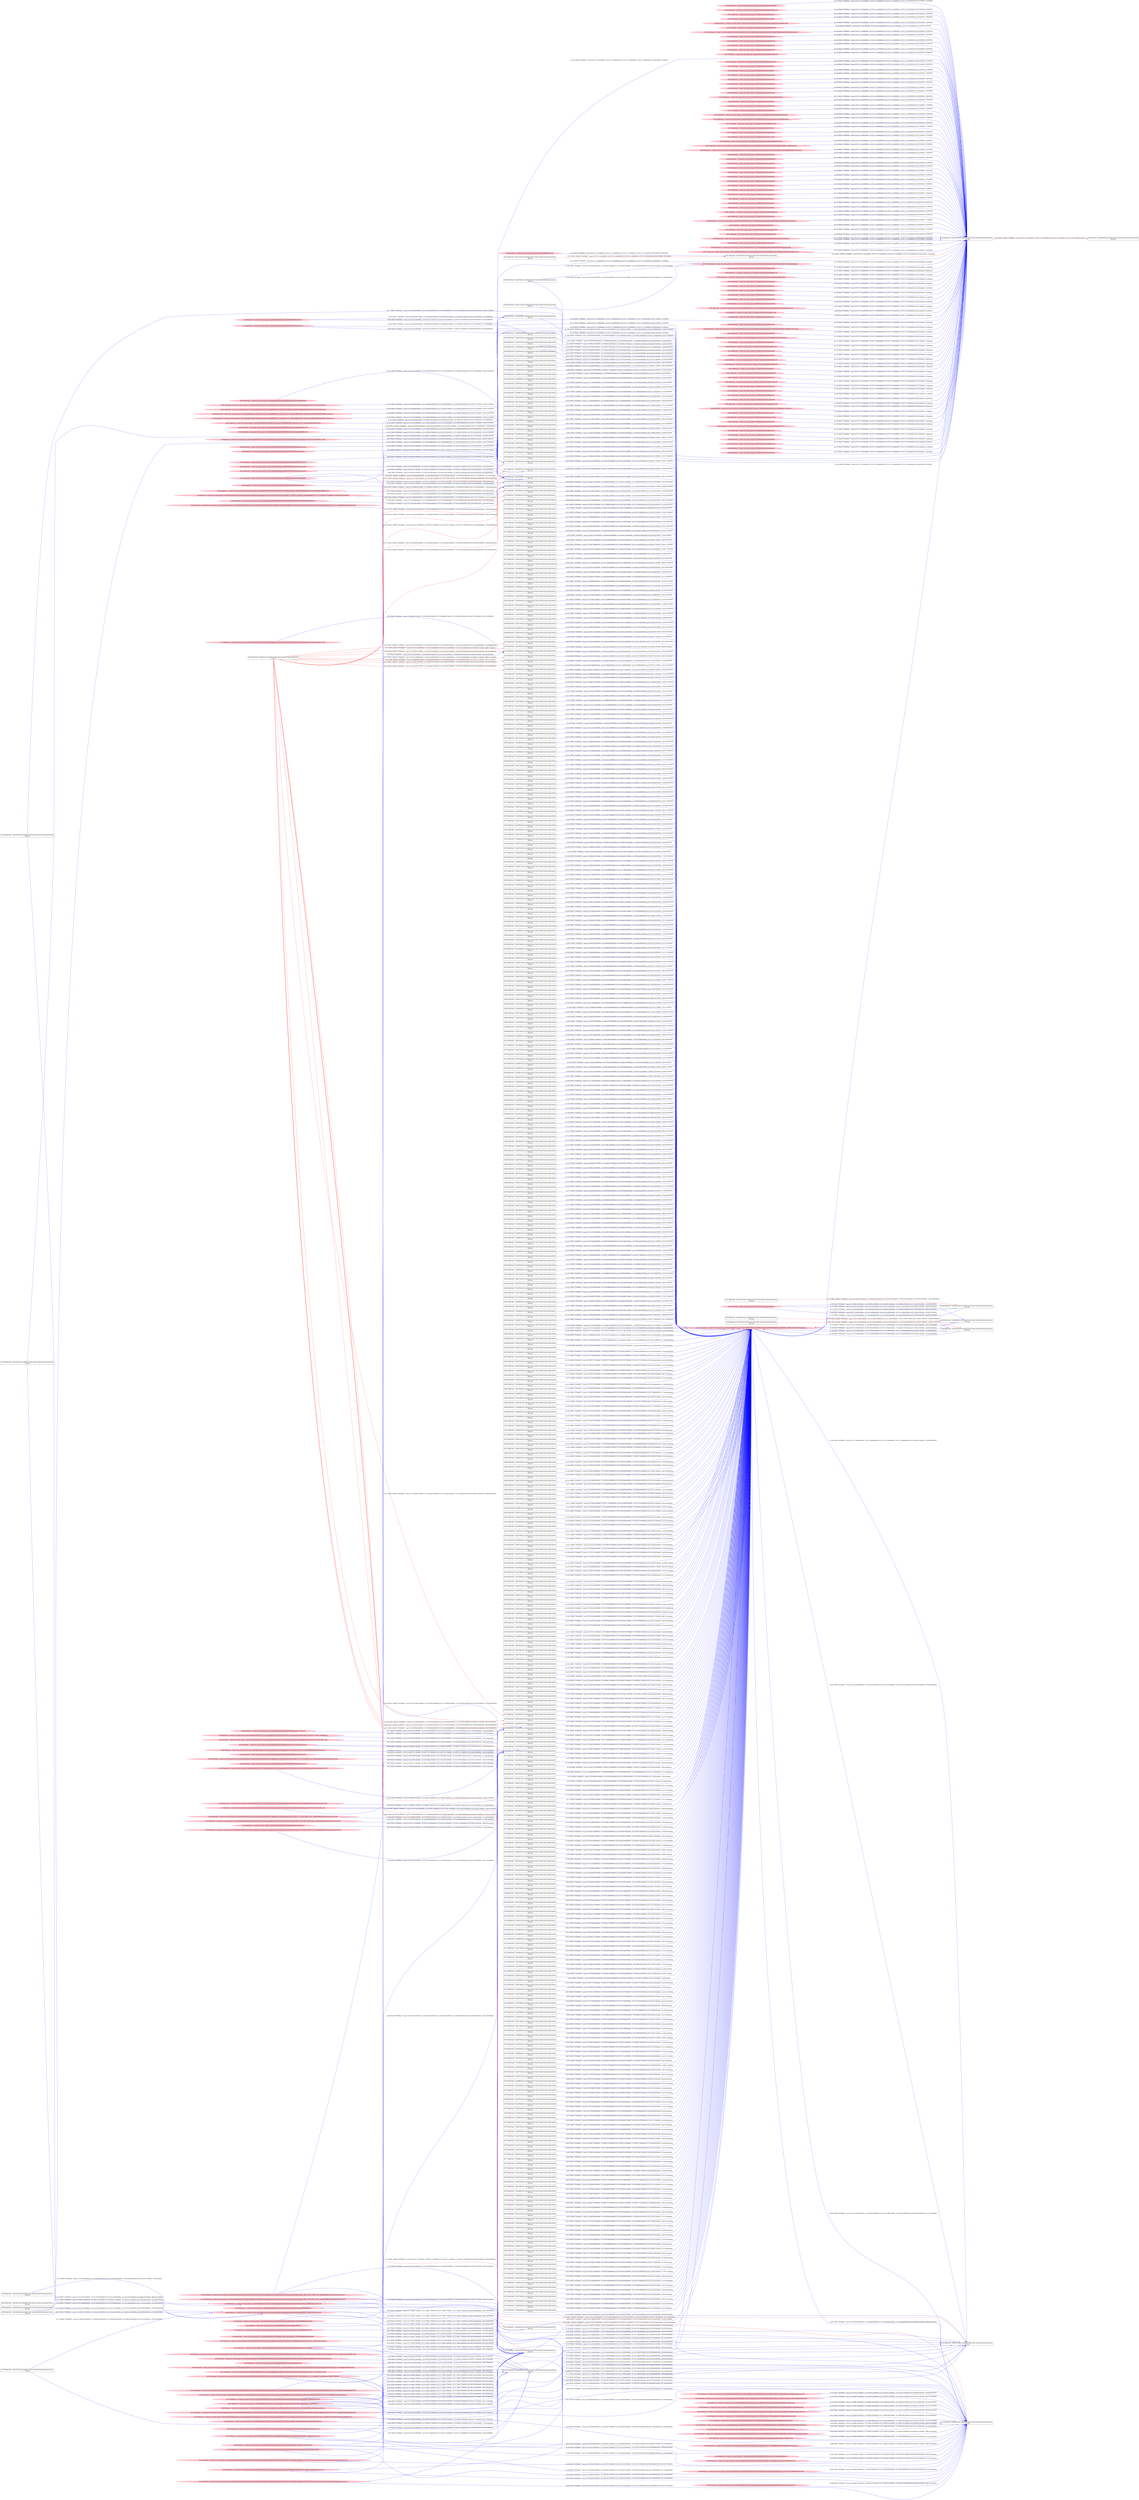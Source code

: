 digraph  {
rankdir=LR
"306"[color=black,label="id:306 HopCount: -3 pid:6964 proc_starttime:0 cmd: owner uid:null owner group id:null,\n null null", shape=box,style=solid];
"527"[color=pink,label="id:527 HopCount: -2 owner uid: owner group id: /Device/HarddiskVolume2/USERS/ADMIN/APPDATA/ROAMING/MOZILLA/FIREFOX/PROFILES/LXKEHH21.DEFAULT/PLACES.SQLITE-WAL ", shape=oval,style=filled];
"306" -> "527" [id=1024,__obj="WRITE"color=blue,label="id:1024 WRITE **NORMAL**  seqs:[1557276494683000000, 1557276494722000000] T:[1557276494683000000, 1557276494722000000] relT:[394617394000000, 394617355000000]",style=solid];
"307"[color=black,label="id:307 HopCount: -3 pid:308 proc_starttime:0 cmd: owner uid:null owner group id:null,\n null null", shape=box,style=solid];
"307" -> "527" [id=1025,__obj="WRITE"color=blue,label="id:1025 WRITE **NORMAL**  seqs:[1557311617481000000, 1557328109887000000] T:[1557311617481000000, 1557328109887000000] relT:[359494596000000, 343002190000000]",style=solid];
"308"[color=black,label="id:308 HopCount: -3 pid:6532 proc_starttime:0 cmd: owner uid:null owner group id:null,\n null null", shape=box,style=solid];
"308" -> "527" [id=1026,__obj="WRITE"color=blue,label="id:1026 WRITE **NORMAL**  seqs:[1557276513675000000, 1557413134118000000] T:[1557276513675000000, 1557413134118000000] relT:[394598402000000, 257977959000000]",style=solid];
"309"[color=black,label="id:309 HopCount: -3 pid:1328 proc_starttime:0 cmd: owner uid:null owner group id:null,\n null null", shape=box,style=solid];
"309" -> "527" [id=1027,__obj="WRITE"color=blue,label="id:1027 WRITE **NORMAL**  seqs:[1557288935965000000, 1557289478956000000] T:[1557288935965000000, 1557289478956000000] relT:[382176112000000, 381633121000000]",style=solid];
"310"[color=black,label="id:310 HopCount: -3 pid:8248 proc_starttime:0 cmd: owner uid:null owner group id:null,\n null null", shape=box,style=solid];
"310" -> "527" [id=1028,__obj="WRITE"color=blue,label="id:1028 WRITE **NORMAL**  seqs:[1557323604534000000, 1557325059885000000] T:[1557323604534000000, 1557325059885000000] relT:[347507543000000, 346052192000000]",style=solid];
"311"[color=black,label="id:311 HopCount: -3 pid:8320 proc_starttime:0 cmd: owner uid:null owner group id:null,\n null null", shape=box,style=solid];
"311" -> "527" [id=1029,__obj="WRITE"color=blue,label="id:1029 WRITE **NORMAL**  seqs:[1557454349150000000, 1557454349150000000] T:[1557454349150000000, 1557454349150000000] relT:[216762927000000, 216762927000000]",style=solid];
"312"[color=black,label="id:312 HopCount: -3 pid:7068 proc_starttime:0 cmd: owner uid:null owner group id:null,\n null null", shape=box,style=solid];
"312" -> "527" [id=1030,__obj="WRITE"color=blue,label="id:1030 WRITE **NORMAL**  seqs:[1557546451070000000, 1557546451070000000] T:[1557546451070000000, 1557546451070000000] relT:[124661007000000, 124661007000000]",style=solid];
"263"[color=black,label="id:263 HopCount: -3 pid:2376 proc_starttime:0 cmd: owner uid:null owner group id:null,\n null null", shape=box,style=solid];
"263" -> "527" [id=1031,__obj="WRITE"color=blue,label="id:1031 WRITE **NORMAL**  seqs:[1557569671271000000, 1557569671271000000] T:[1557569671271000000, 1557569671271000000] relT:[101440806000000, 101440806000000]",style=solid];
"264"[color=pink,label="id:264 HopCount: -4 owner uid: owner group id: /Device/HarddiskVolume2/WINDOWS/TEMP/amcD4AD.tmp ", shape=oval,style=filled];
"10"[color=black,label="id:10 HopCount: -3 pid:1396 proc_starttime:0 cmd: owner uid:null owner group id:null,\n null null", shape=box,style=solid];
"264" -> "10" [id=1032,__obj="READ"color=blue,label="id:1032 READ **NORMAL**  seqs:[1557301010213000000, 1557301010214000000] T:[1557301010213000000, 1557301010214000000] relT:[370101864000000, 370101863000000]",style=solid];
"314"[color=black,label="id:314 HopCount: -3 pid:5908 proc_starttime:0 cmd: owner uid:null owner group id:null,\n null null", shape=box,style=solid];
"314" -> "527" [id=1033,__obj="WRITE"color=blue,label="id:1033 WRITE **NORMAL**  seqs:[1557564813346000000, 1557574530923000000] T:[1557564813346000000, 1557574530923000000] relT:[106298731000000, 96581154000000]",style=solid];
"315"[color=black,label="id:315 HopCount: -3 pid:6244 proc_starttime:0 cmd: owner uid:null owner group id:null,\n null null", shape=box,style=solid];
"315" -> "527" [id=1034,__obj="WRITE"color=blue,label="id:1034 WRITE **NORMAL**  seqs:[1557414372165000000, 1557414456389000000] T:[1557414372165000000, 1557414456389000000] relT:[256739912000000, 256655688000000]",style=solid];
"316"[color=black,label="id:316 HopCount: -3 pid:5908 proc_starttime:0 cmd: owner uid:null owner group id:null,\n null null", shape=box,style=solid];
"316" -> "527" [id=1035,__obj="WRITE"color=blue,label="id:1035 WRITE **NORMAL**  seqs:[1557403414753000000, 1557403414753000000] T:[1557403414753000000, 1557403414753000000] relT:[267697324000000, 267697324000000]",style=solid];
"317"[color=black,label="id:317 HopCount: -3 pid:4384 proc_starttime:0 cmd: owner uid:null owner group id:null,\n null null", shape=box,style=solid];
"317" -> "527" [id=1036,__obj="WRITE"color=blue,label="id:1036 WRITE **NORMAL**  seqs:[1557282454069000000, 1557285694368000000] T:[1557282454069000000, 1557285694368000000] relT:[388658008000000, 385417709000000]",style=solid];
"318"[color=black,label="id:318 HopCount: -3 pid:9784 proc_starttime:0 cmd: owner uid:null owner group id:null,\n null null", shape=box,style=solid];
"318" -> "527" [id=1037,__obj="WRITE"color=blue,label="id:1037 WRITE **NORMAL**  seqs:[1557383438929000000, 1557389915180000000] T:[1557383438929000000, 1557389915180000000] relT:[287673148000000, 281196897000000]",style=solid];
"319"[color=black,label="id:319 HopCount: -3 pid:7996 proc_starttime:0 cmd: owner uid:null owner group id:null,\n null null", shape=box,style=solid];
"319" -> "527" [id=1038,__obj="WRITE"color=blue,label="id:1038 WRITE **NORMAL**  seqs:[1557307294707000000, 1557307294707000000] T:[1557307294707000000, 1557307294707000000] relT:[363817370000000, 363817370000000]",style=solid];
"320"[color=black,label="id:320 HopCount: -3 pid:9368 proc_starttime:0 cmd: owner uid:null owner group id:null,\n null null", shape=box,style=solid];
"320" -> "527" [id=1039,__obj="WRITE"color=blue,label="id:1039 WRITE **NORMAL**  seqs:[1557332441703000000, 1557332441703000000] T:[1557332441703000000, 1557332441703000000] relT:[338670374000000, 338670374000000]",style=solid];
"322"[color=black,label="id:322 HopCount: -3 pid:3728 proc_starttime:0 cmd: owner uid:null owner group id:null,\n null null", shape=box,style=solid];
"322" -> "527" [id=1040,__obj="WRITE"color=blue,label="id:1040 WRITE **NORMAL**  seqs:[1557622036228000000, 1557622576363000000] T:[1557622036228000000, 1557622576363000000] relT:[49075849000000, 48535714000000]",style=solid];
"324"[color=black,label="id:324 HopCount: -3 pid:9364 proc_starttime:0 cmd: owner uid:null owner group id:null,\n null null", shape=box,style=solid];
"324" -> "527" [id=1041,__obj="WRITE"color=blue,label="id:1041 WRITE **NORMAL**  seqs:[1557328998010000000, 1557335762131000000] T:[1557328998010000000, 1557335762131000000] relT:[342114067000000, 335349946000000]",style=solid];
"347"[color=black,label="id:347 HopCount: -3 pid:2484 proc_starttime:0 cmd: owner uid:null owner group id:null,\n null null", shape=box,style=solid];
"347" -> "527" [id=1042,__obj="WRITE"color=blue,label="id:1042 WRITE **NORMAL**  seqs:[1557607144951000000, 1557607820262000000] T:[1557607144951000000, 1557607820262000000] relT:[63967126000000, 63291815000000]",style=solid];
"330"[color=black,label="id:330 HopCount: -3 pid:4340 proc_starttime:0 cmd: owner uid:null owner group id:null,\n null null", shape=box,style=solid];
"330" -> "527" [id=1043,__obj="WRITE"color=blue,label="id:1043 WRITE **NORMAL**  seqs:[1557272518779000000, 1557273819767000000] T:[1557272518779000000, 1557273819767000000] relT:[398593298000000, 397292310000000]",style=solid];
"331"[color=black,label="id:331 HopCount: -3 pid:8460 proc_starttime:0 cmd: owner uid:null owner group id:null,\n null null", shape=box,style=solid];
"331" -> "527" [id=1044,__obj="WRITE"color=blue,label="id:1044 WRITE **NORMAL**  seqs:[1557326954064000000, 1557326954064000000] T:[1557326954064000000, 1557326954064000000] relT:[344158013000000, 344158013000000]",style=solid];
"332"[color=black,label="id:332 HopCount: -3 pid:1012 proc_starttime:0 cmd: owner uid:null owner group id:null,\n null null", shape=box,style=solid];
"332" -> "527" [id=1045,__obj="WRITE"color=blue,label="id:1045 WRITE **NORMAL**  seqs:[1557669427492000000, 1557669427492000000] T:[1557669427492000000, 1557669427492000000] relT:[1684585000000, 1684585000000]",style=solid];
"328"[color=black,label="id:328 HopCount: -3 pid:2376 proc_starttime:0 cmd: owner uid:null owner group id:null,\n null null", shape=box,style=solid];
"328" -> "527" [id=1046,__obj="WRITE"color=blue,label="id:1046 WRITE **NORMAL**  seqs:[1557258860637000000, 1557258957658000000] T:[1557258860637000000, 1557258957658000000] relT:[412251440000000, 412154419000000]",style=solid];
"323"[color=black,label="id:323 HopCount: -3 pid:9360 proc_starttime:0 cmd: owner uid:null owner group id:null,\n null null", shape=box,style=solid];
"323" -> "527" [id=1047,__obj="WRITE"color=blue,label="id:1047 WRITE **NORMAL**  seqs:[1557670335352000000, 1557670507134000000] T:[1557670335352000000, 1557670507134000000] relT:[776725000000, 604943000000]",style=solid];
"325"[color=black,label="id:325 HopCount: -3 pid:8704 proc_starttime:0 cmd: owner uid:null owner group id:null,\n null null", shape=box,style=solid];
"325" -> "527" [id=1048,__obj="WRITE"color=blue,label="id:1048 WRITE **NORMAL**  seqs:[1557489449017000000, 1557493826368000000] T:[1557489449017000000, 1557493826368000000] relT:[181663060000000, 177285709000000]",style=solid];
"326"[color=black,label="id:326 HopCount: -3 pid:9828 proc_starttime:0 cmd: owner uid:null owner group id:null,\n null null", shape=box,style=solid];
"326" -> "527" [id=1049,__obj="WRITE"color=blue,label="id:1049 WRITE **NORMAL**  seqs:[1557472715323000000, 1557472715323000000] T:[1557472715323000000, 1557472715323000000] relT:[198396754000000, 198396754000000]",style=solid];
"333"[color=black,label="id:333 HopCount: -3 pid:4412 proc_starttime:0 cmd: owner uid:null owner group id:null,\n null null", shape=box,style=solid];
"333" -> "527" [id=1050,__obj="WRITE"color=blue,label="id:1050 WRITE **NORMAL**  seqs:[1557538892553000000, 1557544291383000000] T:[1557538892553000000, 1557544291383000000] relT:[132219524000000, 126820694000000]",style=solid];
"327"[color=black,label="id:327 HopCount: -3 pid:2524 proc_starttime:0 cmd: owner uid:null owner group id:null,\n null null", shape=box,style=solid];
"327" -> "527" [id=1051,__obj="WRITE"color=blue,label="id:1051 WRITE **NORMAL**  seqs:[1557275714910000000, 1557275819908000000] T:[1557275714910000000, 1557275819908000000] relT:[395397167000000, 395292169000000]",style=solid];
"334"[color=black,label="id:334 HopCount: -3 pid:6544 proc_starttime:0 cmd: owner uid:null owner group id:null,\n null null", shape=box,style=solid];
"334" -> "527" [id=1052,__obj="WRITE"color=blue,label="id:1052 WRITE **NORMAL**  seqs:[1557257794280000000, 1557259734450000000] T:[1557257794280000000, 1557259734450000000] relT:[413317797000000, 411377627000000]",style=solid];
"602"[color=black,label="id:602 HopCount: -3 pid:9624 proc_starttime:0 cmd: owner uid:null owner group id:null,\n null null", shape=box,style=solid];
"602" -> "527" [id=1053,__obj="WRITE"color=blue,label="id:1053 WRITE **NORMAL**  seqs:[1557332674446000000, 1557334296196000000] T:[1557332674446000000, 1557334296196000000] relT:[338437631000000, 336815881000000]",style=solid];
"335"[color=black,label="id:335 HopCount: -3 pid:9908 proc_starttime:0 cmd: owner uid:null owner group id:null,\n null null", shape=box,style=solid];
"335" -> "527" [id=1054,__obj="WRITE"color=blue,label="id:1054 WRITE **NORMAL**  seqs:[1557478649028000000, 1557482432612000000] T:[1557478649028000000, 1557482432612000000] relT:[192463049000000, 188679465000000]",style=solid];
"336"[color=black,label="id:336 HopCount: -3 pid:5932 proc_starttime:0 cmd: owner uid:null owner group id:null,\n null null", shape=box,style=solid];
"336" -> "527" [id=1055,__obj="WRITE"color=blue,label="id:1055 WRITE **NORMAL**  seqs:[1557606441688000000, 1557606746872000000] T:[1557606441688000000, 1557606746872000000] relT:[64670389000000, 64365205000000]",style=solid];
"337"[color=black,label="id:337 HopCount: -3 pid:3900 proc_starttime:0 cmd: owner uid:null owner group id:null,\n null null", shape=box,style=solid];
"337" -> "527" [id=1056,__obj="WRITE"color=blue,label="id:1056 WRITE **NORMAL**  seqs:[1557527605812000000, 1557535706044000000] T:[1557527605812000000, 1557535706044000000] relT:[143506265000000, 135406033000000]",style=solid];
"338"[color=black,label="id:338 HopCount: -3 pid:9924 proc_starttime:0 cmd: owner uid:null owner group id:null,\n null null", shape=box,style=solid];
"338" -> "527" [id=1057,__obj="WRITE"color=blue,label="id:1057 WRITE **NORMAL**  seqs:[1557545371283000000, 1557545911088000000] T:[1557545371283000000, 1557545911088000000] relT:[125740794000000, 125200989000000]",style=solid];
"339"[color=black,label="id:339 HopCount: -3 pid:8056 proc_starttime:0 cmd: owner uid:null owner group id:null,\n null null", shape=box,style=solid];
"339" -> "527" [id=1058,__obj="WRITE"color=blue,label="id:1058 WRITE **NORMAL**  seqs:[1557349415133000000, 1557352655728000000] T:[1557349415133000000, 1557352655728000000] relT:[321696944000000, 318456349000000]",style=solid];
"340"[color=black,label="id:340 HopCount: -3 pid:7996 proc_starttime:0 cmd: owner uid:null owner group id:null,\n null null", shape=box,style=solid];
"340" -> "527" [id=1059,__obj="WRITE"color=blue,label="id:1059 WRITE **NORMAL**  seqs:[1557254468458000000, 1557257810639000000] T:[1557254468458000000, 1557257810639000000] relT:[416643619000000, 413301438000000]",style=solid];
"341"[color=black,label="id:341 HopCount: -3 pid:8904 proc_starttime:0 cmd: owner uid:null owner group id:null,\n null null", shape=box,style=solid];
"341" -> "527" [id=1060,__obj="WRITE"color=blue,label="id:1060 WRITE **NORMAL**  seqs:[1557522760657000000, 1557525169993000000] T:[1557522760657000000, 1557525169993000000] relT:[148351420000000, 145942084000000]",style=solid];
"342"[color=black,label="id:342 HopCount: -3 pid:7264 proc_starttime:0 cmd: owner uid:null owner group id:null,\n null null", shape=box,style=solid];
"342" -> "527" [id=1061,__obj="WRITE"color=blue,label="id:1061 WRITE **NORMAL**  seqs:[1557594143850000000, 1557598352885000000] T:[1557594143850000000, 1557598352885000000] relT:[76968227000000, 72759192000000]",style=solid];
"343"[color=black,label="id:343 HopCount: -3 pid:6220 proc_starttime:0 cmd: owner uid:null owner group id:null,\n null null", shape=box,style=solid];
"343" -> "527" [id=1062,__obj="WRITE"color=blue,label="id:1062 WRITE **NORMAL**  seqs:[1557530846197000000, 1557531400709000000] T:[1557530846197000000, 1557531400709000000] relT:[140265880000000, 139711368000000]",style=solid];
"344"[color=black,label="id:344 HopCount: -3 pid:10192 proc_starttime:0 cmd: owner uid:null owner group id:null,\n null null", shape=box,style=solid];
"344" -> "527" [id=1063,__obj="WRITE"color=blue,label="id:1063 WRITE **NORMAL**  seqs:[1557473252665000000, 1557474329259000000] T:[1557473252665000000, 1557474329259000000] relT:[197859412000000, 196782818000000]",style=solid];
"345"[color=black,label="id:345 HopCount: -3 pid:800 proc_starttime:0 cmd: owner uid:null owner group id:null,\n null null", shape=box,style=solid];
"345" -> "527" [id=1064,__obj="WRITE"color=blue,label="id:1064 WRITE **NORMAL**  seqs:[1557460829585000000, 1557460829585000000] T:[1557460829585000000, 1557460829585000000] relT:[210282492000000, 210282492000000]",style=solid];
"346"[color=black,label="id:346 HopCount: -3 pid:8436 proc_starttime:0 cmd: owner uid:null owner group id:null,\n null null", shape=box,style=solid];
"346" -> "527" [id=1065,__obj="WRITE"color=blue,label="id:1065 WRITE **NORMAL**  seqs:[1557449906331000000, 1557449906331000000] T:[1557449906331000000, 1557449906331000000] relT:[221205746000000, 221205746000000]",style=solid];
"348"[color=black,label="id:348 HopCount: -3 pid:4428 proc_starttime:0 cmd: owner uid:null owner group id:null,\n null null", shape=box,style=solid];
"348" -> "527" [id=1066,__obj="WRITE"color=blue,label="id:1066 WRITE **NORMAL**  seqs:[1557588785805000000, 1557590619294000000] T:[1557588785805000000, 1557590619294000000] relT:[82326272000000, 80492783000000]",style=solid];
"349"[color=black,label="id:349 HopCount: -3 pid:2588 proc_starttime:0 cmd: owner uid:null owner group id:null,\n null null", shape=box,style=solid];
"349" -> "527" [id=1067,__obj="WRITE"color=blue,label="id:1067 WRITE **NORMAL**  seqs:[1557609432333000000, 1557610094080000000] T:[1557609432333000000, 1557610094080000000] relT:[61679744000000, 61017997000000]",style=solid];
"350"[color=black,label="id:350 HopCount: -3 pid:10060 proc_starttime:0 cmd: owner uid:null owner group id:null,\n null null", shape=box,style=solid];
"350" -> "527" [id=1068,__obj="WRITE"color=blue,label="id:1068 WRITE **NORMAL**  seqs:[1557648545817000000, 1557649084340000000] T:[1557648545817000000, 1557649084340000000] relT:[22566260000000, 22027737000000]",style=solid];
"351"[color=black,label="id:351 HopCount: -3 pid:7668 proc_starttime:0 cmd: owner uid:null owner group id:null,\n null null", shape=box,style=solid];
"351" -> "527" [id=1069,__obj="WRITE"color=blue,label="id:1069 WRITE **NORMAL**  seqs:[1557446500269000000, 1557455434955000000] T:[1557446500269000000, 1557455434955000000] relT:[224611808000000, 215677122000000]",style=solid];
"353"[color=black,label="id:353 HopCount: -3 pid:8524 proc_starttime:0 cmd: owner uid:null owner group id:null,\n null null", shape=box,style=solid];
"353" -> "527" [id=1070,__obj="WRITE"color=blue,label="id:1070 WRITE **NORMAL**  seqs:[1557452190001000000, 1557452190001000000] T:[1557452190001000000, 1557452190001000000] relT:[218922076000000, 218922076000000]",style=solid];
"355"[color=black,label="id:355 HopCount: -3 pid:3672 proc_starttime:0 cmd: owner uid:null owner group id:null,\n null null", shape=box,style=solid];
"355" -> "527" [id=1071,__obj="WRITE"color=blue,label="id:1071 WRITE **NORMAL**  seqs:[1557534646821000000, 1557537811001000000] T:[1557534646821000000, 1557537811001000000] relT:[136465256000000, 133301076000000]",style=solid];
"352"[color=black,label="id:352 HopCount: -3 pid:6112 proc_starttime:0 cmd: owner uid:null owner group id:null,\n null null", shape=box,style=solid];
"352" -> "527" [id=1072,__obj="WRITE"color=blue,label="id:1072 WRITE **NORMAL**  seqs:[1557605901506000000, 1557605901506000000] T:[1557605901506000000, 1557605901506000000] relT:[65210571000000, 65210571000000]",style=solid];
"354"[color=black,label="id:354 HopCount: -3 pid:10204 proc_starttime:0 cmd: owner uid:null owner group id:null,\n null null", shape=box,style=solid];
"354" -> "527" [id=1073,__obj="WRITE"color=blue,label="id:1073 WRITE **NORMAL**  seqs:[1557327818312000000, 1557335040093000000] T:[1557327818312000000, 1557335040093000000] relT:[343293765000000, 336071984000000]",style=solid];
"356"[color=black,label="id:356 HopCount: -3 pid:9248 proc_starttime:0 cmd: owner uid:null owner group id:null,\n null null", shape=box,style=solid];
"356" -> "527" [id=1074,__obj="WRITE"color=blue,label="id:1074 WRITE **NORMAL**  seqs:[1557432250978000000, 1557432250978000000] T:[1557432250978000000, 1557432250978000000] relT:[238861099000000, 238861099000000]",style=solid];
"359"[color=black,label="id:359 HopCount: -3 pid:8628 proc_starttime:0 cmd: owner uid:null owner group id:null,\n null null", shape=box,style=solid];
"359" -> "527" [id=1075,__obj="WRITE"color=blue,label="id:1075 WRITE **NORMAL**  seqs:[1557414538846000000, 1557417018305000000] T:[1557414538846000000, 1557417018305000000] relT:[256573231000000, 254093772000000]",style=solid];
"357"[color=black,label="id:357 HopCount: -3 pid:3200 proc_starttime:0 cmd: owner uid:null owner group id:null,\n null null", shape=box,style=solid];
"357" -> "527" [id=1076,__obj="WRITE"color=blue,label="id:1076 WRITE **NORMAL**  seqs:[1557516428408000000, 1557516428408000000] T:[1557516428408000000, 1557516428408000000] relT:[154683669000000, 154683669000000]",style=solid];
"360"[color=black,label="id:360 HopCount: -3 pid:4624 proc_starttime:0 cmd: owner uid:null owner group id:null,\n null null", shape=box,style=solid];
"360" -> "527" [id=1077,__obj="WRITE"color=blue,label="id:1077 WRITE **NORMAL**  seqs:[1557523402098000000, 1557525853875000000] T:[1557523402098000000, 1557525853875000000] relT:[147709979000000, 145258202000000]",style=solid];
"358"[color=black,label="id:358 HopCount: -3 pid:9940 proc_starttime:0 cmd: owner uid:null owner group id:null,\n null null", shape=box,style=solid];
"358" -> "527" [id=1078,__obj="WRITE"color=blue,label="id:1078 WRITE **NORMAL**  seqs:[1557530306337000000, 1557531926544000000] T:[1557530306337000000, 1557531926544000000] relT:[140805740000000, 139185533000000]",style=solid];
"361"[color=black,label="id:361 HopCount: -3 pid:9712 proc_starttime:0 cmd: owner uid:null owner group id:null,\n null null", shape=box,style=solid];
"361" -> "527" [id=1079,__obj="WRITE"color=blue,label="id:1079 WRITE **NORMAL**  seqs:[1557370476136000000, 1557370476136000000] T:[1557370476136000000, 1557370476136000000] relT:[300635941000000, 300635941000000]",style=solid];
"362"[color=black,label="id:362 HopCount: -3 pid:7680 proc_starttime:0 cmd: owner uid:null owner group id:null,\n null null", shape=box,style=solid];
"362" -> "527" [id=1080,__obj="WRITE"color=blue,label="id:1080 WRITE **NORMAL**  seqs:[1557446832671000000, 1557449219822000000] T:[1557446832671000000, 1557449219822000000] relT:[224279406000000, 221892255000000]",style=solid];
"363"[color=black,label="id:363 HopCount: -3 pid:5140 proc_starttime:0 cmd: owner uid:null owner group id:null,\n null null", shape=box,style=solid];
"363" -> "527" [id=1081,__obj="WRITE"color=blue,label="id:1081 WRITE **NORMAL**  seqs:[1557255755866000000, 1557255864166000000] T:[1557255755866000000, 1557255864166000000] relT:[415356211000000, 415247911000000]",style=solid];
"364"[color=black,label="id:364 HopCount: -3 pid:5064 proc_starttime:0 cmd: owner uid:null owner group id:null,\n null null", shape=box,style=solid];
"364" -> "527" [id=1082,__obj="WRITE"color=blue,label="id:1082 WRITE **NORMAL**  seqs:[1557668346320000000, 1557670919840000000] T:[1557668346320000000, 1557670919840000000] relT:[2765757000000, 192237000000]",style=solid];
"365"[color=black,label="id:365 HopCount: -3 pid:1768 proc_starttime:0 cmd: owner uid:null owner group id:null,\n null null", shape=box,style=solid];
"365" -> "527" [id=1083,__obj="WRITE"color=blue,label="id:1083 WRITE **NORMAL**  seqs:[1557534076766000000, 1557537280610000000] T:[1557534076766000000, 1557537280610000000] relT:[137035311000000, 133831467000000]",style=solid];
"366"[color=black,label="id:366 HopCount: -3 pid:5528 proc_starttime:0 cmd: owner uid:null owner group id:null,\n null null", shape=box,style=solid];
"366" -> "527" [id=1084,__obj="WRITE"color=blue,label="id:1084 WRITE **NORMAL**  seqs:[1557603202081000000, 1557603202081000000] T:[1557603202081000000, 1557603202081000000] relT:[67909996000000, 67909996000000]",style=solid];
"367"[color=black,label="id:367 HopCount: -3 pid:4396 proc_starttime:0 cmd: owner uid:null owner group id:null,\n null null", shape=box,style=solid];
"367" -> "527" [id=1085,__obj="WRITE"color=blue,label="id:1085 WRITE **NORMAL**  seqs:[1557601478834000000, 1557601567694000000] T:[1557601478834000000, 1557601567694000000] relT:[69633243000000, 69544383000000]",style=solid];
"368"[color=black,label="id:368 HopCount: -3 pid:1456 proc_starttime:0 cmd: owner uid:null owner group id:null,\n null null", shape=box,style=solid];
"368" -> "527" [id=1086,__obj="WRITE"color=blue,label="id:1086 WRITE **NORMAL**  seqs:[1557272001357000000, 1557272044840000000] T:[1557272001357000000, 1557272044840000000] relT:[399110720000000, 399067237000000]",style=solid];
"369"[color=black,label="id:369 HopCount: -3 pid:7384 proc_starttime:0 cmd: owner uid:null owner group id:null,\n null null", shape=box,style=solid];
"369" -> "527" [id=1087,__obj="WRITE"color=blue,label="id:1087 WRITE **NORMAL**  seqs:[1557451649351000000, 1557451649351000000] T:[1557451649351000000, 1557451649351000000] relT:[219462726000000, 219462726000000]",style=solid];
"370"[color=black,label="id:370 HopCount: -3 pid:968 proc_starttime:0 cmd: owner uid:null owner group id:null,\n null null", shape=box,style=solid];
"370" -> "527" [id=1088,__obj="WRITE"color=blue,label="id:1088 WRITE **NORMAL**  seqs:[1557504273828000000, 1557511466927000000] T:[1557504273828000000, 1557511466927000000] relT:[166838249000000, 159645150000000]",style=solid];
"371"[color=black,label="id:371 HopCount: -3 pid:7268 proc_starttime:0 cmd: owner uid:null owner group id:null,\n null null", shape=box,style=solid];
"371" -> "527" [id=1089,__obj="WRITE"color=blue,label="id:1089 WRITE **NORMAL**  seqs:[1557609816573000000, 1557610198992000000] T:[1557609816573000000, 1557610198992000000] relT:[61295504000000, 60913085000000]",style=solid];
"372"[color=black,label="id:372 HopCount: -3 pid:7848 proc_starttime:0 cmd: owner uid:null owner group id:null,\n null null", shape=box,style=solid];
"372" -> "527" [id=1090,__obj="WRITE"color=blue,label="id:1090 WRITE **NORMAL**  seqs:[1557442589240000000, 1557444674982000000] T:[1557442589240000000, 1557444674982000000] relT:[228522837000000, 226437095000000]",style=solid];
"373"[color=black,label="id:373 HopCount: -3 pid:1128 proc_starttime:0 cmd: owner uid:null owner group id:null,\n null null", shape=box,style=solid];
"373" -> "527" [id=1091,__obj="WRITE"color=blue,label="id:1091 WRITE **NORMAL**  seqs:[1557666995663000000, 1557667990812000000] T:[1557666995663000000, 1557667990812000000] relT:[4116414000000, 3121265000000]",style=solid];
"374"[color=black,label="id:374 HopCount: -3 pid:5040 proc_starttime:0 cmd: owner uid:null owner group id:null,\n null null", shape=box,style=solid];
"374" -> "527" [id=1092,__obj="WRITE"color=blue,label="id:1092 WRITE **NORMAL**  seqs:[1557276411701000000, 1557276411702000000] T:[1557276411701000000, 1557276411702000000] relT:[394700376000000, 394700375000000]",style=solid];
"375"[color=black,label="id:375 HopCount: -3 pid:7828 proc_starttime:0 cmd: owner uid:null owner group id:null,\n null null", shape=box,style=solid];
"375" -> "527" [id=1093,__obj="WRITE"color=blue,label="id:1093 WRITE **NORMAL**  seqs:[1557297574735000000, 1557299194712000000] T:[1557297574735000000, 1557299194712000000] relT:[373537342000000, 371917365000000]",style=solid];
"376"[color=black,label="id:376 HopCount: -3 pid:6632 proc_starttime:0 cmd: owner uid:null owner group id:null,\n null null", shape=box,style=solid];
"376" -> "527" [id=1094,__obj="WRITE"color=blue,label="id:1094 WRITE **NORMAL**  seqs:[1557666374308000000, 1557670623563000000] T:[1557666374308000000, 1557670623563000000] relT:[4737769000000, 488514000000]",style=solid];
"378"[color=black,label="id:378 HopCount: -3 pid:3964 proc_starttime:0 cmd: owner uid:null owner group id:null,\n null null", shape=box,style=solid];
"378" -> "527" [id=1095,__obj="WRITE"color=blue,label="id:1095 WRITE **NORMAL**  seqs:[1557644226805000000, 1557644226805000000] T:[1557644226805000000, 1557644226805000000] relT:[26885272000000, 26885272000000]",style=solid];
"380"[color=black,label="id:380 HopCount: -3 pid:6872 proc_starttime:0 cmd: owner uid:null owner group id:null,\n null null", shape=box,style=solid];
"380" -> "527" [id=1096,__obj="WRITE"color=blue,label="id:1096 WRITE **NORMAL**  seqs:[1557581556732000000, 1557582875202000000] T:[1557581556732000000, 1557582875202000000] relT:[89555345000000, 88236875000000]",style=solid];
"379"[color=black,label="id:379 HopCount: -3 pid:3912 proc_starttime:0 cmd: owner uid:null owner group id:null,\n null null", shape=box,style=solid];
"379" -> "527" [id=1097,__obj="WRITE"color=blue,label="id:1097 WRITE **NORMAL**  seqs:[1557307834190000000, 1557307834190000000] T:[1557307834190000000, 1557307834190000000] relT:[363277887000000, 363277887000000]",style=solid];
"381"[color=black,label="id:381 HopCount: -3 pid:8560 proc_starttime:0 cmd: owner uid:null owner group id:null,\n null null", shape=box,style=solid];
"381" -> "527" [id=1098,__obj="WRITE"color=blue,label="id:1098 WRITE **NORMAL**  seqs:[1557517738402000000, 1557529244517000000] T:[1557517738402000000, 1557529244517000000] relT:[153373675000000, 141867560000000]",style=solid];
"382"[color=black,label="id:382 HopCount: -3 pid:1476 proc_starttime:0 cmd: owner uid:null owner group id:null,\n null null", shape=box,style=solid];
"382" -> "527" [id=1099,__obj="WRITE"color=blue,label="id:1099 WRITE **NORMAL**  seqs:[1557498724675000000, 1557498795741000000] T:[1557498724675000000, 1557498795741000000] relT:[172387402000000, 172316336000000]",style=solid];
"384"[color=black,label="id:384 HopCount: -3 pid:4444 proc_starttime:0 cmd: owner uid:null owner group id:null,\n null null", shape=box,style=solid];
"384" -> "527" [id=1100,__obj="WRITE"color=blue,label="id:1100 WRITE **NORMAL**  seqs:[1557254378739000000, 1557254461534000000] T:[1557254378739000000, 1557254461534000000] relT:[416733338000000, 416650543000000]",style=solid];
"383"[color=black,label="id:383 HopCount: -3 pid:9504 proc_starttime:0 cmd: owner uid:null owner group id:null,\n null null", shape=box,style=solid];
"383" -> "527" [id=1101,__obj="WRITE"color=blue,label="id:1101 WRITE **NORMAL**  seqs:[1557419290793000000, 1557419290793000000] T:[1557419290793000000, 1557419290793000000] relT:[251821284000000, 251821284000000]",style=solid];
"385"[color=black,label="id:385 HopCount: -3 pid:3608 proc_starttime:0 cmd: owner uid:null owner group id:null,\n null null", shape=box,style=solid];
"385" -> "527" [id=1102,__obj="WRITE"color=blue,label="id:1102 WRITE **NORMAL**  seqs:[1557599542158000000, 1557601582700000000] T:[1557599542158000000, 1557601582700000000] relT:[71569919000000, 69529377000000]",style=solid];
"623"[color=pink,label="id:623 HopCount: -2 owner uid: owner group id: /Windows/System32/SHCore.dll ", shape=oval,style=filled];
"0"[color=black,label="id:0 HopCount: 0 pid:10120 proc_starttime:0 cmd: owner uid:null owner group id:null,\n null null", shape=box,style=solid];
"623" -> "0" [id=1103,__obj="READ"color=blue,label="id:1103 READ **NORMAL**  seqs:[1557671111292000000, 1557671111292000000] T:[1557671111292000000, 1557671111292000000] relT:[785000000, 785000000]",style=solid];
"386"[color=black,label="id:386 HopCount: -3 pid:9524 proc_starttime:0 cmd: owner uid:null owner group id:null,\n null null", shape=box,style=solid];
"386" -> "527" [id=1104,__obj="WRITE"color=blue,label="id:1104 WRITE **NORMAL**  seqs:[1557533546333000000, 1557533546333000000] T:[1557533546333000000, 1557533546333000000] relT:[137565744000000, 137565744000000]",style=solid];
"387"[color=black,label="id:387 HopCount: -3 pid:9112 proc_starttime:0 cmd: owner uid:null owner group id:null,\n null null", shape=box,style=solid];
"387" -> "527" [id=1105,__obj="WRITE"color=blue,label="id:1105 WRITE **NORMAL**  seqs:[1557265668326000000, 1557265791325000000] T:[1557265668326000000, 1557265791325000000] relT:[405443751000000, 405320752000000]",style=solid];
"388"[color=black,label="id:388 HopCount: -3 pid:2016 proc_starttime:0 cmd: owner uid:null owner group id:null,\n null null", shape=box,style=solid];
"388" -> "527" [id=1106,__obj="WRITE"color=blue,label="id:1106 WRITE **NORMAL**  seqs:[1557274222777000000, 1557275159824000000] T:[1557274222777000000, 1557275159824000000] relT:[396889300000000, 395952253000000]",style=solid];
"389"[color=black,label="id:389 HopCount: -3 pid:60 proc_starttime:0 cmd: owner uid:null owner group id:null,\n null null", shape=box,style=solid];
"389" -> "527" [id=1107,__obj="WRITE"color=blue,label="id:1107 WRITE **NORMAL**  seqs:[1557472169212000000, 1557472169212000000] T:[1557472169212000000, 1557472169212000000] relT:[198942865000000, 198942865000000]",style=solid];
"390"[color=pink,label="id:390 HopCount: -2 owner uid: owner group id: /Device/HarddiskVolume2/Users/admin/AppData/Roaming/Mozilla/Firefox/Profiles/lxkehh21.default/crashes/events ", shape=oval,style=filled];
"390" -> "0" [id=1108,__obj="READ"color=blue,label="id:1108 READ **NORMAL**  seqs:[1557671111445000000, 1557671111445000000] T:[1557671111445000000, 1557671111445000000] relT:[632000000, 632000000]",style=solid];
"391"[color=black,label="id:391 HopCount: -3 pid:4796 proc_starttime:0 cmd: owner uid:null owner group id:null,\n null null", shape=box,style=solid];
"391" -> "527" [id=1109,__obj="WRITE"color=blue,label="id:1109 WRITE **NORMAL**  seqs:[1557562115358000000, 1557562115358000000] T:[1557562115358000000, 1557562115358000000] relT:[108996719000000, 108996719000000]",style=solid];
"392"[color=black,label="id:392 HopCount: -3 pid:6472 proc_starttime:0 cmd: owner uid:null owner group id:null,\n null null", shape=box,style=solid];
"392" -> "527" [id=1110,__obj="WRITE"color=blue,label="id:1110 WRITE **NORMAL**  seqs:[1557428311665000000, 1557431710880000000] T:[1557428311665000000, 1557431710880000000] relT:[242800412000000, 239401197000000]",style=solid];
"393"[color=black,label="id:393 HopCount: -3 pid:6316 proc_starttime:0 cmd: owner uid:null owner group id:null,\n null null", shape=box,style=solid];
"393" -> "527" [id=1111,__obj="WRITE"color=blue,label="id:1111 WRITE **NORMAL**  seqs:[1557570750495000000, 1557571292998000000] T:[1557570750495000000, 1557571292998000000] relT:[100361582000000, 99819079000000]",style=solid];
"394"[color=black,label="id:394 HopCount: -3 pid:7668 proc_starttime:0 cmd: owner uid:null owner group id:null,\n null null", shape=box,style=solid];
"394" -> "527" [id=1112,__obj="WRITE"color=blue,label="id:1112 WRITE **NORMAL**  seqs:[1557405034467000000, 1557409937957000000] T:[1557405034467000000, 1557409937957000000] relT:[266077610000000, 261174120000000]",style=solid];
"395"[color=pink,label="id:395 HopCount: -2 owner uid: owner group id: /Windows/System32/rmclient.dll ", shape=oval,style=filled];
"395" -> "0" [id=1113,__obj="READ"color=blue,label="id:1113 READ **NORMAL**  seqs:[1557671111976000000, 1557671111976000000] T:[1557671111976000000, 1557671111976000000] relT:[101000000, 101000000]",style=solid];
"396"[color=black,label="id:396 HopCount: -3 pid:2444 proc_starttime:0 cmd: owner uid:null owner group id:null,\n null null", shape=box,style=solid];
"396" -> "527" [id=1114,__obj="WRITE"color=blue,label="id:1114 WRITE **NORMAL**  seqs:[1557322954686000000, 1557323526818000000] T:[1557322954686000000, 1557323526818000000] relT:[348157391000000, 347585259000000]",style=solid];
"397"[color=black,label="id:397 HopCount: -3 pid:8420 proc_starttime:0 cmd: owner uid:null owner group id:null,\n null null", shape=box,style=solid];
"397" -> "527" [id=1115,__obj="WRITE"color=blue,label="id:1115 WRITE **NORMAL**  seqs:[1557471089728000000, 1557471089728000000] T:[1557471089728000000, 1557471089728000000] relT:[200022349000000, 200022349000000]",style=solid];
"398"[color=black,label="id:398 HopCount: -3 pid:9380 proc_starttime:0 cmd: owner uid:null owner group id:null,\n null null", shape=box,style=solid];
"398" -> "527" [id=1116,__obj="WRITE"color=blue,label="id:1116 WRITE **NORMAL**  seqs:[1557580470343000000, 1557586582886000000] T:[1557580470343000000, 1557586582886000000] relT:[90641734000000, 84529191000000]",style=solid];
"399"[color=black,label="id:399 HopCount: -3 pid:5856 proc_starttime:0 cmd: owner uid:null owner group id:null,\n null null", shape=box,style=solid];
"399" -> "527" [id=1117,__obj="WRITE"color=blue,label="id:1117 WRITE **NORMAL**  seqs:[1557518066619000000, 1557518066619000000] T:[1557518066619000000, 1557518066619000000] relT:[153045458000000, 153045458000000]",style=solid];
"400"[color=pink,label="id:400 HopCount: -2 owner uid: owner group id: /Device/HarddiskVolume2/Program Files/mozilla/firefox/chrome.manifest ", shape=oval,style=filled];
"400" -> "0" [id=1118,__obj="READ"color=blue,label="id:1118 READ **NORMAL**  seqs:[1557671111462000000, 1557671111463000000] T:[1557671111462000000, 1557671111463000000] relT:[615000000, 614000000]",style=solid];
"401"[color=black,label="id:401 HopCount: -3 pid:5788 proc_starttime:0 cmd: owner uid:null owner group id:null,\n null null", shape=box,style=solid];
"401" -> "527" [id=1119,__obj="WRITE"color=blue,label="id:1119 WRITE **NORMAL**  seqs:[1557365614867000000, 1557365614867000000] T:[1557365614867000000, 1557365614867000000] relT:[305497210000000, 305497210000000]",style=solid];
"403"[color=black,label="id:403 HopCount: -3 pid:6664 proc_starttime:0 cmd: owner uid:null owner group id:null,\n null null", shape=box,style=solid];
"403" -> "527" [id=1120,__obj="WRITE"color=blue,label="id:1120 WRITE **NORMAL**  seqs:[1557582809775000000, 1557582809775000000] T:[1557582809775000000, 1557582809775000000] relT:[88302302000000, 88302302000000]",style=solid];
"405"[color=pink,label="id:405 HopCount: -2 owner uid: owner group id: /Windows/System32/xmllite.dll ", shape=oval,style=filled];
"405" -> "0" [id=1121,__obj="READ"color=blue,label="id:1121 READ **NORMAL**  seqs:[1557671111905000000, 1557671111905000000] T:[1557671111905000000, 1557671111905000000] relT:[172000000, 172000000]",style=solid];
"402"[color=black,label="id:402 HopCount: -3 pid:3496 proc_starttime:0 cmd: owner uid:null owner group id:null,\n null null", shape=box,style=solid];
"402" -> "527" [id=1122,__obj="WRITE"color=blue,label="id:1122 WRITE **NORMAL**  seqs:[1557404812149000000, 1557404812149000000] T:[1557404812149000000, 1557404812149000000] relT:[266299928000000, 266299928000000]",style=solid];
"404"[color=black,label="id:404 HopCount: -3 pid:1824 proc_starttime:0 cmd: owner uid:null owner group id:null,\n null null", shape=box,style=solid];
"404" -> "527" [id=1123,__obj="WRITE"color=blue,label="id:1123 WRITE **NORMAL**  seqs:[1557275060279000000, 1557275171554000000] T:[1557275060279000000, 1557275171554000000] relT:[396051798000000, 395940523000000]",style=solid];
"406"[color=black,label="id:406 HopCount: -3 pid:8204 proc_starttime:0 cmd: owner uid:null owner group id:null,\n null null", shape=box,style=solid];
"406" -> "527" [id=1124,__obj="WRITE"color=blue,label="id:1124 WRITE **NORMAL**  seqs:[1557318095060000000, 1557318095060000000] T:[1557318095060000000, 1557318095060000000] relT:[353017017000000, 353017017000000]",style=solid];
"409"[color=black,label="id:409 HopCount: -3 pid:5572 proc_starttime:0 cmd: owner uid:null owner group id:null,\n null null", shape=box,style=solid];
"409" -> "527" [id=1125,__obj="WRITE"color=blue,label="id:1125 WRITE **NORMAL**  seqs:[1557479189759000000, 1557479189759000000] T:[1557479189759000000, 1557479189759000000] relT:[191922318000000, 191922318000000]",style=solid];
"407"[color=black,label="id:407 HopCount: -3 pid:4624 proc_starttime:0 cmd: owner uid:null owner group id:null,\n null null", shape=box,style=solid];
"407" -> "527" [id=1126,__obj="WRITE"color=blue,label="id:1126 WRITE **NORMAL**  seqs:[1557447598585000000, 1557449894927000000] T:[1557447598585000000, 1557449894927000000] relT:[223513492000000, 221217150000000]",style=solid];
"410"[color=black,label="id:410 HopCount: -3 pid:4876 proc_starttime:0 cmd: owner uid:null owner group id:null,\n null null", shape=box,style=solid];
"410" -> "527" [id=1127,__obj="WRITE"color=blue,label="id:1127 WRITE **NORMAL**  seqs:[1557605020834000000, 1557609330038000000] T:[1557605020834000000, 1557609330038000000] relT:[66091243000000, 61782039000000]",style=solid];
"408"[color=pink,label="id:408 HopCount: -2 owner uid: owner group id: /Windows/System32/kernel.appcore.dll ", shape=oval,style=filled];
"408" -> "0" [id=1128,__obj="READ"color=blue,label="id:1128 READ **NORMAL**  seqs:[1557671111292000000, 1557671111292000000] T:[1557671111292000000, 1557671111292000000] relT:[785000000, 785000000]",style=solid];
"411"[color=black,label="id:411 HopCount: -3 pid:6244 proc_starttime:0 cmd: owner uid:null owner group id:null,\n null null", shape=box,style=solid];
"411" -> "527" [id=1129,__obj="WRITE"color=blue,label="id:1129 WRITE **NORMAL**  seqs:[1557412055354000000, 1557412551447000000] T:[1557412055354000000, 1557412551447000000] relT:[259056723000000, 258560630000000]",style=solid];
"412"[color=black,label="id:412 HopCount: -3 pid:2672 proc_starttime:0 cmd: owner uid:null owner group id:null,\n null null", shape=box,style=solid];
"412" -> "527" [id=1130,__obj="WRITE"color=blue,label="id:1130 WRITE **NORMAL**  seqs:[1557623716246000000, 1557625866056000000] T:[1557623716246000000, 1557625866056000000] relT:[47395831000000, 45246021000000]",style=solid];
"413"[color=black,label="id:413 HopCount: -3 pid:1372 proc_starttime:0 cmd: owner uid:null owner group id:null,\n null null", shape=box,style=solid];
"413" -> "527" [id=1131,__obj="WRITE"color=blue,label="id:1131 WRITE **NORMAL**  seqs:[1557568592099000000, 1557568592099000000] T:[1557568592099000000, 1557568592099000000] relT:[102519978000000, 102519978000000]",style=solid];
"414"[color=black,label="id:414 HopCount: -3 pid:5600 proc_starttime:0 cmd: owner uid:null owner group id:null,\n null null", shape=box,style=solid];
"414" -> "527" [id=1132,__obj="WRITE"color=blue,label="id:1132 WRITE **NORMAL**  seqs:[1557461909745000000, 1557465149868000000] T:[1557461909745000000, 1557465149868000000] relT:[209202332000000, 205962209000000]",style=solid];
"415"[color=pink,label="id:415 HopCount: -2 owner uid: owner group id: /Windows/System32/win32u.dll ", shape=oval,style=filled];
"415" -> "0" [id=1133,__obj="READ"color=blue,label="id:1133 READ **NORMAL**  seqs:[1557671111291000000, 1557671111291000000] T:[1557671111291000000, 1557671111291000000] relT:[786000000, 786000000]",style=solid];
"416"[color=black,label="id:416 HopCount: -3 pid:3940 proc_starttime:0 cmd: owner uid:null owner group id:null,\n null null", shape=box,style=solid];
"416" -> "527" [id=1134,__obj="WRITE"color=blue,label="id:1134 WRITE **NORMAL**  seqs:[1557272483029000000, 1557272653855000000] T:[1557272483029000000, 1557272653855000000] relT:[398629048000000, 398458222000000]",style=solid];
"417"[color=black,label="id:417 HopCount: -3 pid:6256 proc_starttime:0 cmd: owner uid:null owner group id:null,\n null null", shape=box,style=solid];
"417" -> "527" [id=1135,__obj="WRITE"color=blue,label="id:1135 WRITE **NORMAL**  seqs:[1557273752902000000, 1557275098481000000] T:[1557273752902000000, 1557275098481000000] relT:[397359175000000, 396013596000000]",style=solid];
"418"[color=black,label="id:418 HopCount: -3 pid:640 proc_starttime:0 cmd: owner uid:null owner group id:null,\n null null", shape=box,style=solid];
"418" -> "527" [id=1136,__obj="WRITE"color=blue,label="id:1136 WRITE **NORMAL**  seqs:[1557265704923000000, 1557265704923000000] T:[1557265704923000000, 1557265704923000000] relT:[405407154000000, 405407154000000]",style=solid];
"419"[color=black,label="id:419 HopCount: -3 pid:640 proc_starttime:0 cmd: owner uid:null owner group id:null,\n null null", shape=box,style=solid];
"419" -> "527" [id=1137,__obj="WRITE"color=blue,label="id:1137 WRITE **NORMAL**  seqs:[1557590937855000000, 1557591282791000000] T:[1557590937855000000, 1557591282791000000] relT:[80174222000000, 79829286000000]",style=solid];
"420"[color=pink,label="id:420 HopCount: -2 owner uid: owner group id: /SystemRoot/System32/ntdll.dll ", shape=oval,style=filled];
"420" -> "0" [id=1138,__obj="READ"color=blue,label="id:1138 READ **NORMAL**  seqs:[1557671111256000000, 1557671111256000000] T:[1557671111256000000, 1557671111256000000] relT:[821000000, 821000000]",style=solid];
"421"[color=black,label="id:421 HopCount: -3 pid:6628 proc_starttime:0 cmd: owner uid:null owner group id:null,\n null null", shape=box,style=solid];
"421" -> "527" [id=1139,__obj="WRITE"color=blue,label="id:1139 WRITE **NORMAL**  seqs:[1557527595736000000, 1557527595757000000] T:[1557527595736000000, 1557527595757000000] relT:[143516341000000, 143516320000000]",style=solid];
"422"[color=black,label="id:422 HopCount: -3 pid:8828 proc_starttime:0 cmd: owner uid:null owner group id:null,\n null null", shape=box,style=solid];
"422" -> "527" [id=1140,__obj="WRITE"color=blue,label="id:1140 WRITE **NORMAL**  seqs:[1557300274036000000, 1557300274036000000] T:[1557300274036000000, 1557300274036000000] relT:[370838041000000, 370838041000000]",style=solid];
"423"[color=black,label="id:423 HopCount: -3 pid:4384 proc_starttime:0 cmd: owner uid:null owner group id:null,\n null null", shape=box,style=solid];
"423" -> "527" [id=1141,__obj="WRITE"color=blue,label="id:1141 WRITE **NORMAL**  seqs:[1557347254905000000, 1557348879295000000] T:[1557347254905000000, 1557348879295000000] relT:[323857172000000, 322232782000000]",style=solid];
"424"[color=black,label="id:424 HopCount: -3 pid:5092 proc_starttime:0 cmd: owner uid:null owner group id:null,\n null null", shape=box,style=solid];
"424" -> "527" [id=1142,__obj="WRITE"color=blue,label="id:1142 WRITE **NORMAL**  seqs:[1557571831256000000, 1557585253480000000] T:[1557571831256000000, 1557585253480000000] relT:[99280821000000, 85858597000000]",style=solid];
"425"[color=pink,label="id:425 HopCount: -2 owner uid: owner group id: /Program Files/mozilla/firefox/freebl3.dll ", shape=oval,style=filled];
"425" -> "0" [id=1143,__obj="READ"color=blue,label="id:1143 READ **NORMAL**  seqs:[1557671111771000000, 1557671111771000000] T:[1557671111771000000, 1557671111771000000] relT:[306000000, 306000000]",style=solid];
"426"[color=black,label="id:426 HopCount: -3 pid:9696 proc_starttime:0 cmd: owner uid:null owner group id:null,\n null null", shape=box,style=solid];
"426" -> "527" [id=1144,__obj="WRITE"color=blue,label="id:1144 WRITE **NORMAL**  seqs:[1557434410915000000, 1557437650382000000] T:[1557434410915000000, 1557437650382000000] relT:[236701162000000, 233461695000000]",style=solid];
"428"[color=black,label="id:428 HopCount: -3 pid:8376 proc_starttime:0 cmd: owner uid:null owner group id:null,\n null null", shape=box,style=solid];
"428" -> "527" [id=1145,__obj="WRITE"color=blue,label="id:1145 WRITE **NORMAL**  seqs:[1557259606943000000, 1557260377288000000] T:[1557259606943000000, 1557260377288000000] relT:[411505134000000, 410734789000000]",style=solid];
"430"[color=black,label="id:430 HopCount: -3 pid:640 proc_starttime:0 cmd: owner uid:null owner group id:null,\n null null", shape=box,style=solid];
"430" -> "527" [id=1146,__obj="WRITE"color=blue,label="id:1146 WRITE **NORMAL**  seqs:[1557590912593000000, 1557590912643000000] T:[1557590912593000000, 1557590912643000000] relT:[80199484000000, 80199434000000]",style=solid];
"429"[color=black,label="id:429 HopCount: -3 pid:6204 proc_starttime:0 cmd: owner uid:null owner group id:null,\n null null", shape=box,style=solid];
"429" -> "527" [id=1147,__obj="WRITE"color=blue,label="id:1147 WRITE **NORMAL**  seqs:[1557631269264000000, 1557632888734000000] T:[1557631269264000000, 1557632888734000000] relT:[39842813000000, 38223343000000]",style=solid];
"431"[color=black,label="id:431 HopCount: -3 pid:5968 proc_starttime:0 cmd: owner uid:null owner group id:null,\n null null", shape=box,style=solid];
"431" -> "527" [id=1148,__obj="WRITE"color=blue,label="id:1148 WRITE **NORMAL**  seqs:[1557651249031000000, 1557656646086000000] T:[1557651249031000000, 1557656646086000000] relT:[19863046000000, 14465991000000]",style=solid];
"432"[color=black,label="id:432 HopCount: -3 pid:736 proc_starttime:0 cmd: owner uid:null owner group id:null,\n null null", shape=box,style=solid];
"432" -> "527" [id=1149,__obj="WRITE"color=blue,label="id:1149 WRITE **NORMAL**  seqs:[1557495609508000000, 1557500688867000000] T:[1557495609508000000, 1557500688867000000] relT:[175502569000000, 170423210000000]",style=solid];
"434"[color=black,label="id:434 HopCount: -3 pid:7316 proc_starttime:0 cmd: owner uid:null owner group id:null,\n null null", shape=box,style=solid];
"434" -> "527" [id=1150,__obj="WRITE"color=blue,label="id:1150 WRITE **NORMAL**  seqs:[1557624785067000000, 1557624785067000000] T:[1557624785067000000, 1557624785067000000] relT:[46327010000000, 46327010000000]",style=solid];
"433"[color=black,label="id:433 HopCount: -3 pid:10092 proc_starttime:0 cmd: owner uid:null owner group id:null,\n null null", shape=box,style=solid];
"433" -> "527" [id=1151,__obj="WRITE"color=blue,label="id:1151 WRITE **NORMAL**  seqs:[1557630728361000000, 1557630728361000000] T:[1557630728361000000, 1557630728361000000] relT:[40383716000000, 40383716000000]",style=solid];
"435"[color=black,label="id:435 HopCount: -3 pid:1824 proc_starttime:0 cmd: owner uid:null owner group id:null,\n null null", shape=box,style=solid];
"435" -> "527" [id=1152,__obj="WRITE"color=blue,label="id:1152 WRITE **NORMAL**  seqs:[1557276519844000000, 1557279218888000000] T:[1557276519844000000, 1557279218888000000] relT:[394592233000000, 391893189000000]",style=solid];
"436"[color=black,label="id:436 HopCount: -3 pid:1748 proc_starttime:0 cmd: owner uid:null owner group id:null,\n null null", shape=box,style=solid];
"436" -> "527" [id=1153,__obj="WRITE"color=blue,label="id:1153 WRITE **NORMAL**  seqs:[1557413405003000000, 1557413510142000000] T:[1557413405003000000, 1557413510142000000] relT:[257707074000000, 257601935000000]",style=solid];
"437"[color=black,label="id:437 HopCount: -3 pid:7248 proc_starttime:0 cmd: owner uid:null owner group id:null,\n null null", shape=box,style=solid];
"437" -> "527" [id=1154,__obj="WRITE"color=blue,label="id:1154 WRITE **NORMAL**  seqs:[1557462449937000000, 1557463529353000000] T:[1557462449937000000, 1557463529353000000] relT:[208662140000000, 207582724000000]",style=solid];
"628"[color=pink,label="id:628 HopCount: -2 owner uid: owner group id: /Program Files/mozilla/firefox/softokn3.dll ", shape=oval,style=filled];
"628" -> "0" [id=1155,__obj="READ"color=blue,label="id:1155 READ **NORMAL**  seqs:[1557671111769000000, 1557671111769000000] T:[1557671111769000000, 1557671111769000000] relT:[308000000, 308000000]",style=solid];
"438"[color=black,label="id:438 HopCount: -3 pid:8884 proc_starttime:0 cmd: owner uid:null owner group id:null,\n null null", shape=box,style=solid];
"438" -> "527" [id=1156,__obj="WRITE"color=blue,label="id:1156 WRITE **NORMAL**  seqs:[1557638824234000000, 1557640987448000000] T:[1557638824234000000, 1557640987448000000] relT:[32287843000000, 30124629000000]",style=solid];
"439"[color=black,label="id:439 HopCount: -3 pid:2592 proc_starttime:0 cmd: owner uid:null owner group id:null,\n null null", shape=box,style=solid];
"439" -> "527" [id=1157,__obj="WRITE"color=blue,label="id:1157 WRITE **NORMAL**  seqs:[1557657728066000000, 1557657728066000000] T:[1557657728066000000, 1557657728066000000] relT:[13384011000000, 13384011000000]",style=solid];
"440"[color=black,label="id:440 HopCount: -3 pid:848 proc_starttime:0 cmd: owner uid:null owner group id:null,\n null null", shape=box,style=solid];
"440" -> "527" [id=1158,__obj="WRITE"color=blue,label="id:1158 WRITE **NORMAL**  seqs:[1557360754951000000, 1557360754951000000] T:[1557360754951000000, 1557360754951000000] relT:[310357126000000, 310357126000000]",style=solid];
"441"[color=black,label="id:441 HopCount: -3 pid:5500 proc_starttime:0 cmd: owner uid:null owner group id:null,\n null null", shape=box,style=solid];
"441" -> "527" [id=1159,__obj="WRITE"color=blue,label="id:1159 WRITE **NORMAL**  seqs:[1557468932689000000, 1557471631384000000] T:[1557468932689000000, 1557471631384000000] relT:[202179388000000, 199480693000000]",style=solid];
"442"[color=pink,label="id:442 HopCount: -2 owner uid: owner group id: /Windows/System32/pdh.dll ", shape=oval,style=filled];
"442" -> "0" [id=1160,__obj="READ"color=blue,label="id:1160 READ **NORMAL**  seqs:[1557671111295000000, 1557671111295000000] T:[1557671111295000000, 1557671111295000000] relT:[782000000, 782000000]",style=solid];
"443"[color=black,label="id:443 HopCount: -3 pid:6972 proc_starttime:0 cmd: owner uid:null owner group id:null,\n null null", shape=box,style=solid];
"443" -> "527" [id=1161,__obj="WRITE"color=blue,label="id:1161 WRITE **NORMAL**  seqs:[1557402339178000000, 1557402339178000000] T:[1557402339178000000, 1557402339178000000] relT:[268772899000000, 268772899000000]",style=solid];
"444"[color=black,label="id:444 HopCount: -3 pid:10124 proc_starttime:0 cmd: owner uid:null owner group id:null,\n null null", shape=box,style=solid];
"444" -> "527" [id=1162,__obj="WRITE"color=blue,label="id:1162 WRITE **NORMAL**  seqs:[1557625334458000000, 1557629647538000000] T:[1557625334458000000, 1557629647538000000] relT:[45777619000000, 41464539000000]",style=solid];
"445"[color=black,label="id:445 HopCount: -3 pid:7656 proc_starttime:0 cmd: owner uid:null owner group id:null,\n null null", shape=box,style=solid];
"445" -> "527" [id=1163,__obj="WRITE"color=blue,label="id:1163 WRITE **NORMAL**  seqs:[1557311074553000000, 1557313774980000000] T:[1557311074553000000, 1557313774980000000] relT:[360037524000000, 357337097000000]",style=solid];
"446"[color=black,label="id:446 HopCount: -3 pid:5340 proc_starttime:0 cmd: owner uid:null owner group id:null,\n null null", shape=box,style=solid];
"446" -> "527" [id=1164,__obj="WRITE"color=blue,label="id:1164 WRITE **NORMAL**  seqs:[1557257714953000000, 1557257835254000000] T:[1557257714953000000, 1557257835254000000] relT:[413397124000000, 413276823000000]",style=solid];
"447"[color=pink,label="id:447 HopCount: -2 owner uid: owner group id: /Windows/System32/KernelBase.dll ", shape=oval,style=filled];
"447" -> "0" [id=1165,__obj="READ"color=blue,label="id:1165 READ **NORMAL**  seqs:[1557671111258000000, 1557671111258000000] T:[1557671111258000000, 1557671111258000000] relT:[819000000, 819000000]",style=solid];
"448"[color=black,label="id:448 HopCount: -3 pid:2876 proc_starttime:0 cmd: owner uid:null owner group id:null,\n null null", shape=box,style=solid];
"448" -> "527" [id=1166,__obj="WRITE"color=blue,label="id:1166 WRITE **NORMAL**  seqs:[1557508966453000000, 1557511607557000000] T:[1557508966453000000, 1557511607557000000] relT:[162145624000000, 159504520000000]",style=solid];
"449"[color=black,label="id:449 HopCount: -3 pid:5292 proc_starttime:0 cmd: owner uid:null owner group id:null,\n null null", shape=box,style=solid];
"449" -> "527" [id=1167,__obj="WRITE"color=blue,label="id:1167 WRITE **NORMAL**  seqs:[1557442694218000000, 1557443716080000000] T:[1557442694218000000, 1557443716080000000] relT:[228417859000000, 227395997000000]",style=solid];
"450"[color=black,label="id:450 HopCount: -3 pid:6112 proc_starttime:0 cmd: owner uid:null owner group id:null,\n null null", shape=box,style=solid];
"450" -> "527" [id=1168,__obj="WRITE"color=blue,label="id:1168 WRITE **NORMAL**  seqs:[1557618376194000000, 1557619119647000000] T:[1557618376194000000, 1557619119647000000] relT:[52735883000000, 51992430000000]",style=solid];
"452"[color=pink,label="id:452 HopCount: -2 owner uid: owner group id: /Windows/System32/d3d11.dll ", shape=oval,style=filled];
"452" -> "0" [id=1169,__obj="READ"color=blue,label="id:1169 READ **NORMAL**  seqs:[1557671111975000000, 1557671111975000000] T:[1557671111975000000, 1557671111975000000] relT:[102000000, 102000000]",style=solid];
"453"[color=black,label="id:453 HopCount: -3 pid:9468 proc_starttime:0 cmd: owner uid:null owner group id:null,\n null null", shape=box,style=solid];
"453" -> "527" [id=1170,__obj="WRITE"color=blue,label="id:1170 WRITE **NORMAL**  seqs:[1557484050239000000, 1557484050239000000] T:[1557484050239000000, 1557484050239000000] relT:[187061838000000, 187061838000000]",style=solid];
"456"[color=pink,label="id:456 HopCount: -2 owner uid: owner group id: /Windows/System32/windows.storage.dll ", shape=oval,style=filled];
"456" -> "0" [id=1171,__obj="READ"color=blue,label="id:1171 READ **NORMAL**  seqs:[1557671111292000000, 1557671111292000000] T:[1557671111292000000, 1557671111292000000] relT:[785000000, 785000000]",style=solid];
"451"[color=black,label="id:451 HopCount: -3 pid:1604 proc_starttime:0 cmd: owner uid:null owner group id:null,\n null null", shape=box,style=solid];
"451" -> "527" [id=1172,__obj="WRITE"color=blue,label="id:1172 WRITE **NORMAL**  seqs:[1557432790766000000, 1557442017370000000] T:[1557432790766000000, 1557442017370000000] relT:[238321311000000, 229094707000000]",style=solid];
"454"[color=black,label="id:454 HopCount: -3 pid:10236 proc_starttime:0 cmd: owner uid:null owner group id:null,\n null null", shape=box,style=solid];
"454" -> "527" [id=1173,__obj="WRITE"color=blue,label="id:1173 WRITE **NORMAL**  seqs:[1557340775772000000, 1557340775772000000] T:[1557340775772000000, 1557340775772000000] relT:[330336305000000, 330336305000000]",style=solid];
"455"[color=black,label="id:455 HopCount: -3 pid:1880 proc_starttime:0 cmd: owner uid:null owner group id:null,\n null null", shape=box,style=solid];
"455" -> "527" [id=1174,__obj="WRITE"color=blue,label="id:1174 WRITE **NORMAL**  seqs:[1557449764515000000, 1557449764515000000] T:[1557449764515000000, 1557449764515000000] relT:[221347562000000, 221347562000000]",style=solid];
"459"[color=black,label="id:459 HopCount: -3 pid:5928 proc_starttime:0 cmd: owner uid:null owner group id:null,\n null null", shape=box,style=solid];
"459" -> "527" [id=1175,__obj="WRITE"color=blue,label="id:1175 WRITE **NORMAL**  seqs:[1557536098740000000, 1557536098778000000] T:[1557536098740000000, 1557536098778000000] relT:[135013337000000, 135013299000000]",style=solid];
"457"[color=black,label="id:457 HopCount: -3 pid:2972 proc_starttime:0 cmd: owner uid:null owner group id:null,\n null null", shape=box,style=solid];
"457" -> "527" [id=1176,__obj="WRITE"color=blue,label="id:1176 WRITE **NORMAL**  seqs:[1557600253331000000, 1557601499331000000] T:[1557600253331000000, 1557601499331000000] relT:[70858746000000, 69612746000000]",style=solid];
"460"[color=black,label="id:460 HopCount: -3 pid:2528 proc_starttime:0 cmd: owner uid:null owner group id:null,\n null null", shape=box,style=solid];
"460" -> "527" [id=1177,__obj="WRITE"color=blue,label="id:1177 WRITE **NORMAL**  seqs:[1557611519264000000, 1557613951951000000] T:[1557611519264000000, 1557613951951000000] relT:[59592813000000, 57160126000000]",style=solid];
"461"[color=black,label="id:461 HopCount: -3 pid:5864 proc_starttime:0 cmd: owner uid:null owner group id:null,\n null null", shape=box,style=solid];
"461" -> "527" [id=1178,__obj="WRITE"color=blue,label="id:1178 WRITE **NORMAL**  seqs:[1557443747381000000, 1557443747381000000] T:[1557443747381000000, 1557443747381000000] relT:[227364696000000, 227364696000000]",style=solid];
"462"[color=black,label="id:462 HopCount: -3 pid:7560 proc_starttime:0 cmd: owner uid:null owner group id:null,\n null null", shape=box,style=solid];
"462" -> "527" [id=1179,__obj="WRITE"color=blue,label="id:1179 WRITE **NORMAL**  seqs:[1557288395666000000, 1557288395666000000] T:[1557288395666000000, 1557288395666000000] relT:[382716411000000, 382716411000000]",style=solid];
"458"[color=pink,label="id:458 HopCount: -2 owner uid: owner group id: /Windows/System32/ntmarta.dll ", shape=oval,style=filled];
"458" -> "0" [id=1180,__obj="READ"color=blue,label="id:1180 READ **NORMAL**  seqs:[1557671111303000000, 1557671111303000000] T:[1557671111303000000, 1557671111303000000] relT:[774000000, 774000000]",style=solid];
"463"[color=black,label="id:463 HopCount: -3 pid:9096 proc_starttime:0 cmd: owner uid:null owner group id:null,\n null null", shape=box,style=solid];
"463" -> "527" [id=1181,__obj="WRITE"color=blue,label="id:1181 WRITE **NORMAL**  seqs:[1557453815083000000, 1557453815083000000] T:[1557453815083000000, 1557453815083000000] relT:[217296994000000, 217296994000000]",style=solid];
"464"[color=black,label="id:464 HopCount: -3 pid:568 proc_starttime:0 cmd: owner uid:null owner group id:null,\n null null", shape=box,style=solid];
"464" -> "527" [id=1182,__obj="WRITE"color=blue,label="id:1182 WRITE **NORMAL**  seqs:[1557655024990000000, 1557660426785000000] T:[1557655024990000000, 1557660426785000000] relT:[16087087000000, 10685292000000]",style=solid];
"465"[color=black,label="id:465 HopCount: -3 pid:8700 proc_starttime:0 cmd: owner uid:null owner group id:null,\n null null", shape=box,style=solid];
"465" -> "527" [id=1183,__obj="WRITE"color=blue,label="id:1183 WRITE **NORMAL**  seqs:[1557617362110000000, 1557617362110000000] T:[1557617362110000000, 1557617362110000000] relT:[53749967000000, 53749967000000]",style=solid];
"466"[color=black,label="id:466 HopCount: -3 pid:9396 proc_starttime:0 cmd: owner uid:null owner group id:null,\n null null", shape=box,style=solid];
"466" -> "527" [id=1184,__obj="WRITE"color=blue,label="id:1184 WRITE **NORMAL**  seqs:[1557433334139000000, 1557438611302000000] T:[1557433334139000000, 1557438611302000000] relT:[237777938000000, 232500775000000]",style=solid];
"467"[color=pink,label="id:467 HopCount: -2 owner uid: owner group id: /Windows/System32/oleaut32.dll ", shape=oval,style=filled];
"467" -> "0" [id=1185,__obj="READ"color=blue,label="id:1185 READ **NORMAL**  seqs:[1557671111294000000, 1557671111294000000] T:[1557671111294000000, 1557671111294000000] relT:[783000000, 783000000]",style=solid];
"468"[color=black,label="id:468 HopCount: -3 pid:9960 proc_starttime:0 cmd: owner uid:null owner group id:null,\n null null", shape=box,style=solid];
"468" -> "527" [id=1186,__obj="WRITE"color=blue,label="id:1186 WRITE **NORMAL**  seqs:[1557407020410000000, 1557407020410000000] T:[1557407020410000000, 1557407020410000000] relT:[264091667000000, 264091667000000]",style=solid];
"469"[color=black,label="id:469 HopCount: -3 pid:8088 proc_starttime:0 cmd: owner uid:null owner group id:null,\n null null", shape=box,style=solid];
"469" -> "527" [id=1187,__obj="WRITE"color=blue,label="id:1187 WRITE **NORMAL**  seqs:[1557294874526000000, 1557295414704000000] T:[1557294874526000000, 1557295414704000000] relT:[376237551000000, 375697373000000]",style=solid];
"470"[color=black,label="id:470 HopCount: -3 pid:3548 proc_starttime:0 cmd: owner uid:null owner group id:null,\n null null", shape=box,style=solid];
"470" -> "527" [id=1188,__obj="WRITE"color=blue,label="id:1188 WRITE **NORMAL**  seqs:[1557441970925000000, 1557445751481000000] T:[1557441970925000000, 1557445751481000000] relT:[229141152000000, 225360596000000]",style=solid];
"471"[color=black,label="id:471 HopCount: -3 pid:2676 proc_starttime:0 cmd: owner uid:null owner group id:null,\n null null", shape=box,style=solid];
"471" -> "527" [id=1189,__obj="WRITE"color=blue,label="id:1189 WRITE **NORMAL**  seqs:[1557374795095000000, 1557374795095000000] T:[1557374795095000000, 1557374795095000000] relT:[296316982000000, 296316982000000]",style=solid];
"472"[color=pink,label="id:472 HopCount: -2 owner uid: owner group id: /Windows/System32/aepic.dll ", shape=oval,style=filled];
"472" -> "0" [id=1190,__obj="READ"color=blue,label="id:1190 READ **NORMAL**  seqs:[1557671111320000000, 1557671111320000000] T:[1557671111320000000, 1557671111320000000] relT:[757000000, 757000000]",style=solid];
"473"[color=black,label="id:473 HopCount: -3 pid:8004 proc_starttime:0 cmd: owner uid:null owner group id:null,\n null null", shape=box,style=solid];
"473" -> "527" [id=1191,__obj="WRITE"color=blue,label="id:1191 WRITE **NORMAL**  seqs:[1557586333352000000, 1557590748378000000] T:[1557586333352000000, 1557590748378000000] relT:[84778725000000, 80363699000000]",style=solid];
"474"[color=black,label="id:474 HopCount: -3 pid:9764 proc_starttime:0 cmd: owner uid:null owner group id:null,\n null null", shape=box,style=solid];
"474" -> "527" [id=1192,__obj="WRITE"color=blue,label="id:1192 WRITE **NORMAL**  seqs:[1557413338897000000, 1557413338929000000] T:[1557413338897000000, 1557413338929000000] relT:[257773180000000, 257773148000000]",style=solid];
"475"[color=black,label="id:475 HopCount: -3 pid:2376 proc_starttime:0 cmd: owner uid:null owner group id:null,\n null null", shape=box,style=solid];
"475" -> "527" [id=1193,__obj="WRITE"color=blue,label="id:1193 WRITE **NORMAL**  seqs:[1557615318117000000, 1557616938223000000] T:[1557615318117000000, 1557616938223000000] relT:[55793960000000, 54173854000000]",style=solid];
"477"[color=pink,label="id:477 HopCount: -2 owner uid: owner group id: /Windows/System32/ucrtbase.dll ", shape=oval,style=filled];
"477" -> "0" [id=1194,__obj="READ"color=blue,label="id:1194 READ **NORMAL**  seqs:[1557671111259000000, 1557671111259000000] T:[1557671111259000000, 1557671111259000000] relT:[818000000, 818000000]",style=solid];
"478"[color=black,label="id:478 HopCount: -3 pid:2216 proc_starttime:0 cmd: owner uid:null owner group id:null,\n null null", shape=box,style=solid];
"478" -> "527" [id=1195,__obj="WRITE"color=blue,label="id:1195 WRITE **NORMAL**  seqs:[1557264465785000000, 1557264465962000000] T:[1557264465785000000, 1557264465962000000] relT:[406646292000000, 406646115000000]",style=solid];
"481"[color=pink,label="id:481 HopCount: -2 owner uid: owner group id: /Windows/System32/bcryptprimitives.dll ", shape=oval,style=filled];
"481" -> "0" [id=1196,__obj="READ"color=blue,label="id:1196 READ **NORMAL**  seqs:[1557671111263000000, 1557671111263000000] T:[1557671111263000000, 1557671111263000000] relT:[814000000, 814000000]",style=solid];
"30"[color=pink,label="id:30 HopCount: -2 owner uid: owner group id: /Device/HarddiskVolume2/Program Files/mozilla/firefox/browser/crashreporter-override.ini ", shape=oval,style=filled];
"30" -> "0" [id=1197,__obj="READ"color=blue,label="id:1197 READ **NORMAL**  seqs:[1557671111408000000, 1557671111408000000] T:[1557671111408000000, 1557671111408000000] relT:[669000000, 669000000]",style=solid];
"484"[color=pink,label="id:484 HopCount: -2 owner uid: owner group id: /Windows/System32/winrnr.dll ", shape=oval,style=filled];
"484" -> "0" [id=1198,__obj="READ"color=blue,label="id:1198 READ **NORMAL**  seqs:[1557671111527000000, 1557671111527000000] T:[1557671111527000000, 1557671111527000000] relT:[550000000, 550000000]",style=solid];
"485"[color=pink,label="id:485 HopCount: -2 owner uid: owner group id: /Windows/System32/msvcp_win.dll ", shape=oval,style=filled];
"485" -> "0" [id=1199,__obj="READ"color=blue,label="id:1199 READ **NORMAL**  seqs:[1557671111292000000, 1557671111292000000] T:[1557671111292000000, 1557671111292000000] relT:[785000000, 785000000]",style=solid];
"486"[color=pink,label="id:486 HopCount: -2 owner uid: owner group id: /Windows/System32/msvcrt.dll ", shape=oval,style=filled];
"486" -> "0" [id=1200,__obj="READ"color=blue,label="id:1200 READ **NORMAL**  seqs:[1557671111259000000, 1557671111259000000] T:[1557671111259000000, 1557671111259000000] relT:[818000000, 818000000]",style=solid];
"487"[color=pink,label="id:487 HopCount: -2 owner uid: owner group id: /Device/HarddiskVolume2/Program Files/mozilla/firefox/firefox.exe ", shape=oval,style=filled];
"487" -> "0" [id=1201,__obj="READ"color=blue,label="id:1201 READ **NORMAL**  seqs:[1557671111256000000, 1557671111256000000] T:[1557671111256000000, 1557671111256000000] relT:[821000000, 821000000]",style=solid];
"479"[color=black,label="id:479 HopCount: -3 pid:8756 proc_starttime:0 cmd: owner uid:null owner group id:null,\n null null", shape=box,style=solid];
"479" -> "527" [id=1202,__obj="WRITE"color=blue,label="id:1202 WRITE **NORMAL**  seqs:[1557615858119000000, 1557616938207000000] T:[1557615858119000000, 1557616938207000000] relT:[55253958000000, 54173870000000]",style=solid];
"480"[color=black,label="id:480 HopCount: -3 pid:304 proc_starttime:0 cmd: owner uid:null owner group id:null,\n null null", shape=box,style=solid];
"480" -> "527" [id=1203,__obj="WRITE"color=blue,label="id:1203 WRITE **NORMAL**  seqs:[1557497319324000000, 1557498964130000000] T:[1557497319324000000, 1557498964130000000] relT:[173792753000000, 172147947000000]",style=solid];
"482"[color=black,label="id:482 HopCount: -3 pid:8624 proc_starttime:0 cmd: owner uid:null owner group id:null,\n null null", shape=box,style=solid];
"482" -> "527" [id=1204,__obj="WRITE"color=blue,label="id:1204 WRITE **NORMAL**  seqs:[1557536190010000000, 1557584037444000000] T:[1557536190010000000, 1557584037444000000] relT:[134922067000000, 87074633000000]",style=solid];
"489"[color=black,label="id:489 HopCount: -3 pid:4160 proc_starttime:0 cmd: owner uid:null owner group id:null,\n null null", shape=box,style=solid];
"489" -> "527" [id=1205,__obj="WRITE"color=blue,label="id:1205 WRITE **NORMAL**  seqs:[1557540513232000000, 1557540513232000000] T:[1557540513232000000, 1557540513232000000] relT:[130598845000000, 130598845000000]",style=solid];
"490"[color=black,label="id:490 HopCount: -3 pid:5672 proc_starttime:0 cmd: owner uid:null owner group id:null,\n null null", shape=box,style=solid];
"490" -> "527" [id=1206,__obj="WRITE"color=blue,label="id:1206 WRITE **NORMAL**  seqs:[1557549692830000000, 1557555092290000000] T:[1557549692830000000, 1557555092290000000] relT:[121419247000000, 116019787000000]",style=solid];
"483"[color=pink,label="id:483 HopCount: -2 owner uid: owner group id: /Windows/System32/imm32.dll ", shape=oval,style=filled];
"483" -> "0" [id=1207,__obj="READ"color=blue,label="id:1207 READ **NORMAL**  seqs:[1557671111293000000, 1557671111293000000] T:[1557671111293000000, 1557671111293000000] relT:[784000000, 784000000]",style=solid];
"491"[color=black,label="id:491 HopCount: -3 pid:3552 proc_starttime:0 cmd: owner uid:null owner group id:null,\n null null", shape=box,style=solid];
"491" -> "527" [id=1208,__obj="WRITE"color=blue,label="id:1208 WRITE **NORMAL**  seqs:[1557500815898000000, 1557502959714000000] T:[1557500815898000000, 1557502959714000000] relT:[170296179000000, 168152363000000]",style=solid];
"492"[color=black,label="id:492 HopCount: -3 pid:6424 proc_starttime:0 cmd: owner uid:null owner group id:null,\n null null", shape=box,style=solid];
"492" -> "527" [id=1209,__obj="WRITE"color=blue,label="id:1209 WRITE **NORMAL**  seqs:[1557378037555000000, 1557378037555000000] T:[1557378037555000000, 1557378037555000000] relT:[293074522000000, 293074522000000]",style=solid];
"493"[color=black,label="id:493 HopCount: -3 pid:1516 proc_starttime:0 cmd: owner uid:null owner group id:null,\n null null", shape=box,style=solid];
"493" -> "527" [id=1210,__obj="WRITE"color=blue,label="id:1210 WRITE **NORMAL**  seqs:[1557461369619000000, 1557467850213000000] T:[1557461369619000000, 1557467850213000000] relT:[209742458000000, 203261864000000]",style=solid];
"494"[color=pink,label="id:494 HopCount: -2 owner uid: owner group id: /Windows/System32/gdi32.dll ", shape=oval,style=filled];
"494" -> "0" [id=1211,__obj="READ"color=blue,label="id:1211 READ **NORMAL**  seqs:[1557671111291000000, 1557671111291000000] T:[1557671111291000000, 1557671111291000000] relT:[786000000, 786000000]",style=solid];
"495"[color=black,label="id:495 HopCount: -3 pid:3516 proc_starttime:0 cmd: owner uid:null owner group id:null,\n null null", shape=box,style=solid];
"495" -> "527" [id=1212,__obj="WRITE"color=blue,label="id:1212 WRITE **NORMAL**  seqs:[1557587293667000000, 1557588493685000000] T:[1557587293667000000, 1557588493685000000] relT:[83818410000000, 82618392000000]",style=solid];
"496"[color=black,label="id:496 HopCount: -3 pid:6440 proc_starttime:0 cmd: owner uid:null owner group id:null,\n null null", shape=box,style=solid];
"496" -> "527" [id=1213,__obj="WRITE"color=blue,label="id:1213 WRITE **NORMAL**  seqs:[1557598460959000000, 1557599850899000000] T:[1557598460959000000, 1557599850899000000] relT:[72651118000000, 71261178000000]",style=solid];
"497"[color=black,label="id:497 HopCount: -3 pid:8620 proc_starttime:0 cmd: owner uid:null owner group id:null,\n null null", shape=box,style=solid];
"497" -> "527" [id=1214,__obj="WRITE"color=blue,label="id:1214 WRITE **NORMAL**  seqs:[1557410280667000000, 1557414195532000000] T:[1557410280667000000, 1557414195532000000] relT:[260831410000000, 256916545000000]",style=solid];
"498"[color=pink,label="id:498 HopCount: -2 owner uid: owner group id: /Windows/System32/shlwapi.dll ", shape=oval,style=filled];
"498" -> "0" [id=1215,__obj="READ"color=blue,label="id:1215 READ **NORMAL**  seqs:[1557671111292000000, 1557671111292000000] T:[1557671111292000000, 1557671111292000000] relT:[785000000, 785000000]",style=solid];
"499"[color=black,label="id:499 HopCount: -3 pid:6256 proc_starttime:0 cmd: owner uid:null owner group id:null,\n null null", shape=box,style=solid];
"499" -> "527" [id=1216,__obj="WRITE"color=blue,label="id:1216 WRITE **NORMAL**  seqs:[1557377495871000000, 1557377495871000000] T:[1557377495871000000, 1557377495871000000] relT:[293616206000000, 293616206000000]",style=solid];
"500"[color=black,label="id:500 HopCount: -3 pid:7244 proc_starttime:0 cmd: owner uid:null owner group id:null,\n null null", shape=box,style=solid];
"500" -> "527" [id=1217,__obj="WRITE"color=blue,label="id:1217 WRITE **NORMAL**  seqs:[1557621680343000000, 1557621779784000000] T:[1557621680343000000, 1557621779784000000] relT:[49431734000000, 49332293000000]",style=solid];
"501"[color=black,label="id:501 HopCount: -3 pid:892 proc_starttime:0 cmd: owner uid:null owner group id:null,\n null null", shape=box,style=solid];
"501" -> "527" [id=1218,__obj="WRITE"color=blue,label="id:1218 WRITE **NORMAL**  seqs:[1557635586100000000, 1557635586100000000] T:[1557635586100000000, 1557635586100000000] relT:[35525977000000, 35525977000000]",style=solid];
"502"[color=pink,label="id:502 HopCount: -2 owner uid: owner group id: /Windows/System32/cfgmgr32.dll ", shape=oval,style=filled];
"502" -> "0" [id=1219,__obj="READ"color=blue,label="id:1219 READ **NORMAL**  seqs:[1557671111267000000, 1557671111267000000] T:[1557671111267000000, 1557671111267000000] relT:[810000000, 810000000]",style=solid];
"503"[color=black,label="id:503 HopCount: -3 pid:6216 proc_starttime:0 cmd: owner uid:null owner group id:null,\n null null", shape=box,style=solid];
"503" -> "527" [id=1220,__obj="WRITE"color=blue,label="id:1220 WRITE **NORMAL**  seqs:[1557336454998000000, 1557336454998000000] T:[1557336454998000000, 1557336454998000000] relT:[334657079000000, 334657079000000]",style=solid];
"506"[color=pink,label="id:506 HopCount: -2 owner uid: owner group id: /Windows/System32/winmm.dll ", shape=oval,style=filled];
"506" -> "0" [id=1221,__obj="READ"color=blue,label="id:1221 READ **NORMAL**  seqs:[1557671111266000000, 1557671111266000000] T:[1557671111266000000, 1557671111266000000] relT:[811000000, 811000000]",style=solid];
"488"[color=pink,label="id:488 HopCount: -2 owner uid: owner group id: /Windows/System32/crypt32.dll ", shape=oval,style=filled];
"488" -> "0" [id=1222,__obj="READ"color=blue,label="id:1222 READ **NORMAL**  seqs:[1557671111293000000, 1557671111293000000] T:[1557671111293000000, 1557671111293000000] relT:[784000000, 784000000]",style=solid];
"509"[color=pink,label="id:509 HopCount: -2 owner uid: owner group id: /Windows/System32/DataExchange.dll ", shape=oval,style=filled];
"509" -> "0" [id=1223,__obj="READ"color=blue,label="id:1223 READ **NORMAL**  seqs:[1557671111975000000, 1557671111975000000] T:[1557671111975000000, 1557671111975000000] relT:[102000000, 102000000]",style=solid];
"510"[color=pink,label="id:510 HopCount: -2 owner uid: owner group id: /Program Files/mozilla/firefox/mozglue.dll ", shape=oval,style=filled];
"510" -> "0" [id=1224,__obj="READ"color=blue,label="id:1224 READ **NORMAL**  seqs:[1557671111259000000, 1557671111259000000] T:[1557671111259000000, 1557671111259000000] relT:[818000000, 818000000]",style=solid];
"511"[color=pink,label="id:511 HopCount: -2 owner uid: owner group id: /Windows/System32/dcomp.dll ", shape=oval,style=filled];
"511" -> "0" [id=1225,__obj="READ"color=blue,label="id:1225 READ **NORMAL**  seqs:[1557671111921000000, 1557671111921000000] T:[1557671111921000000, 1557671111921000000] relT:[156000000, 156000000]",style=solid];
"512"[color=pink,label="id:512 HopCount: -2 owner uid: owner group id: /Windows/System32/user32.dll ", shape=oval,style=filled];
"512" -> "0" [id=1226,__obj="READ"color=blue,label="id:1226 READ **NORMAL**  seqs:[1557671111291000000, 1557671111291000000] T:[1557671111291000000, 1557671111291000000] relT:[786000000, 786000000]",style=solid];
"504"[color=black,label="id:504 HopCount: -3 pid:9152 proc_starttime:0 cmd: owner uid:null owner group id:null,\n null null", shape=box,style=solid];
"504" -> "527" [id=1227,__obj="WRITE"color=blue,label="id:1227 WRITE **NORMAL**  seqs:[1557539970540000000, 1557542670574000000] T:[1557539970540000000, 1557542670574000000] relT:[131141537000000, 128441503000000]",style=solid];
"505"[color=black,label="id:505 HopCount: -3 pid:9112 proc_starttime:0 cmd: owner uid:null owner group id:null,\n null null", shape=box,style=solid];
"505" -> "527" [id=1228,__obj="WRITE"color=blue,label="id:1228 WRITE **NORMAL**  seqs:[1557281375942000000, 1557281375942000000] T:[1557281375942000000, 1557281375942000000] relT:[389736135000000, 389736135000000]",style=solid];
"507"[color=black,label="id:507 HopCount: -3 pid:7004 proc_starttime:0 cmd: owner uid:null owner group id:null,\n null null", shape=box,style=solid];
"507" -> "527" [id=1229,__obj="WRITE"color=blue,label="id:1229 WRITE **NORMAL**  seqs:[1557297036953000000, 1557303514761000000] T:[1557297036953000000, 1557303514761000000] relT:[374075124000000, 367597316000000]",style=solid];
"514"[color=black,label="id:514 HopCount: -3 pid:9068 proc_starttime:0 cmd: owner uid:null owner group id:null,\n null null", shape=box,style=solid];
"514" -> "527" [id=1230,__obj="WRITE"color=blue,label="id:1230 WRITE **NORMAL**  seqs:[1557535707035000000, 1557535707035000000] T:[1557535707035000000, 1557535707035000000] relT:[135405042000000, 135405042000000]",style=solid];
"515"[color=black,label="id:515 HopCount: -3 pid:32 proc_starttime:0 cmd: owner uid:null owner group id:null,\n null null", shape=box,style=solid];
"515" -> "527" [id=1231,__obj="WRITE"color=blue,label="id:1231 WRITE **NORMAL**  seqs:[1557497209055000000, 1557498446199000000] T:[1557497209055000000, 1557498446199000000] relT:[173903022000000, 172665878000000]",style=solid];
"508"[color=pink,label="id:508 HopCount: -2 owner uid: owner group id: /Device/HarddiskVolume2/WINDOWS/system32/spool/drivers/color/D65.camp ", shape=oval,style=filled];
"508" -> "0" [id=1232,__obj="READ"color=blue,label="id:1232 READ **NORMAL**  seqs:[1557671111912000000, 1557671111912000000] T:[1557671111912000000, 1557671111912000000] relT:[165000000, 165000000]",style=solid];
"516"[color=black,label="id:516 HopCount: -3 pid:7780 proc_starttime:0 cmd: owner uid:null owner group id:null,\n null null", shape=box,style=solid];
"516" -> "527" [id=1233,__obj="WRITE"color=blue,label="id:1233 WRITE **NORMAL**  seqs:[1557579751385000000, 1557584714278000000] T:[1557579751385000000, 1557584714278000000] relT:[91360692000000, 86397799000000]",style=solid];
"517"[color=black,label="id:517 HopCount: -3 pid:4080 proc_starttime:0 cmd: owner uid:null owner group id:null,\n null null", shape=box,style=solid];
"517" -> "527" [id=1234,__obj="WRITE"color=blue,label="id:1234 WRITE **NORMAL**  seqs:[1557518032467000000, 1557519668552000000] T:[1557518032467000000, 1557519668552000000] relT:[153079610000000, 151443525000000]",style=solid];
"518"[color=black,label="id:518 HopCount: -3 pid:6724 proc_starttime:0 cmd: owner uid:null owner group id:null,\n null null", shape=box,style=solid];
"518" -> "527" [id=1235,__obj="WRITE"color=blue,label="id:1235 WRITE **NORMAL**  seqs:[1557613142247000000, 1557613681974000000] T:[1557613142247000000, 1557613681974000000] relT:[57969830000000, 57430103000000]",style=solid];
"519"[color=pink,label="id:519 HopCount: -2 owner uid: owner group id: /Windows/System32/MMDevAPI.dll ", shape=oval,style=filled];
"519" -> "0" [id=1236,__obj="READ"color=blue,label="id:1236 READ **NORMAL**  seqs:[1557671112074000000, 1557671112074000000] T:[1557671112074000000, 1557671112074000000] relT:[3000000, 3000000]",style=solid];
"520"[color=black,label="id:520 HopCount: -3 pid:6104 proc_starttime:0 cmd: owner uid:null owner group id:null,\n null null", shape=box,style=solid];
"520" -> "527" [id=1237,__obj="WRITE"color=blue,label="id:1237 WRITE **NORMAL**  seqs:[1557516968292000000, 1557518110225000000] T:[1557516968292000000, 1557518110225000000] relT:[154143785000000, 153001852000000]",style=solid];
"521"[color=black,label="id:521 HopCount: -3 pid:10012 proc_starttime:0 cmd: owner uid:null owner group id:null,\n null null", shape=box,style=solid];
"521" -> "527" [id=1238,__obj="WRITE"color=blue,label="id:1238 WRITE **NORMAL**  seqs:[1557527011135000000, 1557527011254000000] T:[1557527011135000000, 1557527011254000000] relT:[144100942000000, 144100823000000]",style=solid];
"522"[color=black,label="id:522 HopCount: -3 pid:8280 proc_starttime:0 cmd: owner uid:null owner group id:null,\n null null", shape=box,style=solid];
"522" -> "527" [id=1239,__obj="WRITE"color=blue,label="id:1239 WRITE **NORMAL**  seqs:[1557590933114000000, 1557597302221000000] T:[1557590933114000000, 1557597302221000000] relT:[80178963000000, 73809856000000]",style=solid];
"523"[color=pink,label="id:523 HopCount: -2 owner uid: owner group id: /Device/HarddiskVolume2/Users/admin/AppData/Roaming/Mozilla/Firefox/Profiles/lxkehh21.default/parent.lock ", shape=oval,style=filled];
"523" -> "0" [id=1240,__obj="READ"color=blue,label="id:1240 READ **NORMAL**  seqs:[1557671111443000000, 1557671111444000000] T:[1557671111443000000, 1557671111444000000] relT:[634000000, 633000000]",style=solid];
"524"[color=black,label="id:524 HopCount: -3 pid:3004 proc_starttime:0 cmd: owner uid:null owner group id:null,\n null null", shape=box,style=solid];
"524" -> "527" [id=1241,__obj="WRITE"color=blue,label="id:1241 WRITE **NORMAL**  seqs:[1557483515265000000, 1557483515265000000] T:[1557483515265000000, 1557483515265000000] relT:[187596812000000, 187596812000000]",style=solid];
"525"[color=black,label="id:525 HopCount: -3 pid:1984 proc_starttime:0 cmd: owner uid:null owner group id:null,\n null null", shape=box,style=solid];
"525" -> "527" [id=1242,__obj="WRITE"color=blue,label="id:1242 WRITE **NORMAL**  seqs:[1557481889600000000, 1557481889600000000] T:[1557481889600000000, 1557481889600000000] relT:[189222477000000, 189222477000000]",style=solid];
"526"[color=black,label="id:526 HopCount: -3 pid:1380 proc_starttime:0 cmd: owner uid:null owner group id:null,\n null null", shape=box,style=solid];
"526" -> "527" [id=1243,__obj="WRITE"color=blue,label="id:1243 WRITE **NORMAL**  seqs:[1557298113837000000, 1557300814524000000] T:[1557298113837000000, 1557300814524000000] relT:[372998240000000, 370297553000000]",style=solid];
"527" -> "0" [id=1244,__obj="READ"color=blue,label="id:1244 READ **NORMAL**  seqs:[1557671111994000000, 1557671111996000000] T:[1557671111994000000, 1557671111996000000] relT:[83000000, 81000000]",style=solid];
"528"[color=black,label="id:528 HopCount: -3 pid:7668 proc_starttime:0 cmd: owner uid:null owner group id:null,\n null null", shape=box,style=solid];
"528" -> "527" [id=1245,__obj="WRITE"color=blue,label="id:1245 WRITE **NORMAL**  seqs:[1557253475379000000, 1557253597483000000] T:[1557253475379000000, 1557253597483000000] relT:[417636698000000, 417514594000000]",style=solid];
"531"[color=pink,label="id:531 HopCount: -2 owner uid: owner group id: /Windows/System32/uxtheme.dll ", shape=oval,style=filled];
"531" -> "0" [id=1246,__obj="READ"color=blue,label="id:1246 READ **NORMAL**  seqs:[1557671111295000000, 1557671111295000000] T:[1557671111295000000, 1557671111295000000] relT:[782000000, 782000000]",style=solid];
"513"[color=pink,label="id:513 HopCount: -2 owner uid: owner group id: /Windows/System32/advapi32.dll ", shape=oval,style=filled];
"513" -> "0" [id=1247,__obj="READ"color=blue,label="id:1247 READ **NORMAL**  seqs:[1557671111258000000, 1557671111258000000] T:[1557671111258000000, 1557671111258000000] relT:[819000000, 819000000]",style=solid];
"534"[color=pink,label="id:534 HopCount: -2 owner uid: owner group id: /Windows/System32/dbghelp.dll ", shape=oval,style=filled];
"534" -> "0" [id=1248,__obj="READ"color=blue,label="id:1248 READ **NORMAL**  seqs:[1557671111262000000, 1557671111262000000] T:[1557671111262000000, 1557671111262000000] relT:[815000000, 815000000]",style=solid];
"535"[color=pink,label="id:535 HopCount: -2 owner uid: owner group id: /Device/HarddiskVolume2/Users/admin/AppData/Roaming/Mozilla/Firefox/Profiles/lxkehh21.default/secmod.db ", shape=oval,style=filled];
"535" -> "0" [id=1249,__obj="READ"color=blue,label="id:1249 READ **NORMAL**  seqs:[1557671111769000000, 1557671111770000000] T:[1557671111769000000, 1557671111770000000] relT:[308000000, 307000000]",style=solid];
"536"[color=pink,label="id:536 HopCount: -2 owner uid: owner group id: /Windows/System32/kernel32.dll ", shape=oval,style=filled];
"536" -> "0" [id=1250,__obj="READ"color=blue,label="id:1250 READ **NORMAL**  seqs:[1557671111257000000, 1557671111257000000] T:[1557671111257000000, 1557671111257000000] relT:[820000000, 820000000]",style=solid];
"537"[color=pink,label="id:537 HopCount: -2 owner uid: owner group id: /Program Files/mozilla/firefox/nssdbm3.dll ", shape=oval,style=filled];
"537" -> "0" [id=1251,__obj="READ"color=blue,label="id:1251 READ **NORMAL**  seqs:[1557671111769000000, 1557671111769000000] T:[1557671111769000000, 1557671111769000000] relT:[308000000, 308000000]",style=solid];
"530"[color=black,label="id:530 HopCount: -3 pid:1420 proc_starttime:0 cmd: owner uid:null owner group id:null,\n null null", shape=box,style=solid];
"530" -> "527" [id=1252,__obj="WRITE"color=blue,label="id:1252 WRITE **NORMAL**  seqs:[1557610512228000000, 1557611052065000000] T:[1557610512228000000, 1557611052065000000] relT:[60599849000000, 60060012000000]",style=solid];
"532"[color=black,label="id:532 HopCount: -3 pid:8376 proc_starttime:0 cmd: owner uid:null owner group id:null,\n null null", shape=box,style=solid];
"532" -> "527" [id=1253,__obj="WRITE"color=blue,label="id:1253 WRITE **NORMAL**  seqs:[1557414212902000000, 1557414461915000000] T:[1557414212902000000, 1557414461915000000] relT:[256899175000000, 256650162000000]",style=solid];
"539"[color=black,label="id:539 HopCount: -3 pid:9296 proc_starttime:0 cmd: owner uid:null owner group id:null,\n null null", shape=box,style=solid];
"539" -> "527" [id=1254,__obj="WRITE"color=blue,label="id:1254 WRITE **NORMAL**  seqs:[1557405358291000000, 1557410393822000000] T:[1557405358291000000, 1557410393822000000] relT:[265753786000000, 260718255000000]",style=solid];
"533"[color=pink,label="id:533 HopCount: -2 owner uid: owner group id: /Program Files/mozilla/firefox/nss3.dll ", shape=oval,style=filled];
"533" -> "0" [id=1255,__obj="READ"color=blue,label="id:1255 READ **NORMAL**  seqs:[1557671111266000000, 1557671111266000000] T:[1557671111266000000, 1557671111266000000] relT:[811000000, 811000000]",style=solid];
"540"[color=black,label="id:540 HopCount: -3 pid:8212 proc_starttime:0 cmd: owner uid:null owner group id:null,\n null null", shape=box,style=solid];
"540" -> "527" [id=1256,__obj="WRITE"color=blue,label="id:1256 WRITE **NORMAL**  seqs:[1557312695756000000, 1557319840829000000] T:[1557312695756000000, 1557319840829000000] relT:[358416321000000, 351271248000000]",style=solid];
"541"[color=black,label="id:541 HopCount: -3 pid:8640 proc_starttime:0 cmd: owner uid:null owner group id:null,\n null null", shape=box,style=solid];
"541" -> "527" [id=1257,__obj="WRITE"color=blue,label="id:1257 WRITE **NORMAL**  seqs:[1557438731311000000, 1557440350780000000] T:[1557438731311000000, 1557440350780000000] relT:[232380766000000, 230761297000000]",style=solid];
"542"[color=pink,label="id:542 HopCount: -2 owner uid: owner group id: /Windows/System32/bcrypt.dll ", shape=oval,style=filled];
"542" -> "0" [id=1258,__obj="READ"color=blue,label="id:1258 READ **NORMAL**  seqs:[1557671111321000000, 1557671111321000000] T:[1557671111321000000, 1557671111321000000] relT:[756000000, 756000000]",style=solid];
"543"[color=black,label="id:543 HopCount: -3 pid:6108 proc_starttime:0 cmd: owner uid:null owner group id:null,\n null null", shape=box,style=solid];
"543" -> "527" [id=1259,__obj="WRITE"color=blue,label="id:1259 WRITE **NORMAL**  seqs:[1557325126798000000, 1557325126798000000] T:[1557325126798000000, 1557325126798000000] relT:[345985279000000, 345985279000000]",style=solid];
"544"[color=black,label="id:544 HopCount: -3 pid:1500 proc_starttime:0 cmd: owner uid:null owner group id:null,\n null null", shape=box,style=solid];
"544" -> "527" [id=1260,__obj="WRITE"color=blue,label="id:1260 WRITE **NORMAL**  seqs:[1557422810181000000, 1557423735909000000] T:[1557422810181000000, 1557423735909000000] relT:[248301896000000, 247376168000000]",style=solid];
"545"[color=pink,label="id:545 HopCount: -2 owner uid: owner group id: /Windows/System32/nlaapi.dll ", shape=oval,style=filled];
"545" -> "0" [id=1261,__obj="READ"color=blue,label="id:1261 READ **NORMAL**  seqs:[1557671111526000000, 1557671111526000000] T:[1557671111526000000, 1557671111526000000] relT:[551000000, 551000000]",style=solid];
"546"[color=black,label="id:546 HopCount: -3 pid:6948 proc_starttime:0 cmd: owner uid:null owner group id:null,\n null null", shape=box,style=solid];
"546" -> "527" [id=1262,__obj="WRITE"color=blue,label="id:1262 WRITE **NORMAL**  seqs:[1557414192417000000, 1557414207640000000] T:[1557414192417000000, 1557414207640000000] relT:[256919660000000, 256904437000000]",style=solid];
"547"[color=black,label="id:547 HopCount: -3 pid:9328 proc_starttime:0 cmd: owner uid:null owner group id:null,\n null null", shape=box,style=solid];
"547" -> "527" [id=1263,__obj="WRITE"color=blue,label="id:1263 WRITE **NORMAL**  seqs:[1557621294940000000, 1557621294940000000] T:[1557621294940000000, 1557621294940000000] relT:[49817137000000, 49817137000000]",style=solid];
"548"[color=pink,label="id:548 HopCount: -2 owner uid: owner group id: /Device/HarddiskVolume2/Users/admin/AppData/Roaming/Mozilla/Firefox/Profiles/lxkehh21.default/extensions.json ", shape=oval,style=filled];
"548" -> "0" [id=1264,__obj="READ"color=blue,label="id:1264 READ **NORMAL**  seqs:[1557671111806000000, 1557671111806000000] T:[1557671111806000000, 1557671111806000000] relT:[271000000, 271000000]",style=solid];
"549"[color=black,label="id:549 HopCount: -3 pid:7808 proc_starttime:0 cmd: owner uid:null owner group id:null,\n null null", shape=box,style=solid];
"549" -> "527" [id=1265,__obj="WRITE"color=blue,label="id:1265 WRITE **NORMAL**  seqs:[1557344558521000000, 1557361295098000000] T:[1557344558521000000, 1557361295098000000] relT:[326553556000000, 309816979000000]",style=solid];
"551"[color=pink,label="id:551 HopCount: -2 owner uid: owner group id: /Windows/System32/propsys.dll ", shape=oval,style=filled];
"551" -> "0" [id=1266,__obj="READ"color=blue,label="id:1266 READ **NORMAL**  seqs:[1557671111332000000, 1557671111332000000] T:[1557671111332000000, 1557671111332000000] relT:[745000000, 745000000]",style=solid];
"538"[color=pink,label="id:538 HopCount: -2 owner uid: owner group id: /Windows/System32/mscms.dll ", shape=oval,style=filled];
"538" -> "0" [id=1267,__obj="READ"color=blue,label="id:1267 READ **NORMAL**  seqs:[1557671111911000000, 1557671111911000000] T:[1557671111911000000, 1557671111911000000] relT:[166000000, 166000000]",style=solid];
"554"[color=pink,label="id:554 HopCount: -2 owner uid: owner group id: /Windows/System32/powrprof.dll ", shape=oval,style=filled];
"554" -> "0" [id=1268,__obj="READ"color=blue,label="id:1268 READ **NORMAL**  seqs:[1557671111293000000, 1557671111293000000] T:[1557671111293000000, 1557671111293000000] relT:[784000000, 784000000]",style=solid];
"555"[color=pink,label="id:555 HopCount: -2 owner uid: owner group id: /Windows/System32/cryptsp.dll ", shape=oval,style=filled];
"555" -> "0" [id=1269,__obj="READ"color=blue,label="id:1269 READ **NORMAL**  seqs:[1557671111322000000, 1557671111322000000] T:[1557671111322000000, 1557671111322000000] relT:[755000000, 755000000]",style=solid];
"556"[color=pink,label="id:556 HopCount: -2 owner uid: owner group id: /Windows/System32/wintrust.dll ", shape=oval,style=filled];
"556" -> "0" [id=1270,__obj="READ"color=blue,label="id:1270 READ **NORMAL**  seqs:[1557671111294000000, 1557671111294000000] T:[1557671111294000000, 1557671111294000000] relT:[783000000, 783000000]",style=solid];
"557"[color=pink,label="id:557 HopCount: -2 owner uid: owner group id: /Device/HarddiskVolume2/Program Files/mozilla/firefox/fonts ", shape=oval,style=filled];
"557" -> "0" [id=1271,__obj="READ"color=blue,label="id:1271 READ **NORMAL**  seqs:[1557671111909000000, 1557671111909000000] T:[1557671111909000000, 1557671111909000000] relT:[168000000, 168000000]",style=solid];
"550"[color=black,label="id:550 HopCount: -3 pid:5788 proc_starttime:0 cmd: owner uid:null owner group id:null,\n null null", shape=box,style=solid];
"550" -> "527" [id=1272,__obj="WRITE"color=blue,label="id:1272 WRITE **NORMAL**  seqs:[1557329755961000000, 1557329755961000000] T:[1557329755961000000, 1557329755961000000] relT:[341356116000000, 341356116000000]",style=solid];
"552"[color=black,label="id:552 HopCount: -3 pid:5592 proc_starttime:0 cmd: owner uid:null owner group id:null,\n null null", shape=box,style=solid];
"552" -> "527" [id=1273,__obj="WRITE"color=blue,label="id:1273 WRITE **NORMAL**  seqs:[1557615875153000000, 1557616066119000000] T:[1557615875153000000, 1557616066119000000] relT:[55236924000000, 55045958000000]",style=solid];
"559"[color=black,label="id:559 HopCount: -3 pid:8940 proc_starttime:0 cmd: owner uid:null owner group id:null,\n null null", shape=box,style=solid];
"559" -> "527" [id=1274,__obj="WRITE"color=blue,label="id:1274 WRITE **NORMAL**  seqs:[1557502686924000000, 1557502686924000000] T:[1557502686924000000, 1557502686924000000] relT:[168425153000000, 168425153000000]",style=solid];
"553"[color=pink,label="id:553 HopCount: -2 owner uid: owner group id: /Device/HarddiskVolume2/Program Files/mozilla/firefox/fonts/EmojiOneMozilla.ttf ", shape=oval,style=filled];
"553" -> "0" [id=1275,__obj="READ"color=blue,label="id:1275 READ **NORMAL**  seqs:[1557671111909000000, 1557671111910000000] T:[1557671111909000000, 1557671111910000000] relT:[168000000, 167000000]",style=solid];
"560"[color=black,label="id:560 HopCount: -3 pid:1688 proc_starttime:0 cmd: owner uid:null owner group id:null,\n null null", shape=box,style=solid];
"560" -> "527" [id=1276,__obj="WRITE"color=blue,label="id:1276 WRITE **NORMAL**  seqs:[1557557791530000000, 1557557791530000000] T:[1557557791530000000, 1557557791530000000] relT:[113320547000000, 113320547000000]",style=solid];
"561"[color=black,label="id:561 HopCount: -3 pid:9444 proc_starttime:0 cmd: owner uid:null owner group id:null,\n null null", shape=box,style=solid];
"561" -> "527" [id=1277,__obj="WRITE"color=blue,label="id:1277 WRITE **NORMAL**  seqs:[1557617355106000000, 1557621925822000000] T:[1557617355106000000, 1557621925822000000] relT:[53756971000000, 49186255000000]",style=solid];
"562"[color=pink,label="id:562 HopCount: -2 owner uid: owner group id: /Device/HarddiskVolume2/Program Files/mozilla/firefox/defaults/pref/channel-prefs.js ", shape=oval,style=filled];
"562" -> "0" [id=1278,__obj="READ"color=blue,label="id:1278 READ **NORMAL**  seqs:[1557671111466000000, 1557671111466000000] T:[1557671111466000000, 1557671111466000000] relT:[611000000, 611000000]",style=solid];
"563"[color=black,label="id:563 HopCount: -3 pid:5260 proc_starttime:0 cmd: owner uid:null owner group id:null,\n null null", shape=box,style=solid];
"563" -> "527" [id=1279,__obj="WRITE"color=blue,label="id:1279 WRITE **NORMAL**  seqs:[1557511596663000000, 1557514703883000000] T:[1557511596663000000, 1557514703883000000] relT:[159515414000000, 156408194000000]",style=solid];
"564"[color=black,label="id:564 HopCount: -3 pid:7560 proc_starttime:0 cmd: owner uid:null owner group id:null,\n null null", shape=box,style=solid];
"564" -> "527" [id=1280,__obj="WRITE"color=blue,label="id:1280 WRITE **NORMAL**  seqs:[1557387755951000000, 1557390999480000000] T:[1557387755951000000, 1557390999480000000] relT:[283356126000000, 280112597000000]",style=solid];
"565"[color=pink,label="id:565 HopCount: -2 owner uid: owner group id: /Windows/System32/ole32.dll ", shape=oval,style=filled];
"565" -> "0" [id=1281,__obj="READ"color=blue,label="id:1281 READ **NORMAL**  seqs:[1557671111293000000, 1557671111293000000] T:[1557671111293000000, 1557671111293000000] relT:[784000000, 784000000]",style=solid];
"566"[color=black,label="id:566 HopCount: -3 pid:9104 proc_starttime:0 cmd: owner uid:null owner group id:null,\n null null", shape=box,style=solid];
"566" -> "527" [id=1282,__obj="WRITE"color=blue,label="id:1282 WRITE **NORMAL**  seqs:[1557304594194000000, 1557309456314000000] T:[1557304594194000000, 1557309456314000000] relT:[366517883000000, 361655763000000]",style=solid];
"567"[color=black,label="id:567 HopCount: -3 pid:6860 proc_starttime:0 cmd: owner uid:null owner group id:null,\n null null", shape=box,style=solid];
"567" -> "527" [id=1283,__obj="WRITE"color=blue,label="id:1283 WRITE **NORMAL**  seqs:[1557481350007000000, 1557488910083000000] T:[1557481350007000000, 1557488910083000000] relT:[189762070000000, 182201994000000]",style=solid];
"568"[color=pink,label="id:568 HopCount: -2 owner uid: owner group id: /Windows/System32/KBDUS.DLL ", shape=oval,style=filled];
"568" -> "0" [id=1284,__obj="READ"color=blue,label="id:1284 READ **NORMAL**  seqs:[1557671111303000000, 1557671111303000000] T:[1557671111303000000, 1557671111303000000] relT:[774000000, 774000000]",style=solid];
"569"[color=black,label="id:569 HopCount: -3 pid:9312 proc_starttime:0 cmd: owner uid:null owner group id:null,\n null null", shape=box,style=solid];
"569" -> "527" [id=1285,__obj="WRITE"color=blue,label="id:1285 WRITE **NORMAL**  seqs:[1557512680095000000, 1557515348482000000] T:[1557512680095000000, 1557515348482000000] relT:[158431982000000, 155763595000000]",style=solid];
"571"[color=pink,label="id:571 HopCount: -2 owner uid: owner group id: /Windows/System32/fltLib.dll ", shape=oval,style=filled];
"571" -> "0" [id=1286,__obj="READ"color=blue,label="id:1286 READ **NORMAL**  seqs:[1557671111319000000, 1557671111319000000] T:[1557671111319000000, 1557671111319000000] relT:[758000000, 758000000]",style=solid];
"558"[color=pink,label="id:558 HopCount: -2 owner uid: owner group id: /Device/HarddiskVolume2/Users/admin/AppData/Roaming/Mozilla/Extensions ", shape=oval,style=filled];
"558" -> "0" [id=1287,__obj="READ"color=blue,label="id:1287 READ **NORMAL**  seqs:[1557671111799000000, 1557671111799000000] T:[1557671111799000000, 1557671111799000000] relT:[278000000, 278000000]",style=solid];
"574"[color=pink,label="id:574 HopCount: -2 owner uid: owner group id: /Device/HarddiskVolume2/WINDOWS/system32/spool/drivers/color/Photo.gmmp ", shape=oval,style=filled];
"574" -> "0" [id=1288,__obj="READ"color=blue,label="id:1288 READ **NORMAL**  seqs:[1557671111912000000, 1557671111912000000] T:[1557671111912000000, 1557671111912000000] relT:[165000000, 165000000]",style=solid];
"575"[color=pink,label="id:575 HopCount: -2 owner uid: owner group id: /Program Files/mozilla/firefox/xul.dll ", shape=oval,style=filled];
"575" -> "0" [id=1289,__obj="READ"color=blue,label="id:1289 READ **NORMAL**  seqs:[1557671111291000000, 1557671111291000000] T:[1557671111291000000, 1557671111291000000] relT:[786000000, 786000000]",style=solid];
"576"[color=pink,label="id:576 HopCount: -2 owner uid: owner group id: /Windows/System32/d2d1.dll ", shape=oval,style=filled];
"576" -> "0" [id=1290,__obj="READ"color=blue,label="id:1290 READ **NORMAL**  seqs:[1557671111900000000, 1557671111900000000] T:[1557671111900000000, 1557671111900000000] relT:[177000000, 177000000]",style=solid];
"577"[color=pink,label="id:577 HopCount: -2 owner uid: owner group id: /Windows/System32/gdi32full.dll ", shape=oval,style=filled];
"577" -> "0" [id=1291,__obj="READ"color=blue,label="id:1291 READ **NORMAL**  seqs:[1557671111291000000, 1557671111291000000] T:[1557671111291000000, 1557671111291000000] relT:[786000000, 786000000]",style=solid];
"572"[color=black,label="id:572 HopCount: -3 pid:4200 proc_starttime:0 cmd: owner uid:null owner group id:null,\n null null", shape=box,style=solid];
"572" -> "527" [id=1292,__obj="WRITE"color=blue,label="id:1292 WRITE **NORMAL**  seqs:[1557253478194000000, 1557255817932000000] T:[1557253478194000000, 1557255817932000000] relT:[417633883000000, 415294145000000]",style=solid];
"573"[color=pink,label="id:573 HopCount: -2 owner uid: owner group id: /Windows/System32/ws2_32.dll ", shape=oval,style=filled];
"573" -> "0" [id=1293,__obj="READ"color=blue,label="id:1293 READ **NORMAL**  seqs:[1557671111266000000, 1557671111266000000] T:[1557671111266000000, 1557671111266000000] relT:[811000000, 811000000]",style=solid];
"579"[color=black,label="id:579 HopCount: -3 pid:9072 proc_starttime:0 cmd: owner uid:null owner group id:null,\n null null", shape=box,style=solid];
"579" -> "527" [id=1294,__obj="WRITE"color=blue,label="id:1294 WRITE **NORMAL**  seqs:[1557614046239000000, 1557615516927000000] T:[1557614046239000000, 1557615516927000000] relT:[57065838000000, 55595150000000]",style=solid];
"580"[color=pink,label="id:580 HopCount: -2 owner uid: owner group id: /Device/HarddiskVolume2/Users/admin/AppData/LocalLow ", shape=oval,style=filled];
"580" -> "0" [id=1295,__obj="READ"color=blue,label="id:1295 READ **NORMAL**  seqs:[1557671111943000000, 1557671111943000000] T:[1557671111943000000, 1557671111943000000] relT:[134000000, 134000000]",style=solid];
"581"[color=black,label="id:581 HopCount: -3 pid:7124 proc_starttime:0 cmd: owner uid:null owner group id:null,\n null null", shape=box,style=solid];
"581" -> "527" [id=1296,__obj="WRITE"color=blue,label="id:1296 WRITE **NORMAL**  seqs:[1557446290710000000, 1557446964217000000] T:[1557446290710000000, 1557446964217000000] relT:[224821367000000, 224147860000000]",style=solid];
"582"[color=pink,label="id:582 HopCount: -2 owner uid: owner group id: /Device/HarddiskVolume2/Users/admin/AppData/Roaming/Mozilla/Firefox/Profiles/lxkehh21.default/crashes ", shape=oval,style=filled];
"582" -> "0" [id=1297,__obj="READ"color=blue,label="id:1297 READ **NORMAL**  seqs:[1557671111444000000, 1557671111444000000] T:[1557671111444000000, 1557671111444000000] relT:[633000000, 633000000]",style=solid];
"583"[color=black,label="id:583 HopCount: -3 pid:1112 proc_starttime:0 cmd: owner uid:null owner group id:null,\n null null", shape=box,style=solid];
"583" -> "527" [id=1298,__obj="WRITE"color=blue,label="id:1298 WRITE **NORMAL**  seqs:[1557595223970000000, 1557595223970000000] T:[1557595223970000000, 1557595223970000000] relT:[75888107000000, 75888107000000]",style=solid];
"584"[color=pink,label="id:584 HopCount: -2 owner uid: owner group id: /Device/HarddiskVolume2/Users/admin/AppData/Roaming/Mozilla/Firefox/Profiles/lxkehh21.default/gmp/WINNT_x86_64-msvc ", shape=oval,style=filled];
"584" -> "0" [id=1299,__obj="READ"color=blue,label="id:1299 READ **NORMAL**  seqs:[1557671111850000000, 1557671111850000000] T:[1557671111850000000, 1557671111850000000] relT:[227000000, 227000000]",style=solid];
"585"[color=black,label="id:585 HopCount: -3 pid:3324 proc_starttime:0 cmd: owner uid:null owner group id:null,\n null null", shape=box,style=solid];
"585" -> "527" [id=1300,__obj="WRITE"color=blue,label="id:1300 WRITE **NORMAL**  seqs:[1557524324446000000, 1557524379000000000] T:[1557524324446000000, 1557524379000000000] relT:[146787631000000, 146733077000000]",style=solid];
"586"[color=pink,label="id:586 HopCount: -2 owner uid: owner group id: /Windows/System32/clbcatq.dll ", shape=oval,style=filled];
"586" -> "0" [id=1301,__obj="READ"color=blue,label="id:1301 READ **NORMAL**  seqs:[1557671111325000000, 1557671111325000000] T:[1557671111325000000, 1557671111325000000] relT:[752000000, 752000000]",style=solid];
"578"[color=pink,label="id:578 HopCount: -2 owner uid: owner group id: /Device/HarddiskVolume2/Users/admin/AppData/Roaming/Mozilla/Firefox/Profiles/lxkehh21.default/places.sqlite-shm ", shape=oval,style=filled];
"578" -> "0" [id=1302,__obj="READ"color=blue,label="id:1302 READ **NORMAL**  seqs:[1557671111995000000, 1557671111996000000] T:[1557671111995000000, 1557671111996000000] relT:[82000000, 81000000]",style=solid];
"589"[color=pink,label="id:589 HopCount: -2 owner uid: owner group id: /Windows/System32/IPHLPAPI.DLL ", shape=oval,style=filled];
"589" -> "0" [id=1303,__obj="READ"color=blue,label="id:1303 READ **NORMAL**  seqs:[1557671111294000000, 1557671111294000000] T:[1557671111294000000, 1557671111294000000] relT:[783000000, 783000000]",style=solid];
"590"[color=pink,label="id:590 HopCount: -2 owner uid: owner group id: /Windows/System32/wsock32.dll ", shape=oval,style=filled];
"590" -> "0" [id=1304,__obj="READ"color=blue,label="id:1304 READ **NORMAL**  seqs:[1557671111266000000, 1557671111266000000] T:[1557671111266000000, 1557671111266000000] relT:[811000000, 811000000]",style=solid];
"591"[color=pink,label="id:591 HopCount: -2 owner uid: owner group id: /Windows/System32/cryptbase.dll ", shape=oval,style=filled];
"591" -> "0" [id=1305,__obj="READ"color=blue,label="id:1305 READ **NORMAL**  seqs:[1557671111263000000, 1557671111263000000] T:[1557671111263000000, 1557671111263000000] relT:[814000000, 814000000]",style=solid];
"592"[color=pink,label="id:592 HopCount: -2 owner uid: owner group id: /Windows/System32/shell32.dll ", shape=oval,style=filled];
"592" -> "0" [id=1306,__obj="READ"color=blue,label="id:1306 READ **NORMAL**  seqs:[1557671111292000000, 1557671111292000000] T:[1557671111292000000, 1557671111292000000] relT:[785000000, 785000000]",style=solid];
"587"[color=black,label="id:587 HopCount: -3 pid:8812 proc_starttime:0 cmd: owner uid:null owner group id:null,\n null null", shape=box,style=solid];
"587" -> "527" [id=1307,__obj="WRITE"color=blue,label="id:1307 WRITE **NORMAL**  seqs:[1557637206117000000, 1557637206117000000] T:[1557637206117000000, 1557637206117000000] relT:[33905960000000, 33905960000000]",style=solid];
"588"[color=pink,label="id:588 HopCount: -2 owner uid: owner group id: /Windows/System32/NapiNSP.dll ", shape=oval,style=filled];
"588" -> "0" [id=1308,__obj="READ"color=blue,label="id:1308 READ **NORMAL**  seqs:[1557671111525000000, 1557671111525000000] T:[1557671111525000000, 1557671111525000000] relT:[552000000, 552000000]",style=solid];
"594"[color=black,label="id:594 HopCount: -3 pid:7776 proc_starttime:0 cmd: owner uid:null owner group id:null,\n null null", shape=box,style=solid];
"594" -> "527" [id=1309,__obj="WRITE"color=blue,label="id:1309 WRITE **NORMAL**  seqs:[1557409360897000000, 1557416967304000000] T:[1557409360897000000, 1557416967304000000] relT:[261751180000000, 254144773000000]",style=solid];
"595"[color=pink,label="id:595 HopCount: -2 owner uid: owner group id: /Windows/System32/setupapi.dll ", shape=oval,style=filled];
"595" -> "0" [id=1310,__obj="READ"color=blue,label="id:1310 READ **NORMAL**  seqs:[1557671111293000000, 1557671111293000000] T:[1557671111293000000, 1557671111293000000] relT:[784000000, 784000000]",style=solid];
"596"[color=black,label="id:596 HopCount: -3 pid:5492 proc_starttime:0 cmd: owner uid:null owner group id:null,\n null null", shape=box,style=solid];
"596" -> "527" [id=1311,__obj="WRITE"color=blue,label="id:1311 WRITE **NORMAL**  seqs:[1557502417769000000, 1557506439106000000] T:[1557502417769000000, 1557506439106000000] relT:[168694308000000, 164672971000000]",style=solid];
"597"[color=pink,label="id:597 HopCount: -2 owner uid: owner group id: /Windows/System32/profapi.dll ", shape=oval,style=filled];
"597" -> "0" [id=1312,__obj="READ"color=blue,label="id:1312 READ **NORMAL**  seqs:[1557671111293000000, 1557671111293000000] T:[1557671111293000000, 1557671111293000000] relT:[784000000, 784000000]",style=solid];
"598"[color=black,label="id:598 HopCount: -3 pid:4216 proc_starttime:0 cmd: owner uid:null owner group id:null,\n null null", shape=box,style=solid];
"598" -> "527" [id=1313,__obj="WRITE"color=blue,label="id:1313 WRITE **NORMAL**  seqs:[1557286775109000000, 1557287856875000000] T:[1557286775109000000, 1557287856875000000] relT:[384336968000000, 383255202000000]",style=solid];
"599"[color=pink,label="id:599 HopCount: -2 owner uid: owner group id: /Windows/System32/cldapi.dll ", shape=oval,style=filled];
"599" -> "0" [id=1314,__obj="READ"color=blue,label="id:1314 READ **NORMAL**  seqs:[1557671111317000000, 1557671111317000000] T:[1557671111317000000, 1557671111317000000] relT:[760000000, 760000000]",style=solid];
"600"[color=black,label="id:600 HopCount: -3 pid:10068 proc_starttime:0 cmd: owner uid:null owner group id:null,\n null null", shape=box,style=solid];
"600" -> "527" [id=1315,__obj="WRITE"color=blue,label="id:1315 WRITE **NORMAL**  seqs:[1557369934398000000, 1557369934398000000] T:[1557369934398000000, 1557369934398000000] relT:[301177679000000, 301177679000000]",style=solid];
"601"[color=pink,label="id:601 HopCount: -2 owner uid: owner group id: /Device/HarddiskVolume2/Users/admin/AppData/Roaming/Mozilla/Firefox/Profiles/lxkehh21.default/minidumps ", shape=oval,style=filled];
"601" -> "0" [id=1316,__obj="READ"color=blue,label="id:1316 READ **NORMAL**  seqs:[1557671111444000000, 1557671111444000000] T:[1557671111444000000, 1557671111444000000] relT:[633000000, 633000000]",style=solid];
"593"[color=pink,label="id:593 HopCount: -2 owner uid: owner group id: /Windows/System32/msasn1.dll ", shape=oval,style=filled];
"593" -> "0" [id=1317,__obj="READ"color=blue,label="id:1317 READ **NORMAL**  seqs:[1557671111293000000, 1557671111293000000] T:[1557671111293000000, 1557671111293000000] relT:[784000000, 784000000]",style=solid];
"604"[color=pink,label="id:604 HopCount: -2 owner uid: owner group id: /Windows/System32/dxgi.dll ", shape=oval,style=filled];
"604" -> "0" [id=1318,__obj="READ"color=blue,label="id:1318 READ **NORMAL**  seqs:[1557671111975000000, 1557671111975000000] T:[1557671111975000000, 1557671111975000000] relT:[102000000, 102000000]",style=solid];
"605"[color=pink,label="id:605 HopCount: -2 owner uid: owner group id: /Windows/System32/msctf.dll ", shape=oval,style=filled];
"605" -> "0" [id=1319,__obj="READ"color=blue,label="id:1319 READ **NORMAL**  seqs:[1557671111409000000, 1557671111409000000] T:[1557671111409000000, 1557671111409000000] relT:[668000000, 668000000]",style=solid];
"606"[color=pink,label="id:606 HopCount: -2 owner uid: owner group id: /Windows/System32/devobj.dll ", shape=oval,style=filled];
"606" -> "0" [id=1320,__obj="READ"color=blue,label="id:1320 READ **NORMAL**  seqs:[1557671111886000000, 1557671111886000000] T:[1557671111886000000, 1557671111886000000] relT:[191000000, 191000000]",style=solid];
"607"[color=pink,label="id:607 HopCount: -2 owner uid: owner group id: /Program Files/mozilla/firefox/nssckbi.dll ", shape=oval,style=filled];
"607" -> "0" [id=1321,__obj="READ"color=blue,label="id:1321 READ **NORMAL**  seqs:[1557671111773000000, 1557671111773000000] T:[1557671111773000000, 1557671111773000000] relT:[304000000, 304000000]",style=solid];
"603"[color=pink,label="id:603 HopCount: -2 owner uid: owner group id: /Windows/System32/sechost.dll ", shape=oval,style=filled];
"603" -> "0" [id=1322,__obj="READ"color=blue,label="id:1322 READ **NORMAL**  seqs:[1557671111259000000, 1557671111259000000] T:[1557671111259000000, 1557671111259000000] relT:[818000000, 818000000]",style=solid];
"609"[color=pink,label="id:609 HopCount: -2 owner uid: owner group id: /Device/HarddiskVolume2/Users/admin/AppData/Roaming/Mozilla/Firefox/Profiles/lxkehh21.default/gmp ", shape=oval,style=filled];
"609" -> "0" [id=1323,__obj="READ"color=blue,label="id:1323 READ **NORMAL**  seqs:[1557671111850000000, 1557671111850000000] T:[1557671111850000000, 1557671111850000000] relT:[227000000, 227000000]",style=solid];
"610"[color=pink,label="id:610 HopCount: -2 owner uid: owner group id: /Windows/System32/nsi.dll ", shape=oval,style=filled];
"610" -> "0" [id=1324,__obj="READ"color=blue,label="id:1324 READ **NORMAL**  seqs:[1557671111468000000, 1557671111468000000] T:[1557671111468000000, 1557671111468000000] relT:[609000000, 609000000]",style=solid];
"611"[color=pink,label="id:611 HopCount: -2 owner uid: owner group id: /Windows/System32/twinapi.appcore.dll ", shape=oval,style=filled];
"611" -> "0" [id=1325,__obj="READ"color=blue,label="id:1325 READ **NORMAL**  seqs:[1557671111976000000, 1557671111976000000] T:[1557671111976000000, 1557671111976000000] relT:[101000000, 101000000]",style=solid];
"612"[color=pink,label="id:612 HopCount: -2 owner uid: owner group id: /Windows/System32/winmmbase.dll ", shape=oval,style=filled];
"612" -> "0" [id=1326,__obj="READ"color=blue,label="id:1326 READ **NORMAL**  seqs:[1557671111267000000, 1557671111267000000] T:[1557671111267000000, 1557671111267000000] relT:[810000000, 810000000]",style=solid];
"608"[color=pink,label="id:608 HopCount: -2 owner uid: owner group id: /Device/HarddiskVolume2/Program Files/mozilla/firefox/browser/chrome.manifest ", shape=oval,style=filled];
"608" -> "0" [id=1327,__obj="READ"color=blue,label="id:1327 READ **NORMAL**  seqs:[1557671111473000000, 1557671111474000000] T:[1557671111473000000, 1557671111474000000] relT:[604000000, 603000000]",style=solid];
"614"[color=pink,label="id:614 HopCount: -2 owner uid: owner group id: /Windows/System32/userenv.dll ", shape=oval,style=filled];
"614" -> "0" [id=1328,__obj="READ"color=blue,label="id:1328 READ **NORMAL**  seqs:[1557671111296000000, 1557671111296000000] T:[1557671111296000000, 1557671111296000000] relT:[781000000, 781000000]",style=solid];
"615"[color=pink,label="id:615 HopCount: -2 owner uid: owner group id: /Device/HarddiskVolume2/Users/admin/AppData/Roaming/Mozilla/Firefox/Pending Pings ", shape=oval,style=filled];
"615" -> "0" [id=1329,__obj="READ"color=blue,label="id:1329 READ **NORMAL**  seqs:[1557671111361000000, 1557671111361000000] T:[1557671111361000000, 1557671111361000000] relT:[716000000, 716000000]",style=solid];
"616"[color=pink,label="id:616 HopCount: -2 owner uid: owner group id: /Device/HarddiskVolume2/Users/admin/AppData/Roaming/Mozilla/Firefox/Profiles/lxkehh21.default/prefs.js ", shape=oval,style=filled];
"616" -> "0" [id=1330,__obj="READ"color=blue,label="id:1330 READ **NORMAL**  seqs:[1557671111603000000, 1557671111610000000] T:[1557671111603000000, 1557671111610000000] relT:[474000000, 467000000]",style=solid];
"617"[color=pink,label="id:617 HopCount: -2 owner uid: owner group id: /Device/HarddiskVolume2/Users/admin/AppData/LocalLow/Mozilla/Temp-{f557a09f-096a-4ad4-968b-eb3bf24c5725} ", shape=oval,style=filled];
"617" -> "0" [id=1331,__obj="READ"color=blue,label="id:1331 READ **NORMAL**  seqs:[1557671111943000000, 1557671111943000000] T:[1557671111943000000, 1557671111943000000] relT:[134000000, 134000000]",style=solid];
"613"[color=pink,label="id:613 HopCount: -2 owner uid: owner group id: /Windows/System32/dbgcore.dll ", shape=oval,style=filled];
"613" -> "0" [id=1332,__obj="READ"color=blue,label="id:1332 READ **NORMAL**  seqs:[1557671111312000000, 1557671111312000000] T:[1557671111312000000, 1557671111312000000] relT:[765000000, 765000000]",style=solid];
"619"[color=pink,label="id:619 HopCount: -2 owner uid: owner group id: /Program Files/mozilla/firefox/lgpllibs.dll ", shape=oval,style=filled];
"619" -> "0" [id=1333,__obj="READ"color=blue,label="id:1333 READ **NORMAL**  seqs:[1557671111268000000, 1557671111268000000] T:[1557671111268000000, 1557671111268000000] relT:[809000000, 809000000]",style=solid];
"620"[color=pink,label="id:620 HopCount: -2 owner uid: owner group id: /Device/HarddiskVolume2/Program Files/mozilla/firefox/defaults/pref ", shape=oval,style=filled];
"620" -> "0" [id=1334,__obj="READ"color=blue,label="id:1334 READ **NORMAL**  seqs:[1557671111465000000, 1557671111465000000] T:[1557671111465000000, 1557671111465000000] relT:[612000000, 612000000]",style=solid];
"621"[color=pink,label="id:621 HopCount: -2 owner uid: owner group id: /Windows/System32/version.dll ", shape=oval,style=filled];
"621" -> "0" [id=1335,__obj="READ"color=blue,label="id:1335 READ **NORMAL**  seqs:[1557671111262000000, 1557671111262000000] T:[1557671111262000000, 1557671111262000000] relT:[815000000, 815000000]",style=solid];
"622"[color=pink,label="id:622 HopCount: -2 owner uid: owner group id: /Windows/System32/dnsapi.dll ", shape=oval,style=filled];
"622" -> "0" [id=1336,__obj="READ"color=blue,label="id:1336 READ **NORMAL**  seqs:[1557671111468000000, 1557671111468000000] T:[1557671111468000000, 1557671111468000000] relT:[609000000, 609000000]",style=solid];
"618"[color=pink,label="id:618 HopCount: -2 owner uid: owner group id: /Windows/System32/combase.dll ", shape=oval,style=filled];
"618" -> "0" [id=1337,__obj="READ"color=blue,label="id:1337 READ **NORMAL**  seqs:[1557671111292000000, 1557671111292000000] T:[1557671111292000000, 1557671111292000000] relT:[785000000, 785000000]",style=solid];
"624"[color=pink,label="id:624 HopCount: -2 owner uid: owner group id: /Windows/System32/rpcrt4.dll ", shape=oval,style=filled];
"624" -> "0" [id=1338,__obj="READ"color=blue,label="id:1338 READ **NORMAL**  seqs:[1557671111259000000, 1557671111259000000] T:[1557671111259000000, 1557671111259000000] relT:[818000000, 818000000]",style=solid];
"625"[color=pink,label="id:625 HopCount: -2 owner uid: owner group id: /Windows/System32/pnrpnsp.dll ", shape=oval,style=filled];
"625" -> "0" [id=1339,__obj="READ"color=blue,label="id:1339 READ **NORMAL**  seqs:[1557671111526000000, 1557671111526000000] T:[1557671111526000000, 1557671111526000000] relT:[551000000, 551000000]",style=solid];
"626"[color=pink,label="id:626 HopCount: -2 owner uid: owner group id: /Windows/System32/msvcp140.dll ", shape=oval,style=filled];
"626" -> "0" [id=1340,__obj="READ"color=blue,label="id:1340 READ **NORMAL**  seqs:[1557671111261000000, 1557671111261000000] T:[1557671111261000000, 1557671111261000000] relT:[816000000, 816000000]",style=solid];
"627"[color=pink,label="id:627 HopCount: -2 owner uid: owner group id: /Device/HarddiskVolume2/Users/admin/AppData/Roaming/Mozilla/Firefox/Crash Reports/events ", shape=oval,style=filled];
"627" -> "0" [id=1341,__obj="READ"color=blue,label="id:1341 READ **NORMAL**  seqs:[1557671111359000000, 1557671111359000000] T:[1557671111359000000, 1557671111359000000] relT:[718000000, 718000000]",style=solid];
"164"[color=pink,label="id:164 HopCount: -4 owner uid: owner group id: /Device/HarddiskVolume2/ProgramData/Microsoft/Windows/AppRepository/Packages/microsoft.windowscommunicationsapps_16005.11425.20190.0_x64__8wekyb3d8bbwe/ActivationStore.dat.LOG1 ", shape=oval,style=filled];
"31"[color=black,label="id:31 HopCount: -3 pid:9292 proc_starttime:0 cmd: owner uid:null owner group id:null,\n null null", shape=box,style=solid];
"164" -> "31" [id=1342,__obj="READ"color=blue,label="id:1342 READ **NORMAL**  seqs:[1557619024540000000, 1557619024540000000] T:[1557619024540000000, 1557619024540000000] relT:[52087537000000, 52087537000000]",style=solid];
"159"[color=pink,label="id:159 HopCount: -4 owner uid: owner group id: /Device/HarddiskVolume2/ProgramData/Microsoft/Windows/AppRepository/Packages/microsoft.windowscommunicationsapps_16005.11425.20190.0_x64__8wekyb3d8bbwe/ActivationStore.dat.LOG2 ", shape=oval,style=filled];
"159" -> "31" [id=1343,__obj="READ"color=blue,label="id:1343 READ **NORMAL**  seqs:[1557619024540000000, 1557619024540000000] T:[1557619024540000000, 1557619024540000000] relT:[52087537000000, 52087537000000]",style=solid];
"67"[color=black,label="id:67 HopCount: -4 pid:28 proc_starttime:0 cmd: owner uid:null owner group id:null,\n null null", shape=box,style=solid];
"67" -> "31" [id=1344,__obj="PROC_CREATE"color=red,label="id:1344 PROC_CREATE **NORMAL**  seqs:[1557617661765000000, 1557617661765000000] T:[1557617661765000000, 1557617661765000000] relT:[53450312000000, 53450312000000]",style=solid];
"629"[color=pink,label="id:629 HopCount: -4 owner uid: owner group id: /Device/HarddiskVolume2/Users/admin/AppData/Local/Packages/Microsoft.Windows.Photos_8wekyb3d8bbwe/Settings/settings.dat.LOG2 ", shape=oval,style=filled];
"29"[color=black,label="id:29 HopCount: -3 pid:2184 proc_starttime:0 cmd: owner uid:null owner group id:null,\n null null", shape=box,style=solid];
"629" -> "29" [id=1345,__obj="READ"color=blue,label="id:1345 READ **NORMAL**  seqs:[1557449087954000000, 1557449087954000000] T:[1557449087954000000, 1557449087954000000] relT:[222024123000000, 222024123000000]",style=solid];
"244"[color=pink,label="id:244 HopCount: -4 owner uid: owner group id: /Device/HarddiskVolume2/ProgramData/Microsoft/Windows/AppRepository/Packages/Microsoft.UI.Xaml.2.0_2.1810.18004.0_x64__8wekyb3d8bbwe/ActivationStore.dat.LOG1 ", shape=oval,style=filled];
"244" -> "29" [id=1346,__obj="READ"color=blue,label="id:1346 READ **NORMAL**  seqs:[1557453966001000000, 1557453966001000000] T:[1557453966001000000, 1557453966001000000] relT:[217146076000000, 217146076000000]",style=solid];
"27"[color=pink,label="id:27 HopCount: -4 owner uid: owner group id: /Device/HarddiskVolume2/SALT/VAR/CACHE/SALT/MINION/PROC ", shape=oval,style=filled];
"33"[color=black,label="id:33 HopCount: -3 pid:2348 proc_starttime:0 cmd: owner uid:null owner group id:null,\n null null", shape=box,style=solid];
"27" -> "33" [id=1347,__obj="READ"color=blue,label="id:1347 READ **NORMAL**  seqs:[1557666356297000000, 1557666356297000000] T:[1557666356297000000, 1557666356297000000] relT:[4755780000000, 4755780000000]",style=solid];
"13"[color=pink,label="id:13 HopCount: -4 owner uid: owner group id: /Device/HarddiskVolume2/WINDOWS/TEMP/GEN_PY/2.7 ", shape=oval,style=filled];
"13" -> "33" [id=1348,__obj="READ"color=blue,label="id:1348 READ **NORMAL**  seqs:[1557666356287000000, 1557666356287000000] T:[1557666356287000000, 1557666356287000000] relT:[4755790000000, 4755790000000]",style=solid];
"67" -> "33" [id=1349,__obj="PROC_CREATE"color=red,label="id:1349 PROC_CREATE **NORMAL**  seqs:[1557665400219000000, 1557665400219000000] T:[1557665400219000000, 1557665400219000000] relT:[5711858000000, 5711858000000]",style=solid];
"32"[color=black,label="id:32 HopCount: -3 pid:6168 proc_starttime:0 cmd: owner uid:null owner group id:null,\n null null", shape=box,style=solid];
"67" -> "32" [id=1350,__obj="PROC_CREATE"color=red,label="id:1350 PROC_CREATE **NORMAL**  seqs:[1557537360052000000, 1557537360052000000] T:[1557537360052000000, 1557537360052000000] relT:[133752025000000, 133752025000000]",style=solid];
"630"[color=pink,label="id:630 HopCount: -4 owner uid: owner group id: /Device/HarddiskVolume2/WINDOWS/System32/config/DRIVERS ", shape=oval,style=filled];
"37"[color=black,label="id:37 HopCount: -3 pid:1504 proc_starttime:0 cmd: owner uid:null owner group id:null,\n null null", shape=box,style=solid];
"630" -> "37" [id=1351,__obj="READ"color=blue,label="id:1351 READ **NORMAL**  seqs:[1557475535219000000, 1557475669874000000] T:[1557475535219000000, 1557475669874000000] relT:[195576858000000, 195442203000000]",style=solid];
"67" -> "37" [id=1352,__obj="PROC_CREATE"color=red,label="id:1352 PROC_CREATE **NORMAL**  seqs:[1557472758877000000, 1557472758877000000] T:[1557472758877000000, 1557472758877000000] relT:[198353200000000, 198353200000000]",style=solid];
"35"[color=black,label="id:35 HopCount: -3 pid:2480 proc_starttime:0 cmd: owner uid:null owner group id:null,\n null null", shape=box,style=solid];
"67" -> "35" [id=1353,__obj="PROC_CREATE"color=red,label="id:1353 PROC_CREATE **NORMAL**  seqs:[1557610500056000000, 1557610500056000000] T:[1557610500056000000, 1557610500056000000] relT:[60612021000000, 60612021000000]",style=solid];
"34"[color=black,label="id:34 HopCount: -3 pid:7820 proc_starttime:0 cmd: owner uid:null owner group id:null,\n null null", shape=box,style=solid];
"27" -> "34" [id=1354,__obj="READ"color=blue,label="id:1354 READ **NORMAL**  seqs:[1557335156159000000, 1557335156159000000] T:[1557335156159000000, 1557335156159000000] relT:[335955918000000, 335955918000000]",style=solid];
"67" -> "34" [id=1355,__obj="PROC_CREATE"color=red,label="id:1355 PROC_CREATE **NORMAL**  seqs:[1557332581095000000, 1557332581095000000] T:[1557332581095000000, 1557332581095000000] relT:[338530982000000, 338530982000000]",style=solid];
"4"[color=pink,label="id:4 HopCount: -4 owner uid: owner group id: /Device/HarddiskVolume2/WINDOWS/TEMP/GEN_PY ", shape=oval,style=filled];
"4" -> "33" [id=1356,__obj="READ"color=blue,label="id:1356 READ **NORMAL**  seqs:[1557666356287000000, 1557666356287000000] T:[1557666356287000000, 1557666356287000000] relT:[4755790000000, 4755790000000]",style=solid];
"632"[color=pink,label="id:632 HopCount: -4 owner uid: owner group id: /Device/HarddiskVolume2/Users/admin/AppData/Local/Microsoft/OneDrive/logs/Personal/SyncEngine-2019-05-09.1554.6328.4.odl ", shape=oval,style=filled];
"632" -> "37" [id=1357,__obj="READ"color=blue,label="id:1357 READ **NORMAL**  seqs:[1557475844565000000, 1557475844565000000] T:[1557475844565000000, 1557475844565000000] relT:[195267512000000, 195267512000000]",style=solid];
"643"[color=pink,label="id:643 HopCount: -4 owner uid: owner group id: /Device/HarddiskVolume2/Windows/System32/config/DRIVERS{47a6a166-a514-11e7-a94e-ec0d9a05c860}.TMContainer00000000000000000002.regtrans-ms ", shape=oval,style=filled];
"643" -> "37" [id=1358,__obj="READ"color=blue,label="id:1358 READ **NORMAL**  seqs:[1557475535310000000, 1557475669784000000] T:[1557475535310000000, 1557475669784000000] relT:[195576767000000, 195442293000000]",style=solid];
"635"[color=pink,label="id:635 HopCount: -4 owner uid: owner group id: /Device/HarddiskVolume2/WINDOWS/SYSTEM32/MICROSOFTACCOUNTTOKENPROVIDER.DLL ", shape=oval,style=filled];
"12"[color=black,label="id:12 HopCount: -3 pid:1884 proc_starttime:0 cmd: owner uid:null owner group id:null,\n null null", shape=box,style=solid];
"635" -> "12" [id=1359,__obj="READ"color=blue,label="id:1359 READ **NORMAL**  seqs:[1557325432086000000, 1557325432086000000] T:[1557325432086000000, 1557325432086000000] relT:[345679991000000, 345679991000000]",style=solid];
"636"[color=pink,label="id:636 HopCount: -4 owner uid: owner group id: /Device/HarddiskVolume2/Windows/System32/config/DRIVERS{47a6a166-a514-11e7-a94e-ec0d9a05c860}.TMContainer00000000000000000001.regtrans-ms ", shape=oval,style=filled];
"636" -> "37" [id=1360,__obj="READ"color=blue,label="id:1360 READ **NORMAL**  seqs:[1557475535310000000, 1557475669784000000] T:[1557475535311000000, 1557475535326000000] relT:[195576766000000, 195576751000000]",style=solid];
"67" -> "12" [id=1361,__obj="PROC_CREATE"color=red,label="id:1361 PROC_CREATE **NORMAL**  seqs:[1557324494220000000, 1557324494220000000] T:[1557324494220000000, 1557324494220000000] relT:[346617857000000, 346617857000000]",style=solid];
"637"[color=pink,label="id:637 HopCount: -4 owner uid: owner group id: /Device/HarddiskVolume2/Windows/System32/config/DRIVERS{47a6a166-a514-11e7-a94e-ec0d9a05c860}.TM.blf ", shape=oval,style=filled];
"637" -> "37" [id=1362,__obj="READ"color=blue,label="id:1362 READ **NORMAL**  seqs:[1557475535300000000, 1557475669784000000] T:[1557475535300000000, 1557475669784000000] relT:[195576777000000, 195442293000000]",style=solid];
"11"[color=black,label="id:11 HopCount: -3 pid:1956 proc_starttime:0 cmd: owner uid:null owner group id:null,\n null null", shape=box,style=solid];
"67" -> "11" [id=1363,__obj="PROC_CREATE"color=red,label="id:1363 PROC_CREATE **NORMAL**  seqs:[1557500755779000000, 1557500755779000000] T:[1557500755779000000, 1557500755779000000] relT:[170356298000000, 170356298000000]",style=solid];
"638"[color=pink,label="id:638 HopCount: -4 owner uid: owner group id: /Device/HarddiskVolume2/WINDOWS/TEMP/amcD4AD.tmp.LOG1 ", shape=oval,style=filled];
"638" -> "10" [id=1364,__obj="READ"color=blue,label="id:1364 READ **NORMAL**  seqs:[1557301010215000000, 1557301010215000000] T:[1557301010215000000, 1557301010215000000] relT:[370101862000000, 370101862000000]",style=solid];
"639"[color=pink,label="id:639 HopCount: -4 owner uid: owner group id: /Device/HarddiskVolume2/WINDOWS/System32/config/DRIVERS.LOG2 ", shape=oval,style=filled];
"639" -> "37" [id=1365,__obj="READ"color=blue,label="id:1365 READ **NORMAL**  seqs:[1557475535219000000, 1557475669876000000] T:[1557475535219000000, 1557475669876000000] relT:[195576858000000, 195442201000000]",style=solid];
"631"[color=pink,label="id:631 HopCount: -4 owner uid: owner group id: /Device/HarddiskVolume2/Users/admin/AppData/Local/Microsoft/OneDrive/logs/Personal/SyncEngine-2019-05-10.0810.6328.5.aodl ", shape=oval,style=filled];
"631" -> "37" [id=1366,__obj="READ"color=blue,label="id:1366 READ **NORMAL**  seqs:[1557475844567000000, 1557475844567000000] T:[1557475844567000000, 1557475844567000000] relT:[195267510000000, 195267510000000]",style=solid];
"321"[color=black,label="id:321 HopCount: -3 pid:1456 proc_starttime:0 cmd: owner uid:null owner group id:null,\n null null", shape=box,style=solid];
"321" -> "527" [id=1367,__obj="WRITE"color=blue,label="id:1367 WRITE **NORMAL**  seqs:[1557522215877000000, 1557522215877000000] T:[1557522215877000000, 1557522215877000000] relT:[148896200000000, 148896200000000]",style=solid];
"640"[color=black,label="id:640 HopCount: -3 pid:9400 proc_starttime:0 cmd: owner uid:null owner group id:null,\n null null", shape=box,style=solid];
"640" -> "527" [id=1368,__obj="WRITE"color=blue,label="id:1368 WRITE **NORMAL**  seqs:[1557435311072000000, 1557438552606000000] T:[1557435311072000000, 1557438552606000000] relT:[235801005000000, 232559471000000]",style=solid];
"642"[color=pink,label="id:642 HopCount: -4 owner uid: owner group id: /Device/HarddiskVolume2/USERS/ADMIN/APPDATA/LOCAL/PACKAGES/MICROSOFT.MICROSOFTEDGE_8WEKYB3D8BBWE/AC/MICROSOFTEDGE/USER/DEFAULT/DATASTORE/DATA/NOUSER1/120712-0049/DBSTORE/SPARTAN.JFM ", shape=oval,style=filled];
"642" -> "12" [id=1369,__obj="READ"color=blue,label="id:1369 READ **NORMAL**  seqs:[1557325432085000000, 1557325432085000000] T:[1557325432085000000, 1557325432085000000] relT:[345679992000000, 345679992000000]",style=solid];
"641"[color=black,label="id:641 HopCount: -3 pid:324 proc_starttime:0 cmd: owner uid:null owner group id:null,\n null null", shape=box,style=solid];
"641" -> "527" [id=1370,__obj="WRITE"color=blue,label="id:1370 WRITE **NORMAL**  seqs:[1557276589297000000, 1557277599469000000] T:[1557276589297000000, 1557277599469000000] relT:[394522780000000, 393512608000000]",style=solid];
"633"[color=pink,label="id:633 HopCount: -4 owner uid: owner group id: /Device/HarddiskVolume2/WINDOWS/SYSTEMAPPS/MICROSOFT.MICROSOFTEDGE_8WEKYB3D8BBWE/ASSETS/FONTS/BROWSERMDL.TTF ", shape=oval,style=filled];
"633" -> "12" [id=1371,__obj="READ"color=blue,label="id:1371 READ **NORMAL**  seqs:[1557325432085000000, 1557325432085000000] T:[1557325432085000000, 1557325432085000000] relT:[345679992000000, 345679992000000]",style=solid];
"634"[color=pink,label="id:634 HopCount: -4 owner uid: owner group id: /Device/HarddiskVolume2/WINDOWS/System32/config/DRIVERS.LOG1 ", shape=oval,style=filled];
"634" -> "37" [id=1372,__obj="READ"color=blue,label="id:1372 READ **NORMAL**  seqs:[1557475535219000000, 1557475669875000000] T:[1557475535219000000, 1557475669875000000] relT:[195576858000000, 195442202000000]",style=solid];
"644"[color=black,label="id:644 HopCount: -3 pid:7820 proc_starttime:0 cmd: owner uid:null owner group id:null,\n null null", shape=box,style=solid];
"644" -> "527" [id=1373,__obj="WRITE"color=blue,label="id:1373 WRITE **NORMAL**  seqs:[1557496476936000000, 1557499576104000000] T:[1557496476936000000, 1557499576104000000] relT:[174635141000000, 171535973000000]",style=solid];
"1"[color=black,label="id:1 HopCount: 1 pid:6764 proc_starttime:0 cmd: owner uid:null owner group id:null,\n null null", shape=box,style=solid];
"0" -> "1" [id=645,__obj="PROC_CREATE"color=red,label="id:645 PROC_CREATE **NORMAL**  seqs:[1557671112077000000, 1557671112077000000] T:[1557671112077000000, 1557671112077000000] relT:[0, 0]",style=solid];
"2"[color=black,label="id:2 HopCount: -3 pid:8440 proc_starttime:0 cmd: owner uid:null owner group id:null,\n null null", shape=box,style=solid];
"2" -> "527" [id=646,__obj="WRITE"color=blue,label="id:646 WRITE **NORMAL**  seqs:[1557447496115000000, 1557447496115000000] T:[1557447496115000000, 1557447496115000000] relT:[223615962000000, 223615962000000]",style=solid];
"201"[color=pink,label="id:201 HopCount: -4 owner uid: owner group id: /Device/HarddiskVolume2/Users/admin/AppData/Local/Mozilla/Firefox/Profiles/lxkehh21.default/cache2/index ", shape=oval,style=filled];
"39"[color=black,label="id:39 HopCount: -3 pid:2816 proc_starttime:0 cmd: owner uid:null owner group id:null,\n null null", shape=box,style=solid];
"201" -> "39" [id=647,__obj="READ"color=blue,label="id:647 READ **NORMAL**  seqs:[1557271988176000000, 1557271988176000000] T:[1557271988176000000, 1557271988176000000] relT:[399123901000000, 399123901000000]",style=solid];
"247"[color=pink,label="id:247 HopCount: -4 owner uid: owner group id: /Device/HarddiskVolume2/Users/admin/AppData/Roaming/Mozilla/Firefox/Profiles/lxkehh21.default/times.json ", shape=oval,style=filled];
"247" -> "39" [id=648,__obj="READ"color=blue,label="id:648 READ **NORMAL**  seqs:[1557271988177000000, 1557271988177000000] T:[1557271988177000000, 1557271988177000000] relT:[399123900000000, 399123900000000]",style=solid];
"20"[color=black,label="id:20 HopCount: -3 pid:8768 proc_starttime:0 cmd: owner uid:null owner group id:null,\n null null", shape=box,style=solid];
"67" -> "20" [id=649,__obj="PROC_CREATE"color=red,label="id:649 PROC_CREATE **NORMAL**  seqs:[1557603936938000000, 1557603936938000000] T:[1557603936938000000, 1557603936938000000] relT:[67175139000000, 67175139000000]",style=solid];
"548" -> "39" [id=650,__obj="READ"color=blue,label="id:650 READ **NORMAL**  seqs:[1557271988177000000, 1557271988177000000] T:[1557271988177000000, 1557271988177000000] relT:[399123900000000, 399123900000000]",style=solid];
"5"[color=pink,label="id:5 HopCount: -4 owner uid: owner group id: /Device/HarddiskVolume2/Users/darpa/AppData/Local/Microsoft/OneDrive/logs/Personal/SyncEngine-2019-05-09.1143.8064.11.aodl ", shape=oval,style=filled];
"14"[color=black,label="id:14 HopCount: -3 pid:4764 proc_starttime:0 cmd: owner uid:null owner group id:null,\n null null", shape=box,style=solid];
"5" -> "14" [id=651,__obj="READ"color=blue,label="id:651 READ **NORMAL**  seqs:[1557430936607000000, 1557430936607000000] T:[1557430936607000000, 1557430936607000000] relT:[240175470000000, 240175470000000]",style=solid];
"535" -> "39" [id=652,__obj="READ"color=blue,label="id:652 READ **NORMAL**  seqs:[1557271988176000000, 1557271988176000000] T:[1557271988176000000, 1557271988176000000] relT:[399123901000000, 399123901000000]",style=solid];
"6"[color=pink,label="id:6 HopCount: -4 owner uid: owner group id: /Device/HarddiskVolume2/PROGRAM FILES (X86)/MOZILLA THUNDERBIRD/FEATURES ", shape=oval,style=filled];
"6" -> "39" [id=653,__obj="READ"color=blue,label="id:653 READ **NORMAL**  seqs:[1557270965177000000, 1557270965177000000] T:[1557270965177000000, 1557270965177000000] relT:[400146900000000, 400146900000000]",style=solid];
"7"[color=pink,label="id:7 HopCount: -4 owner uid: owner group id: /Device/HarddiskVolume2/Users/admin/AppData/Local/Microsoft/OneDrive/logs/Personal/SyncEngine-2019-05-09.1554.6328.4.aodl ", shape=oval,style=filled];
"7" -> "14" [id=654,__obj="READ"color=blue,label="id:654 READ **NORMAL**  seqs:[1557434743524000000, 1557438463845000000] T:[1557434743524000000, 1557438463845000000] relT:[236368553000000, 232648232000000]",style=solid];
"67" -> "39" [id=655,__obj="PROC_CREATE"color=red,label="id:655 PROC_CREATE **NORMAL**  seqs:[1557268920884000000, 1557268920884000000] T:[1557268920884000000, 1557268920884000000] relT:[402191193000000, 402191193000000]",style=solid];
"67" -> "14" [id=656,__obj="PROC_CREATE"color=red,label="id:656 PROC_CREATE **NORMAL**  seqs:[1557430851901000000, 1557430851901000000] T:[1557430851901000000, 1557430851901000000] relT:[240260176000000, 240260176000000]",style=solid];
"8"[color=pink,label="id:8 HopCount: -4 owner uid: owner group id: /Device/HarddiskVolume2/Users/darpa/AppData/Local/Microsoft/OneDrive/logs/Personal/SyncEngine-2019-05-10.0400.8064.12.aodl ", shape=oval,style=filled];
"17"[color=black,label="id:17 HopCount: -3 pid:3920 proc_starttime:0 cmd: owner uid:null owner group id:null,\n null null", shape=box,style=solid];
"8" -> "17" [id=657,__obj="READ"color=blue,label="id:657 READ **NORMAL**  seqs:[1557501653103000000, 1557501653103000000] T:[1557501653103000000, 1557501653103000000] relT:[169458974000000, 169458974000000]",style=solid];
"9"[color=pink,label="id:9 HopCount: -4 owner uid: owner group id: /Device/HarddiskVolume2/ProgramData/Microsoft/Windows/AppRepository/Packages/Microsoft.MicrosoftEdge_41.16299.15.0_neutral__8wekyb3d8bbwe/S-1-5-21-231540947-922634896-4161786520-1004.pckgdep ", shape=oval,style=filled];
"9" -> "12" [id=658,__obj="READ"color=blue,label="id:658 READ **NORMAL**  seqs:[1557325432085000000, 1557325432085000000] T:[1557325432085000000, 1557325432085000000] relT:[345679992000000, 345679992000000]",style=solid];
"67" -> "17" [id=659,__obj="PROC_CREATE"color=red,label="id:659 PROC_CREATE **NORMAL**  seqs:[1557500806531000000, 1557500806531000000] T:[1557500806531000000, 1557500806531000000] relT:[170305546000000, 170305546000000]",style=solid];
"3"[color=black,label="id:3 HopCount: -3 pid:5064 proc_starttime:0 cmd: owner uid:null owner group id:null,\n null null", shape=box,style=solid];
"3" -> "527" [id=660,__obj="WRITE"color=blue,label="id:660 WRITE **NORMAL**  seqs:[1557265726681000000, 1557269392299000000] T:[1557265726681000000, 1557269392299000000] relT:[405385396000000, 401719778000000]",style=solid];
"10" -> "527" [id=661,__obj="WRITE"color=blue,label="id:661 WRITE **NORMAL**  seqs:[1557301358757000000, 1557302434210000000] T:[1557301358757000000, 1557302434210000000] relT:[369753320000000, 368677867000000]",style=solid];
"11" -> "527" [id=662,__obj="WRITE"color=blue,label="id:662 WRITE **NORMAL**  seqs:[1557500769476000000, 1557500769476000000] T:[1557500769476000000, 1557500769476000000] relT:[170342601000000, 170342601000000]",style=solid];
"13" -> "20" [id=663,__obj="READ"color=blue,label="id:663 READ **NORMAL**  seqs:[1557605156144000000, 1557608756115000000] T:[1557605156144000000, 1557608756115000000] relT:[65955933000000, 62355962000000]",style=solid];
"12" -> "527" [id=664,__obj="WRITE"color=blue,label="id:664 WRITE **NORMAL**  seqs:[1557326202460000000, 1557326202460000000] T:[1557326202460000000, 1557326202460000000] relT:[344909617000000, 344909617000000]",style=solid];
"562" -> "39" [id=665,__obj="READ"color=blue,label="id:665 READ **NORMAL**  seqs:[1557271988176000000, 1557271988176000000] T:[1557271988176000000, 1557271988176000000] relT:[399123901000000, 399123901000000]",style=solid];
"14" -> "527" [id=666,__obj="WRITE"color=blue,label="id:666 WRITE **NORMAL**  seqs:[1557436282048000000, 1557445210810000000] T:[1557436282048000000, 1557445210810000000] relT:[234830029000000, 225901267000000]",style=solid];
"36"[color=black,label="id:36 HopCount: -3 pid:4068 proc_starttime:0 cmd: owner uid:null owner group id:null,\n null null", shape=box,style=solid];
"36" -> "548" [id=667,__obj="WRITE"color=blue,label="id:667 WRITE **NORMAL**  seqs:[1557249342152000000, 1557249342152000000] T:[1557249342152000000, 1557249342152000000] relT:[421769925000000, 421769925000000]",style=solid];
"23"[color=black,label="id:23 HopCount: -3 pid:6560 proc_starttime:0 cmd: owner uid:null owner group id:null,\n null null", shape=box,style=solid];
"164" -> "23" [id=668,__obj="READ"color=blue,label="id:668 READ **NORMAL**  seqs:[1557532739912000000, 1557532739912000000] T:[1557532739912000000, 1557532739912000000] relT:[138372165000000, 138372165000000]",style=solid];
"38"[color=pink,label="id:38 HopCount: -4 owner uid: owner group id: /Device/HarddiskVolume2/Users/darpa/AppData/Local/Microsoft/OneDrive/setup/logs/StandaloneUpdate_2019-05-11_000712_a04-26f4.log ", shape=oval,style=filled];
"38" -> "23" [id=669,__obj="READ"color=blue,label="id:669 READ **NORMAL**  seqs:[1557533240780000000, 1557533240780000000] T:[1557533240780000000, 1557533240780000000] relT:[137871297000000, 137871297000000]",style=solid];
"97"[color=pink,label="id:97 HopCount: -4 owner uid: owner group id: /Device/HarddiskVolume2/Users/admin/AppData/Roaming/Mozilla/Firefox/Profiles/lxkehh21.default/xulstore.json ", shape=oval,style=filled];
"97" -> "39" [id=670,__obj="READ"color=blue,label="id:670 READ **NORMAL**  seqs:[1557271988177000000, 1557271988177000000] T:[1557271988177000000, 1557271988177000000] relT:[399123900000000, 399123900000000]",style=solid];
"18"[color=pink,label="id:18 HopCount: -4 owner uid: owner group id: /Device/HarddiskVolume2/PROGRAM FILES (X86)/MOZILLA THUNDERBIRD/FONTS ", shape=oval,style=filled];
"18" -> "39" [id=671,__obj="READ"color=blue,label="id:671 READ **NORMAL**  seqs:[1557270965177000000, 1557270965177000000] T:[1557270965177000000, 1557270965177000000] relT:[400146900000000, 400146900000000]",style=solid];
"19"[color=pink,label="id:19 HopCount: -4 owner uid: owner group id: /Device/HarddiskVolume2/Windows/System32/en-US/prntvpt.dll.mui ", shape=oval,style=filled];
"19" -> "23" [id=672,__obj="READ"color=blue,label="id:672 READ **NORMAL**  seqs:[1557533053248000000, 1557533053249000000] T:[1557533053248000000, 1557533053249000000] relT:[138058829000000, 138058828000000]",style=solid];
"20" -> "527" [id=673,__obj="WRITE"color=blue,label="id:673 WRITE **NORMAL**  seqs:[1557606616120000000, 1557608892524000000] T:[1557606616120000000, 1557608892524000000] relT:[64495957000000, 62219553000000]",style=solid];
"553" -> "39" [id=674,__obj="READ"color=blue,label="id:674 READ **NORMAL**  seqs:[1557271988177000000, 1557271988177000000] T:[1557271988177000000, 1557271988177000000] relT:[399123900000000, 399123900000000]",style=solid];
"22"[color=pink,label="id:22 HopCount: -4 owner uid: owner group id: /Device/HarddiskVolume2/Users/darpa/AppData/Local/Microsoft/OneDrive/logs/Common/StandaloneUpdater-2019-05-11.0007.2564.1.aodl ", shape=oval,style=filled];
"22" -> "23" [id=675,__obj="READ"color=blue,label="id:675 READ **NORMAL**  seqs:[1557533240778000000, 1557533240778000000] T:[1557533240778000000, 1557533240778000000] relT:[137871299000000, 137871299000000]",style=solid];
"616" -> "39" [id=676,__obj="READ"color=blue,label="id:676 READ **NORMAL**  seqs:[1557271988176000000, 1557271988176000000] T:[1557271988176000000, 1557271988176000000] relT:[399123901000000, 399123901000000]",style=solid];
"23" -> "527" [id=677,__obj="WRITE"color=blue,label="id:677 WRITE **NORMAL**  seqs:[1557532467163000000, 1557533627791000000] T:[1557532467163000000, 1557533627791000000] relT:[138644914000000, 137484286000000]",style=solid];
"24"[color=pink,label="id:24 HopCount: -4 owner uid: owner group id: /Device/HarddiskVolume2/PROGRAM FILES (X86)/MOZILLA THUNDERBIRD/EXTENSIONS ", shape=oval,style=filled];
"24" -> "39" [id=678,__obj="READ"color=blue,label="id:678 READ **NORMAL**  seqs:[1557270965177000000, 1557270965177000000] T:[1557270965177000000, 1557270965177000000] relT:[400146900000000, 400146900000000]",style=solid];
"21"[color=black,label="id:21 HopCount: -2 pid:5528 proc_starttime:0 cmd: owner uid:null owner group id:null,\n null null", shape=box,style=solid];
"21" -> "0" [id=679,__obj="PROC_CREATE"color=red,label="id:679 PROC_CREATE **NORMAL**  seqs:[1557671111254000000, 1557671111254000000] T:[1557671111254000000, 1557671111254000000] relT:[823000000, 823000000]",style=solid];
"67" -> "23" [id=680,__obj="PROC_CREATE"color=red,label="id:680 PROC_CREATE **NORMAL**  seqs:[1557531528531000000, 1557531528531000000] T:[1557531528531000000, 1557531528531000000] relT:[139583546000000, 139583546000000]",style=solid];
"26"[color=black,label="id:26 HopCount: -3 pid:1956 proc_starttime:0 cmd: owner uid:null owner group id:null,\n null null", shape=box,style=solid];
"26" -> "527" [id=681,__obj="WRITE"color=blue,label="id:681 WRITE **NORMAL**  seqs:[1557415621849000000, 1557421991412000000] T:[1557415621849000000, 1557421991412000000] relT:[255490228000000, 249120665000000]",style=solid];
"27" -> "20" [id=682,__obj="READ"color=blue,label="id:682 READ **NORMAL**  seqs:[1557605156153000000, 1557608756128000000] T:[1557605156153000000, 1557608756128000000] relT:[65955924000000, 62355949000000]",style=solid];
"578" -> "39" [id=683,__obj="READ"color=blue,label="id:683 READ **NORMAL**  seqs:[1557271988177000000, 1557271988177000000] T:[1557271988177000000, 1557271988177000000] relT:[399123900000000, 399123900000000]",style=solid];
"25"[color=pink,label="id:25 HopCount: -2 owner uid: owner group id: /Windows/System32/vcruntime140.dll ", shape=oval,style=filled];
"25" -> "0" [id=684,__obj="READ"color=blue,label="id:684 READ **NORMAL**  seqs:[1557671111262000000, 1557671111262000000] T:[1557671111262000000, 1557671111262000000] relT:[815000000, 815000000]",style=solid];
"88"[color=pink,label="id:88 HopCount: -4 owner uid: owner group id: /Device/HarddiskVolume2/Program Files/mozilla/firefox/gmp-clearkey/0.1/manifest.json ", shape=oval,style=filled];
"88" -> "39" [id=685,__obj="READ"color=blue,label="id:685 READ **NORMAL**  seqs:[1557271988177000000, 1557271988177000000] T:[1557271988177000000, 1557271988177000000] relT:[399123900000000, 399123900000000]",style=solid];
"329"[color=black,label="id:329 HopCount: -3 pid:5192 proc_starttime:0 cmd: owner uid:null owner group id:null,\n null null", shape=box,style=solid];
"329" -> "527" [id=686,__obj="WRITE"color=blue,label="id:686 WRITE **NORMAL**  seqs:[1557422530588000000, 1557423070539000000] T:[1557422530588000000, 1557423070539000000] relT:[248581489000000, 248041538000000]",style=solid];
"4" -> "20" [id=687,__obj="READ"color=blue,label="id:687 READ **NORMAL**  seqs:[1557605156144000000, 1557608756115000000] T:[1557605156144000000, 1557608756115000000] relT:[65955933000000, 62355962000000]",style=solid];
"158"[color=pink,label="id:158 HopCount: -4 owner uid: owner group id: /Device/HarddiskVolume2/Users/admin/AppData/Roaming/Mozilla/Firefox/Profiles/lxkehh21.default/sessionCheckpoints.json ", shape=oval,style=filled];
"158" -> "39" [id=688,__obj="READ"color=blue,label="id:688 READ **NORMAL**  seqs:[1557271988177000000, 1557271988177000000] T:[1557271988177000000, 1557271988177000000] relT:[399123900000000, 399123900000000]",style=solid];
"15"[color=black,label="id:15 HopCount: -3 pid:264 proc_starttime:0 cmd: owner uid:null owner group id:null,\n null null", shape=box,style=solid];
"15" -> "527" [id=689,__obj="WRITE"color=blue,label="id:689 WRITE **NORMAL**  seqs:[1557345635199000000, 1557345635199000000] T:[1557345635199000000, 1557345635199000000] relT:[325476878000000, 325476878000000]",style=solid];
"28"[color=pink,label="id:28 HopCount: -2 owner uid: owner group id: /Windows/System32/winsta.dll ", shape=oval,style=filled];
"28" -> "0" [id=690,__obj="READ"color=blue,label="id:690 READ **NORMAL**  seqs:[1557671111969000000, 1557671111969000000] T:[1557671111969000000, 1557671111969000000] relT:[108000000, 108000000]",style=solid];
"377"[color=black,label="id:377 HopCount: -3 pid:9936 proc_starttime:0 cmd: owner uid:null owner group id:null,\n null null", shape=box,style=solid];
"377" -> "527" [id=691,__obj="WRITE"color=blue,label="id:691 WRITE **NORMAL**  seqs:[1557612102026000000, 1557618339349000000] T:[1557612102026000000, 1557618339349000000] relT:[59010051000000, 52772728000000]",style=solid];
"29" -> "527" [id=692,__obj="WRITE"color=blue,label="id:692 WRITE **NORMAL**  seqs:[1557449651366000000, 1557459749022000000] T:[1557449651366000000, 1557459749022000000] relT:[221460711000000, 211363055000000]",style=solid];
"31" -> "527" [id=693,__obj="WRITE"color=blue,label="id:693 WRITE **NORMAL**  seqs:[1557617896435000000, 1557619781640000000] T:[1557617896435000000, 1557619781640000000] relT:[53215642000000, 51330437000000]",style=solid];
"32" -> "527" [id=694,__obj="WRITE"color=blue,label="id:694 WRITE **NORMAL**  seqs:[1557538354103000000, 1557538354103000000] T:[1557538354103000000, 1557538354103000000] relT:[132757974000000, 132757974000000]",style=solid];
"33" -> "527" [id=695,__obj="WRITE"color=blue,label="id:695 WRITE **NORMAL**  seqs:[1557666908269000000, 1557666908269000000] T:[1557666908269000000, 1557666908269000000] relT:[4203808000000, 4203808000000]",style=solid];
"34" -> "527" [id=696,__obj="WRITE"color=blue,label="id:696 WRITE **NORMAL**  seqs:[1557334837274000000, 1557336996610000000] T:[1557334837274000000, 1557336996610000000] relT:[336274803000000, 334115467000000]",style=solid];
"35" -> "527" [id=697,__obj="WRITE"color=blue,label="id:697 WRITE **NORMAL**  seqs:[1557611994312000000, 1557611994312000000] T:[1557611994312000000, 1557611994312000000] relT:[59117765000000, 59117765000000]",style=solid];
"17" -> "527" [id=698,__obj="WRITE"color=blue,label="id:698 WRITE **NORMAL**  seqs:[1557502709923000000, 1557504577180000000] T:[1557502709923000000, 1557504577180000000] relT:[168402154000000, 166534897000000]",style=solid];
"37" -> "527" [id=699,__obj="WRITE"color=blue,label="id:699 WRITE **NORMAL**  seqs:[1557478114302000000, 1557478114302000000] T:[1557478114302000000, 1557478114302000000] relT:[192997775000000, 192997775000000]",style=solid];
"39" -> "527" [id=700,__obj="WRITE"color=blue,label="id:700 WRITE **NORMAL**  seqs:[1557270028777000000, 1557273155268000000] T:[1557270028777000000, 1557273155268000000] relT:[401083300000000, 397956809000000]",style=solid];
"255"[color=black,label="id:255 HopCount: -3 pid:1396 proc_starttime:0 cmd: owner uid:null owner group id:null,\n null null", shape=box,style=solid];
"255" -> "527" [id=701,__obj="WRITE"color=blue,label="id:701 WRITE **NORMAL**  seqs:[1557612505156000000, 1557612505156000000] T:[1557612505156000000, 1557612505156000000] relT:[58606921000000, 58606921000000]",style=solid];
"535" -> "26" [id=702,__obj="READ"color=blue,label="id:702 READ **NORMAL**  seqs:[1557417128097000000, 1557417128097000000] T:[1557417128097000000, 1557417128097000000] relT:[253983980000000, 253983980000000]",style=solid];
"43"[color=black,label="id:43 HopCount: -4 pid:704 proc_starttime:0 cmd: owner uid:null owner group id:null,\n null null", shape=box,style=solid];
"49"[color=black,label="id:49 HopCount: -3 pid:9320 proc_starttime:0 cmd: owner uid:null owner group id:null,\n null null", shape=box,style=solid];
"43" -> "49" [id=703,__obj="PROC_CREATE"color=red,label="id:703 PROC_CREATE **NORMAL**  seqs:[1557527523962000000, 1557527523962000000] T:[1557527523962000000, 1557527523962000000] relT:[143588115000000, 143588115000000]",style=solid];
"362" -> "601" [id=704,__obj="WRITE"color=blue,label="id:704 WRITE **NORMAL**  seqs:[1557447644570000000, 1557447644570000000] T:[1557447644570000000, 1557447644570000000] relT:[223467507000000, 223467507000000]",style=solid];
"562" -> "26" [id=705,__obj="READ"color=blue,label="id:705 READ **NORMAL**  seqs:[1557417128097000000, 1557421402733000000] T:[1557417128097000000, 1557421402733000000] relT:[253983980000000, 249709344000000]",style=solid];
"7" -> "26" [id=706,__obj="READ"color=blue,label="id:706 READ **NORMAL**  seqs:[1557417314154000000, 1557417314154000000] T:[1557417314154000000, 1557417314154000000] relT:[253797923000000, 253797923000000]",style=solid];
"41"[color=black,label="id:41 HopCount: -3 pid:1536 proc_starttime:0 cmd: owner uid:null owner group id:null,\n null null", shape=box,style=solid];
"67" -> "41" [id=707,__obj="PROC_CREATE"color=red,label="id:707 PROC_CREATE **NORMAL**  seqs:[1557402120966000000, 1557402120966000000] T:[1557402120966000000, 1557402120966000000] relT:[268991111000000, 268991111000000]",style=solid];
"45"[color=pink,label="id:45 HopCount: -4 owner uid: owner group id: /Windows/System32/rsaenh.dll ", shape=oval,style=filled];
"40"[color=black,label="id:40 HopCount: -3 pid:3136 proc_starttime:0 cmd: owner uid:null owner group id:null,\n null null", shape=box,style=solid];
"45" -> "40" [id=708,__obj="READ"color=blue,label="id:708 READ **NORMAL**  seqs:[1557500685142000000, 1557500685142000000] T:[1557500685142000000, 1557500685142000000] relT:[170426935000000, 170426935000000]",style=solid];
"44"[color=black,label="id:44 HopCount: -3 pid:2452 proc_starttime:0 cmd: owner uid:null owner group id:null,\n null null", shape=box,style=solid];
"44" -> "578" [id=709,__obj="WRITE"color=blue,label="id:709 WRITE **NORMAL**  seqs:[1557547596446000000, 1557547596446000000] T:[1557547596446000000, 1557547596446000000] relT:[123515631000000, 123515631000000]",style=solid];
"158" -> "26" [id=710,__obj="READ"color=blue,label="id:710 READ **NORMAL**  seqs:[1557417128098000000, 1557417128098000000] T:[1557417128098000000, 1557417128098000000] relT:[253983979000000, 253983979000000]",style=solid];
"247" -> "26" [id=711,__obj="READ"color=blue,label="id:711 READ **NORMAL**  seqs:[1557417128098000000, 1557417128098000000] T:[1557417128098000000, 1557417128098000000] relT:[253983979000000, 253983979000000]",style=solid];
"46"[color=black,label="id:46 HopCount: -3 pid:256 proc_starttime:0 cmd: owner uid:null owner group id:null,\n null null", shape=box,style=solid];
"46" -> "578" [id=712,__obj="WRITE"color=blue,label="id:712 WRITE **NORMAL**  seqs:[1557253629340000000, 1557670938256000000] T:[1557253629340000000, 1557670938256000000] relT:[417482737000000, 173821000000]",style=solid];
"201" -> "26" [id=713,__obj="READ"color=blue,label="id:713 READ **NORMAL**  seqs:[1557417128097000000, 1557417128097000000] T:[1557417128097000000, 1557417128097000000] relT:[253983980000000, 253983980000000]",style=solid];
"527" -> "40" [id=714,__obj="READ"color=blue,label="id:714 READ **NORMAL**  seqs:[1557500256293000000, 1557504189040000000] T:[1557500256328000000, 1557504188973000000] relT:[170855749000000, 166923104000000]",style=solid];
"27" -> "26" [id=715,__obj="READ"color=blue,label="id:715 READ **NORMAL**  seqs:[1557417956124000000, 1557421556125000000] T:[1557417956124000000, 1557421556125000000] relT:[253155953000000, 249555952000000]",style=solid];
"47"[color=black,label="id:47 HopCount: -4 pid:10200 proc_starttime:0 cmd: owner uid:null owner group id:null,\n null null", shape=box,style=solid];
"47" -> "40" [id=716,__obj="PROC_CREATE"color=red,label="id:716 PROC_CREATE **NORMAL**  seqs:[1557500256291000000, 1557500256291000000] T:[1557500256291000000, 1557500256291000000] relT:[170855786000000, 170855786000000]",style=solid];
"183"[color=black,label="id:183 HopCount: -3 pid:10208 proc_starttime:0 cmd: owner uid:null owner group id:null,\n null null", shape=box,style=solid];
"183" -> "548" [id=717,__obj="WRITE"color=blue,label="id:717 WRITE **NORMAL**  seqs:[1557508553110000000, 1557508553110000000] T:[1557508553110000000, 1557508553110000000] relT:[162558967000000, 162558967000000]",style=solid];
"67" -> "26" [id=718,__obj="PROC_CREATE"color=red,label="id:718 PROC_CREATE **NORMAL**  seqs:[1557415332642000000, 1557415332642000000] T:[1557415332642000000, 1557415332642000000] relT:[255779435000000, 255779435000000]",style=solid];
"503" -> "548" [id=719,__obj="WRITE"color=blue,label="id:719 WRITE **NORMAL**  seqs:[1557335742278000000, 1557335742278000000] T:[1557335742278000000, 1557335742278000000] relT:[335369799000000, 335369799000000]",style=solid];
"159" -> "23" [id=720,__obj="READ"color=blue,label="id:720 READ **NORMAL**  seqs:[1557532739912000000, 1557532739912000000] T:[1557532739912000000, 1557532739912000000] relT:[138372165000000, 138372165000000]",style=solid];
"67" -> "255" [id=721,__obj="PROC_CREATE"color=red,label="id:721 PROC_CREATE **NORMAL**  seqs:[1557612223340000000, 1557612223340000000] T:[1557612223340000000, 1557612223340000000] relT:[58888737000000, 58888737000000]",style=solid];
"145"[color=black,label="id:145 HopCount: -3 pid:2776 proc_starttime:0 cmd: owner uid:null owner group id:null,\n null null", shape=box,style=solid];
"145" -> "548" [id=722,__obj="WRITE"color=blue,label="id:722 WRITE **NORMAL**  seqs:[1557594941818000000, 1557594941818000000] T:[1557594941818000000, 1557594941818000000] relT:[76170259000000, 76170259000000]",style=solid];
"48"[color=pink,label="id:48 HopCount: -4 owner uid: owner group id: /Device/HarddiskVolume2/Windows/Temp/gen_py/2.7/dicts.dat ", shape=oval,style=filled];
"48" -> "23" [id=723,__obj="READ"color=blue,label="id:723 READ **NORMAL**  seqs:[1557533156133000000, 1557533156133000000] T:[1557533156133000000, 1557533156133000000] relT:[137955944000000, 137955944000000]",style=solid];
"155"[color=pink,label="id:155 HopCount: -4 owner uid: owner group id: /Device/HarddiskVolume2/WINDOWS/SERVICEPROFILES/LOCALSERVICE/APPDATA/LOCAL/FONTCACHE/~FONTCACHE-S-1-5-21-231540947-922634896-4161786520-1004.DAT ", shape=oval,style=filled];
"155" -> "39" [id=724,__obj="READ"color=blue,label="id:724 READ **NORMAL**  seqs:[1557269639979000000, 1557271988177000000] T:[1557269639979000000, 1557271988177000000] relT:[401472098000000, 399123900000000]",style=solid];
"40" -> "527" [id=725,__obj="WRITE"color=blue,label="id:725 WRITE **NORMAL**  seqs:[1557500256293000000, 1557504189040000000] T:[1557500256293000000, 1557504189040000000] relT:[170855784000000, 166923037000000]",style=solid];
"185"[color=black,label="id:185 HopCount: -3 pid:7956 proc_starttime:0 cmd: owner uid:null owner group id:null,\n null null", shape=box,style=solid];
"185" -> "548" [id=726,__obj="WRITE"color=blue,label="id:726 WRITE **NORMAL**  seqs:[1557422150870000000, 1557422150870000000] T:[1557422150870000000, 1557422150870000000] relT:[248961207000000, 248961207000000]",style=solid];
"16"[color=pink,label="id:16 HopCount: -4 owner uid: owner group id: /Device/HarddiskVolume2/Users/admin/AppData/Local/Microsoft/OneDrive/setup/logs/Downloader_2019-05-07_164504_18b8-1ef4.log ", shape=oval,style=filled];
"16" -> "39" [id=727,__obj="READ"color=blue,label="id:727 READ **NORMAL**  seqs:[1557272707075000000, 1557272707075000000] T:[1557272707075000000, 1557272707075000000] relT:[398405002000000, 398405002000000]",style=solid];
"41" -> "527" [id=728,__obj="WRITE"color=blue,label="id:728 WRITE **NORMAL**  seqs:[1557402874734000000, 1557402874734000000] T:[1557402874734000000, 1557402874734000000] relT:[268237343000000, 268237343000000]",style=solid];
"49" -> "527" [id=729,__obj="WRITE"color=blue,label="id:729 WRITE **NORMAL**  seqs:[1557527523965000000, 1557527524095000000] T:[1557527523965000000, 1557527524095000000] relT:[143588112000000, 143587982000000]",style=solid];
"50"[color=black,label="id:50 HopCount: -3 pid:5756 proc_starttime:0 cmd: owner uid:null owner group id:null,\n null null", shape=box,style=solid];
"50" -> "527" [id=730,__obj="WRITE"color=blue,label="id:730 WRITE **NORMAL**  seqs:[1557653405463000000, 1557653948093000000] T:[1557653405463000000, 1557653948093000000] relT:[17706614000000, 17163984000000]",style=solid];
"51"[color=black,label="id:51 HopCount: -3 pid:9192 proc_starttime:0 cmd: owner uid:null owner group id:null,\n null null", shape=box,style=solid];
"51" -> "527" [id=731,__obj="WRITE"color=blue,label="id:731 WRITE **NORMAL**  seqs:[1557441799660000000, 1557441799660000000] T:[1557441799660000000, 1557441799660000000] relT:[229312417000000, 229312417000000]",style=solid];
"52"[color=black,label="id:52 HopCount: -3 pid:3268 proc_starttime:0 cmd: owner uid:null owner group id:null,\n null null", shape=box,style=solid];
"52" -> "527" [id=732,__obj="WRITE"color=blue,label="id:732 WRITE **NORMAL**  seqs:[1557306217164000000, 1557306754073000000] T:[1557306217164000000, 1557306754073000000] relT:[364894913000000, 364358004000000]",style=solid];
"53"[color=black,label="id:53 HopCount: -3 pid:4364 proc_starttime:0 cmd: owner uid:null owner group id:null,\n null null", shape=box,style=solid];
"53" -> "527" [id=733,__obj="WRITE"color=blue,label="id:733 WRITE **NORMAL**  seqs:[1557314854063000000, 1557315397231000000] T:[1557314854063000000, 1557315397231000000] relT:[356258014000000, 355714846000000]",style=solid];
"54"[color=black,label="id:54 HopCount: -3 pid:9808 proc_starttime:0 cmd: owner uid:null owner group id:null,\n null null", shape=box,style=solid];
"54" -> "527" [id=734,__obj="WRITE"color=blue,label="id:734 WRITE **NORMAL**  seqs:[1557417129949000000, 1557447490788000000] T:[1557417129949000000, 1557447490788000000] relT:[253982128000000, 223621289000000]",style=solid];
"55"[color=black,label="id:55 HopCount: -3 pid:7928 proc_starttime:0 cmd: owner uid:null owner group id:null,\n null null", shape=box,style=solid];
"55" -> "527" [id=735,__obj="WRITE"color=blue,label="id:735 WRITE **NORMAL**  seqs:[1557499073900000000, 1557499570255000000] T:[1557499073900000000, 1557499570255000000] relT:[172038177000000, 171541822000000]",style=solid];
"594" -> "601" [id=736,__obj="WRITE"color=blue,label="id:736 WRITE **NORMAL**  seqs:[1557413316425000000, 1557413316425000000] T:[1557413316425000000, 1557413316425000000] relT:[257795652000000, 257795652000000]",style=solid];
"56"[color=black,label="id:56 HopCount: -3 pid:5260 proc_starttime:0 cmd: owner uid:null owner group id:null,\n null null", shape=box,style=solid];
"56" -> "527" [id=737,__obj="WRITE"color=blue,label="id:737 WRITE **NORMAL**  seqs:[1557615529926000000, 1557622578952000000] T:[1557615529926000000, 1557622578952000000] relT:[55582151000000, 48533125000000]",style=solid];
"61"[color=pink,label="id:61 HopCount: -4 owner uid: owner group id: /Device/HarddiskVolume2/Windows/SystemApps/Microsoft.MicrosoftEdge_8wekyb3d8bbwe/Assets/Fonts/ReadMDL2.ttf ", shape=oval,style=filled];
"61" -> "377" [id=738,__obj="READ"color=blue,label="id:738 READ **NORMAL**  seqs:[1557614854702000000, 1557614854702000000] T:[1557614854702000000, 1557614854702000000] relT:[56257375000000, 56257375000000]",style=solid];
"84"[color=black,label="id:84 HopCount: -3 pid:6664 proc_starttime:0 cmd: owner uid:null owner group id:null,\n null null", shape=box,style=solid];
"84" -> "527" [id=739,__obj="WRITE"color=blue,label="id:739 WRITE **NORMAL**  seqs:[1557321879552000000, 1557324575713000000] T:[1557321879552000000, 1557324575713000000] relT:[349232525000000, 346536364000000]",style=solid];
"62"[color=pink,label="id:62 HopCount: -4 owner uid: owner group id: /Device/HarddiskVolume2/Users/darpa/AppData/Local/Packages/Microsoft.Windows.Photos_8wekyb3d8bbwe/Settings/settings.dat ", shape=oval,style=filled];
"62" -> "3" [id=740,__obj="READ"color=blue,label="id:740 READ **NORMAL**  seqs:[1557267045188000000, 1557267045232000000] T:[1557267045188000000, 1557267045232000000] relT:[404066889000000, 404066845000000]",style=solid];
"45" -> "54" [id=741,__obj="READ"color=blue,label="id:741 READ **NORMAL**  seqs:[1557421417001000000, 1557421417001000000] T:[1557421417001000000, 1557421417001000000] relT:[249695076000000, 249695076000000]",style=solid];
"67" -> "377" [id=742,__obj="PROC_CREATE"color=red,label="id:742 PROC_CREATE **NORMAL**  seqs:[1557609171116000000, 1557609171116000000] T:[1557609171116000000, 1557609171116000000] relT:[61940961000000, 61940961000000]",style=solid];
"527" -> "54" [id=743,__obj="READ"color=blue,label="id:743 READ **NORMAL**  seqs:[1557417129947000000, 1557447490749000000] T:[1557417129949000000, 1557446830273000000] relT:[253982128000000, 224281804000000]",style=solid];
"67" -> "329" [id=744,__obj="PROC_CREATE"color=red,label="id:744 PROC_CREATE **NORMAL**  seqs:[1557422378043000000, 1557422378043000000] T:[1557422378043000000, 1557422378043000000] relT:[248734034000000, 248734034000000]",style=solid];
"63"[color=black,label="id:63 HopCount: -4 pid:9500 proc_starttime:0 cmd: owner uid:null owner group id:null,\n null null", shape=box,style=solid];
"63" -> "54" [id=745,__obj="PROC_CREATE"color=red,label="id:745 PROC_CREATE **NORMAL**  seqs:[1557417129947000000, 1557417129947000000] T:[1557417129947000000, 1557417129947000000] relT:[253982130000000, 253982130000000]",style=solid];
"64"[color=black,label="id:64 HopCount: -3 pid:2480 proc_starttime:0 cmd: owner uid:null owner group id:null,\n null null", shape=box,style=solid];
"64" -> "527" [id=746,__obj="WRITE"color=blue,label="id:746 WRITE **NORMAL**  seqs:[1557663127533000000, 1557663127533000000] T:[1557663127533000000, 1557663127533000000] relT:[7984544000000, 7984544000000]",style=solid];
"65"[color=pink,label="id:65 HopCount: -4 owner uid: owner group id: /Device/HarddiskVolume2/Users/darpa/AppData/Local/Packages/Microsoft.Windows.Photos_8wekyb3d8bbwe/Settings/settings.dat.LOG1 ", shape=oval,style=filled];
"65" -> "3" [id=747,__obj="READ"color=blue,label="id:747 READ **NORMAL**  seqs:[1557267045135000000, 1557267045232000000] T:[1557267045135000000, 1557267045232000000] relT:[404066942000000, 404066845000000]",style=solid];
"67" -> "15" [id=748,__obj="PROC_CREATE"color=red,label="id:748 PROC_CREATE **NORMAL**  seqs:[1557345565679000000, 1557345565679000000] T:[1557345565679000000, 1557345565679000000] relT:[325546398000000, 325546398000000]",style=solid];
"66"[color=black,label="id:66 HopCount: -3 pid:7296 proc_starttime:0 cmd: owner uid:null owner group id:null,\n null null", shape=box,style=solid];
"66" -> "527" [id=749,__obj="WRITE"color=blue,label="id:749 WRITE **NORMAL**  seqs:[1557468389608000000, 1557468389608000000] T:[1557468389608000000, 1557468389608000000] relT:[202722469000000, 202722469000000]",style=solid];
"67" -> "3" [id=750,__obj="PROC_CREATE"color=red,label="id:750 PROC_CREATE **NORMAL**  seqs:[1557263778128000000, 1557263778128000000] T:[1557263778128000000, 1557263778128000000] relT:[407333949000000, 407333949000000]",style=solid];
"88" -> "26" [id=751,__obj="READ"color=blue,label="id:751 READ **NORMAL**  seqs:[1557417128097000000, 1557417128097000000] T:[1557417128097000000, 1557417128097000000] relT:[253983980000000, 253983980000000]",style=solid];
"67" -> "53" [id=752,__obj="PROC_CREATE"color=red,label="id:752 PROC_CREATE **NORMAL**  seqs:[1557312468541000000, 1557312468541000000] T:[1557312468541000000, 1557312468541000000] relT:[358643536000000, 358643536000000]",style=solid];
"67" -> "2" [id=753,__obj="PROC_CREATE"color=red,label="id:753 PROC_CREATE **NORMAL**  seqs:[1557446563624000000, 1557446563624000000] T:[1557446563624000000, 1557446563624000000] relT:[224548453000000, 224548453000000]",style=solid];
"616" -> "26" [id=754,__obj="READ"color=blue,label="id:754 READ **NORMAL**  seqs:[1557417128097000000, 1557417128097000000] T:[1557417128097000000, 1557417128097000000] relT:[253983980000000, 253983980000000]",style=solid];
"67" -> "52" [id=755,__obj="PROC_CREATE"color=red,label="id:755 PROC_CREATE **NORMAL**  seqs:[1557303300078000000, 1557303300078000000] T:[1557303300078000000, 1557303300078000000] relT:[367811999000000, 367811999000000]",style=solid];
"68"[color=black,label="id:68 HopCount: -3 pid:4912 proc_starttime:0 cmd: owner uid:null owner group id:null,\n null null", shape=box,style=solid];
"68" -> "527" [id=756,__obj="WRITE"color=blue,label="id:756 WRITE **NORMAL**  seqs:[1557670369451000000, 1557670391244000000] T:[1557670369451000000, 1557670391244000000] relT:[742626000000, 720833000000]",style=solid];
"97" -> "26" [id=757,__obj="READ"color=blue,label="id:757 READ **NORMAL**  seqs:[1557417128098000000, 1557417128098000000] T:[1557417128098000000, 1557417128098000000] relT:[253983979000000, 253983979000000]",style=solid];
"67" -> "51" [id=758,__obj="PROC_CREATE"color=red,label="id:758 PROC_CREATE **NORMAL**  seqs:[1557439691255000000, 1557439691255000000] T:[1557439691255000000, 1557439691255000000] relT:[231420822000000, 231420822000000]",style=solid];
"69"[color=pink,label="id:69 HopCount: -3 owner uid: owner group id: /Windows/SysWOW64/ieframe.dll ", shape=oval,style=filled];
"69" -> "21" [id=759,__obj="READ"color=blue,label="id:759 READ **NORMAL**  seqs:[1557671111175000000, 1557671111175000000] T:[1557671111175000000, 1557671111175000000] relT:[902000000, 902000000]",style=solid];
"527" -> "26" [id=760,__obj="READ"color=blue,label="id:760 READ **NORMAL**  seqs:[1557417128098000000, 1557417128098000000] T:[1557417128098000000, 1557417128098000000] relT:[253983979000000, 253983979000000]",style=solid];
"67" -> "50" [id=761,__obj="PROC_CREATE"color=red,label="id:761 PROC_CREATE **NORMAL**  seqs:[1557650684666000000, 1557650684666000000] T:[1557650684666000000, 1557650684666000000] relT:[20427411000000, 20427411000000]",style=solid];
"57"[color=black,label="id:57 HopCount: -3 pid:8124 proc_starttime:0 cmd: owner uid:null owner group id:null,\n null null", shape=box,style=solid];
"57" -> "527" [id=762,__obj="WRITE"color=blue,label="id:762 WRITE **NORMAL**  seqs:[1557662044925000000, 1557664138428000000] T:[1557662044925000000, 1557664138428000000] relT:[9067152000000, 6973649000000]",style=solid];
"71"[color=black,label="id:71 HopCount: -3 pid:8100 proc_starttime:0 cmd: owner uid:null owner group id:null,\n null null", shape=box,style=solid];
"71" -> "527" [id=763,__obj="WRITE"color=blue,label="id:763 WRITE **NORMAL**  seqs:[1557362374064000000, 1557364534602000000] T:[1557362374064000000, 1557364534602000000] relT:[308738013000000, 306577475000000]",style=solid];
"548" -> "26" [id=764,__obj="READ"color=blue,label="id:764 READ **NORMAL**  seqs:[1557417128098000000, 1557417128098000000] T:[1557417128098000000, 1557417128098000000] relT:[253983979000000, 253983979000000]",style=solid];
"527" -> "49" [id=765,__obj="READ"color=blue,label="id:765 READ **NORMAL**  seqs:[1557527523962000000, 1557527524095000000] T:[1557527523962000000, 1557527524009000000] relT:[143588115000000, 143588068000000]",style=solid];
"58"[color=black,label="id:58 HopCount: -3 pid:8220 proc_starttime:0 cmd: owner uid:null owner group id:null,\n null null", shape=box,style=solid];
"58" -> "527" [id=766,__obj="WRITE"color=blue,label="id:766 WRITE **NORMAL**  seqs:[1557434950203000000, 1557446584851000000] T:[1557434950203000000, 1557446584851000000] relT:[236161874000000, 224527226000000]",style=solid];
"42"[color=black,label="id:42 HopCount: -3 pid:7576 proc_starttime:0 cmd: owner uid:null owner group id:null,\n null null", shape=box,style=solid];
"42" -> "21" [id=767,__obj="PROC_CREATE"color=red,label="id:767 PROC_CREATE **NORMAL**  seqs:[1557671111156000000, 1557671111156000000] T:[1557671111156000000, 1557671111156000000] relT:[921000000, 921000000]",style=solid];
"155" -> "26" [id=768,__obj="READ"color=blue,label="id:768 READ **NORMAL**  seqs:[1557417128098000000, 1557421402735000000] T:[1557417128098000000, 1557421402735000000] relT:[253983979000000, 249709342000000]",style=solid];
"45" -> "49" [id=769,__obj="READ"color=blue,label="id:769 READ **NORMAL**  seqs:[1557527523962000000, 1557527523962000000] T:[1557527523962000000, 1557527523962000000] relT:[143588115000000, 143588115000000]",style=solid];
"427"[color=black,label="id:427 HopCount: -3 pid:8108 proc_starttime:0 cmd: owner uid:null owner group id:null,\n null null", shape=box,style=solid];
"427" -> "527" [id=770,__obj="WRITE"color=blue,label="id:770 WRITE **NORMAL**  seqs:[1557390455212000000, 1557390455212000000] T:[1557390455212000000, 1557390455212000000] relT:[280656865000000, 280656865000000]",style=solid];
"70"[color=black,label="id:70 HopCount: -3 pid:2284 proc_starttime:0 cmd: owner uid:null owner group id:null,\n null null", shape=box,style=solid];
"70" -> "527" [id=771,__obj="WRITE"color=blue,label="id:771 WRITE **NORMAL**  seqs:[1557597800524000000, 1557597800524000000] T:[1557597800524000000, 1557597800524000000] relT:[73311553000000, 73311553000000]",style=solid];
"72"[color=black,label="id:72 HopCount: -3 pid:10056 proc_starttime:0 cmd: owner uid:null owner group id:null,\n null null", shape=box,style=solid];
"72" -> "527" [id=772,__obj="WRITE"color=blue,label="id:772 WRITE **NORMAL**  seqs:[1557622623602000000, 1557667983774000000] T:[1557622623602000000, 1557667983774000000] relT:[48488475000000, 3128303000000]",style=solid];
"73"[color=black,label="id:73 HopCount: -3 pid:3432 proc_starttime:0 cmd: owner uid:null owner group id:null,\n null null", shape=box,style=solid];
"73" -> "527" [id=773,__obj="WRITE"color=blue,label="id:773 WRITE **NORMAL**  seqs:[1557274219489000000, 1557274219791000000] T:[1557274219489000000, 1557274219791000000] relT:[396892588000000, 396892286000000]",style=solid];
"74"[color=black,label="id:74 HopCount: -3 pid:4660 proc_starttime:0 cmd: owner uid:null owner group id:null,\n null null", shape=box,style=solid];
"74" -> "527" [id=774,__obj="WRITE"color=blue,label="id:774 WRITE **NORMAL**  seqs:[1557335631856000000, 1557338078686000000] T:[1557335631856000000, 1557338078686000000] relT:[335480221000000, 333033391000000]",style=solid];
"75"[color=black,label="id:75 HopCount: -3 pid:8752 proc_starttime:0 cmd: owner uid:null owner group id:null,\n null null", shape=box,style=solid];
"75" -> "527" [id=775,__obj="WRITE"color=blue,label="id:775 WRITE **NORMAL**  seqs:[1557491056723000000, 1557495546845000000] T:[1557491056723000000, 1557495546845000000] relT:[180055354000000, 175565232000000]",style=solid];
"76"[color=black,label="id:76 HopCount: -3 pid:9380 proc_starttime:0 cmd: owner uid:null owner group id:null,\n null null", shape=box,style=solid];
"76" -> "527" [id=776,__obj="WRITE"color=blue,label="id:776 WRITE **NORMAL**  seqs:[1557514296894000000, 1557515098213000000] T:[1557514296894000000, 1557515098213000000] relT:[156815183000000, 156013864000000]",style=solid];
"77"[color=black,label="id:77 HopCount: -3 pid:7932 proc_starttime:0 cmd: owner uid:null owner group id:null,\n null null", shape=box,style=solid];
"77" -> "527" [id=777,__obj="WRITE"color=blue,label="id:777 WRITE **NORMAL**  seqs:[1557337516075000000, 1557339823757000000] T:[1557337516075000000, 1557339823757000000] relT:[333596002000000, 331288320000000]",style=solid];
"78"[color=black,label="id:78 HopCount: -3 pid:9992 proc_starttime:0 cmd: owner uid:null owner group id:null,\n null null", shape=box,style=solid];
"78" -> "527" [id=778,__obj="WRITE"color=blue,label="id:778 WRITE **NORMAL**  seqs:[1557544831198000000, 1557544831198000000] T:[1557544831198000000, 1557544831198000000] relT:[126280879000000, 126280879000000]",style=solid];
"79"[color=black,label="id:79 HopCount: -3 pid:8332 proc_starttime:0 cmd: owner uid:null owner group id:null,\n null null", shape=box,style=solid];
"79" -> "527" [id=779,__obj="WRITE"color=blue,label="id:779 WRITE **NORMAL**  seqs:[1557350495011000000, 1557350495011000000] T:[1557350495011000000, 1557350495011000000] relT:[320617066000000, 320617066000000]",style=solid];
"80"[color=black,label="id:80 HopCount: -3 pid:4764 proc_starttime:0 cmd: owner uid:null owner group id:null,\n null null", shape=box,style=solid];
"80" -> "527" [id=780,__obj="WRITE"color=blue,label="id:780 WRITE **NORMAL**  seqs:[1557260322460000000, 1557260347763000000] T:[1557260322460000000, 1557260347763000000] relT:[410789617000000, 410764314000000]",style=solid];
"81"[color=black,label="id:81 HopCount: -3 pid:8920 proc_starttime:0 cmd: owner uid:null owner group id:null,\n null null", shape=box,style=solid];
"81" -> "527" [id=781,__obj="WRITE"color=blue,label="id:781 WRITE **NORMAL**  seqs:[1557521672680000000, 1557525845989000000] T:[1557521672680000000, 1557525845989000000] relT:[149439397000000, 145266088000000]",style=solid];
"82"[color=black,label="id:82 HopCount: -3 pid:4336 proc_starttime:0 cmd: owner uid:null owner group id:null,\n null null", shape=box,style=solid];
"82" -> "527" [id=782,__obj="WRITE"color=blue,label="id:782 WRITE **NORMAL**  seqs:[1557623175541000000, 1557628026202000000] T:[1557623175541000000, 1557628026202000000] relT:[47936536000000, 43085875000000]",style=solid];
"87"[color=black,label="id:87 HopCount: -3 pid:2972 proc_starttime:0 cmd: owner uid:null owner group id:null,\n null null", shape=box,style=solid];
"87" -> "527" [id=783,__obj="WRITE"color=blue,label="id:783 WRITE **NORMAL**  seqs:[1557610023318000000, 1557616123403000000] T:[1557610023318000000, 1557616123403000000] relT:[61088759000000, 54988674000000]",style=solid];
"88" -> "3" [id=784,__obj="READ"color=blue,label="id:784 READ **NORMAL**  seqs:[1557269333673000000, 1557269333673000000] T:[1557269333673000000, 1557269333673000000] relT:[401778404000000, 401778404000000]",style=solid];
"89"[color=pink,label="id:89 HopCount: -4 owner uid: owner group id: /Device/HarddiskVolume2/USERS/DARPA/APPDATA/LOCAL/PACKAGES/MICROSOFT.MICROSOFTEDGE_8WEKYB3D8BBWE/AC/MICROSOFTEDGE/USER/DEFAULT/RECOVERY/ACTIVE/{AF9BEF8A-0721-4352-99B7-4E49A1C6B9B3}.DAT ", shape=oval,style=filled];
"89" -> "377" [id=785,__obj="READ"color=blue,label="id:785 READ **NORMAL**  seqs:[1557614854702000000, 1557614854702000000] T:[1557614854702000000, 1557614854702000000] relT:[56257375000000, 56257375000000]",style=solid];
"92"[color=black,label="id:92 HopCount: -3 pid:6160 proc_starttime:0 cmd: owner uid:null owner group id:null,\n null null", shape=box,style=solid];
"92" -> "527" [id=786,__obj="WRITE"color=blue,label="id:786 WRITE **NORMAL**  seqs:[1557400175750000000, 1557401256072000000] T:[1557400175750000000, 1557401256072000000] relT:[270936327000000, 269856005000000]",style=solid];
"90"[color=pink,label="id:90 HopCount: -4 owner uid: owner group id: /Device/HarddiskVolume2/PROGRAM FILES (X86)/MOZILLA THUNDERBIRD/EXTENSIONS/{972CE4C6-7E08-4474-A285-3208198CE6FD}.XPI ", shape=oval,style=filled];
"90" -> "3" [id=787,__obj="READ"color=blue,label="id:787 READ **NORMAL**  seqs:[1557266487325000000, 1557266487325000000] T:[1557266487325000000, 1557266487325000000] relT:[404624752000000, 404624752000000]",style=solid];
"91"[color=pink,label="id:91 HopCount: -4 owner uid: owner group id: /Device/HarddiskVolume2/Users/admin/disk.txt ", shape=oval,style=filled];
"91" -> "377" [id=788,__obj="READ"color=blue,label="id:788 READ **NORMAL**  seqs:[1557615134701000000, 1557615134701000000] T:[1557615134701000000, 1557615134701000000] relT:[55977376000000, 55977376000000]",style=solid];
"95"[color=pink,label="id:95 HopCount: -4 owner uid: owner group id: /Device/HarddiskVolume2/USERS/ADMIN/APPDATA/LOCAL/PACKAGES/MICROSOFT.MICROSOFTEDGE_8WEKYB3D8BBWE/SETTINGS/SETTINGS.DAT ", shape=oval,style=filled];
"95" -> "377" [id=789,__obj="READ"color=blue,label="id:789 READ **NORMAL**  seqs:[1557614854702000000, 1557614854702000000] T:[1557614854702000000, 1557614854702000000] relT:[56257375000000, 56257375000000]",style=solid];
"93"[color=black,label="id:93 HopCount: -3 pid:3552 proc_starttime:0 cmd: owner uid:null owner group id:null,\n null null", shape=box,style=solid];
"93" -> "527" [id=790,__obj="WRITE"color=blue,label="id:790 WRITE **NORMAL**  seqs:[1557278135589000000, 1557295953928000000] T:[1557278135589000000, 1557295953928000000] relT:[392976488000000, 375158149000000]",style=solid];
"94"[color=pink,label="id:94 HopCount: -4 owner uid: owner group id: /Device/HarddiskVolume2/Program Files (x86)/Microsoft Office/Templates/1033/ApothecaryLetter.dotx ", shape=oval,style=filled];
"94" -> "3" [id=791,__obj="READ"color=blue,label="id:791 READ **NORMAL**  seqs:[1557268967887000000, 1557268967887000000] T:[1557268967887000000, 1557268967887000000] relT:[402144190000000, 402144190000000]",style=solid];
"96"[color=black,label="id:96 HopCount: -3 pid:1048 proc_starttime:0 cmd: owner uid:null owner group id:null,\n null null", shape=box,style=solid];
"96" -> "527" [id=792,__obj="WRITE"color=blue,label="id:792 WRITE **NORMAL**  seqs:[1557254388037000000, 1557254446647000000] T:[1557254388037000000, 1557254446647000000] relT:[416724040000000, 416665430000000]",style=solid];
"97" -> "3" [id=793,__obj="READ"color=blue,label="id:793 READ **NORMAL**  seqs:[1557264464040000000, 1557269333673000000] T:[1557264464040000000, 1557269333673000000] relT:[406648037000000, 401778404000000]",style=solid];
"231"[color=pink,label="id:231 HopCount: -4 owner uid: owner group id: /Device/HarddiskVolume2/ProgramData/Microsoft/Windows/AppRepository/Packages/Microsoft.Windows.ContentDeliveryManager_10.0.16299.15_neutral_neutral_cw5n1h2txyewy/ActivationStore.dat.LOG2 ", shape=oval,style=filled];
"231" -> "377" [id=794,__obj="READ"color=blue,label="id:794 READ **NORMAL**  seqs:[1557612917258000000, 1557612917258000000] T:[1557612917258000000, 1557612917258000000] relT:[58194819000000, 58194819000000]",style=solid];
"229"[color=pink,label="id:229 HopCount: -4 owner uid: owner group id: /Device/HarddiskVolume2/ProgramData/Microsoft/Windows/AppRepository/Packages/Microsoft.Windows.ContentDeliveryManager_10.0.16299.15_neutral_neutral_cw5n1h2txyewy/ActivationStore.dat.LOG1 ", shape=oval,style=filled];
"229" -> "377" [id=795,__obj="READ"color=blue,label="id:795 READ **NORMAL**  seqs:[1557612917258000000, 1557612917258000000] T:[1557612917258000000, 1557612917258000000] relT:[58194819000000, 58194819000000]",style=solid];
"83"[color=black,label="id:83 HopCount: -3 pid:2188 proc_starttime:0 cmd: owner uid:null owner group id:null,\n null null", shape=box,style=solid];
"83" -> "527" [id=796,__obj="WRITE"color=blue,label="id:796 WRITE **NORMAL**  seqs:[1557628566872000000, 1557628566872000000] T:[1557628566872000000, 1557628566872000000] relT:[42545205000000, 42545205000000]",style=solid];
"99"[color=black,label="id:99 HopCount: -3 pid:2532 proc_starttime:0 cmd: owner uid:null owner group id:null,\n null null", shape=box,style=solid];
"99" -> "527" [id=797,__obj="WRITE"color=blue,label="id:797 WRITE **NORMAL**  seqs:[1557585793360000000, 1557589326020000000] T:[1557585793360000000, 1557589326020000000] relT:[85318717000000, 81786057000000]",style=solid];
"100"[color=pink,label="id:100 HopCount: -4 owner uid: owner group id: /Device/HarddiskVolume2/USERS/ADMIN/APPDATA/ROAMING/THUNDERBIRD/PROFILES/OYSERRK8.DEFAULT/MAILVIEWS.DAT ", shape=oval,style=filled];
"100" -> "3" [id=798,__obj="READ"color=blue,label="id:798 READ **NORMAL**  seqs:[1557266487326000000, 1557266487326000000] T:[1557266487326000000, 1557266487326000000] relT:[404624751000000, 404624751000000]",style=solid];
"101"[color=pink,label="id:101 HopCount: -4 owner uid: owner group id: /Device/HarddiskVolume2/USERS/DARPA/APPDATA/LOCAL/PACKAGES/MICROSOFT.MICROSOFTEDGE_8WEKYB3D8BBWE/AC/MICROSOFTEDGE/USER/DEFAULT/DATASTORE/DATA/NOUSER1/120712-0049/DBSTORE/SPARTAN.EDB ", shape=oval,style=filled];
"101" -> "377" [id=799,__obj="READ"color=blue,label="id:799 READ **NORMAL**  seqs:[1557614854702000000, 1557614854702000000] T:[1557614854702000000, 1557614854702000000] relT:[56257375000000, 56257375000000]",style=solid];
"85"[color=black,label="id:85 HopCount: -3 pid:4872 proc_starttime:0 cmd: owner uid:null owner group id:null,\n null null", shape=box,style=solid];
"85" -> "527" [id=800,__obj="WRITE"color=blue,label="id:800 WRITE **NORMAL**  seqs:[1557501876871000000, 1557501876871000000] T:[1557501876871000000, 1557501876871000000] relT:[169235206000000, 169235206000000]",style=solid];
"86"[color=black,label="id:86 HopCount: -3 pid:7768 proc_starttime:0 cmd: owner uid:null owner group id:null,\n null null", shape=box,style=solid];
"86" -> "527" [id=801,__obj="WRITE"color=blue,label="id:801 WRITE **NORMAL**  seqs:[1557616184790000000, 1557616184790000000] T:[1557616184790000000, 1557616184790000000] relT:[54927287000000, 54927287000000]",style=solid];
"98"[color=black,label="id:98 HopCount: -3 pid:9752 proc_starttime:0 cmd: owner uid:null owner group id:null,\n null null", shape=box,style=solid];
"98" -> "527" [id=802,__obj="WRITE"color=blue,label="id:802 WRITE **NORMAL**  seqs:[1557534215880000000, 1557541053243000000] T:[1557534215880000000, 1557541053243000000] relT:[136896197000000, 130058834000000]",style=solid];
"59"[color=black,label="id:59 HopCount: -3 pid:5760 proc_starttime:0 cmd: owner uid:null owner group id:null,\n null null", shape=box,style=solid];
"59" -> "527" [id=803,__obj="WRITE"color=blue,label="id:803 WRITE **NORMAL**  seqs:[1557316477864000000, 1557316477864000000] T:[1557316477864000000, 1557316477864000000] relT:[354634213000000, 354634213000000]",style=solid];
"60"[color=pink,label="id:60 HopCount: -4 owner uid: owner group id: /Device/HarddiskVolume2/Users/darpa/AppData/Local/Packages/Microsoft.Windows.Photos_8wekyb3d8bbwe/Settings/settings.dat.LOG2 ", shape=oval,style=filled];
"60" -> "3" [id=804,__obj="READ"color=blue,label="id:804 READ **NORMAL**  seqs:[1557267045232000000, 1557267045232000000] T:[1557267045232000000, 1557267045232000000] relT:[404066845000000, 404066845000000]",style=solid];
"155" -> "377" [id=805,__obj="READ"color=blue,label="id:805 READ **NORMAL**  seqs:[1557614854702000000, 1557614854702000000] T:[1557614854702000000, 1557614854702000000] relT:[56257375000000, 56257375000000]",style=solid];
"102"[color=black,label="id:102 HopCount: -3 pid:4196 proc_starttime:0 cmd: owner uid:null owner group id:null,\n null null", shape=box,style=solid];
"102" -> "527" [id=806,__obj="WRITE"color=blue,label="id:806 WRITE **NORMAL**  seqs:[1557339756744000000, 1557342373311000000] T:[1557339756744000000, 1557342373311000000] relT:[331355333000000, 328738766000000]",style=solid];
"103"[color=black,label="id:103 HopCount: -3 pid:64 proc_starttime:0 cmd: owner uid:null owner group id:null,\n null null", shape=box,style=solid];
"103" -> "527" [id=807,__obj="WRITE"color=blue,label="id:807 WRITE **NORMAL**  seqs:[1557359134771000000, 1557376954256000000] T:[1557359134771000000, 1557376954256000000] relT:[311977306000000, 294157821000000]",style=solid];
"104"[color=black,label="id:104 HopCount: -3 pid:9272 proc_starttime:0 cmd: owner uid:null owner group id:null,\n null null", shape=box,style=solid];
"104" -> "527" [id=808,__obj="WRITE"color=blue,label="id:808 WRITE **NORMAL**  seqs:[1557412477303000000, 1557412492321000000] T:[1557412477303000000, 1557412492321000000] relT:[258634774000000, 258619756000000]",style=solid];
"105"[color=black,label="id:105 HopCount: -3 pid:1504 proc_starttime:0 cmd: owner uid:null owner group id:null,\n null null", shape=box,style=solid];
"105" -> "527" [id=809,__obj="WRITE"color=blue,label="id:809 WRITE **NORMAL**  seqs:[1557644771462000000, 1557646924716000000] T:[1557644771462000000, 1557646924716000000] relT:[26340615000000, 24187361000000]",style=solid];
"106"[color=black,label="id:106 HopCount: -3 pid:32 proc_starttime:0 cmd: owner uid:null owner group id:null,\n null null", shape=box,style=solid];
"106" -> "527" [id=810,__obj="WRITE"color=blue,label="id:810 WRITE **NORMAL**  seqs:[1557542130763000000, 1557543755665000000] T:[1557542130763000000, 1557543755665000000] relT:[128981314000000, 127356412000000]",style=solid];
"107"[color=black,label="id:107 HopCount: -3 pid:8012 proc_starttime:0 cmd: owner uid:null owner group id:null,\n null null", shape=box,style=solid];
"107" -> "527" [id=811,__obj="WRITE"color=blue,label="id:811 WRITE **NORMAL**  seqs:[1557322399932000000, 1557324037753000000] T:[1557322399932000000, 1557324037753000000] relT:[348712145000000, 347074324000000]",style=solid];
"108"[color=black,label="id:108 HopCount: -3 pid:8660 proc_starttime:0 cmd: owner uid:null owner group id:null,\n null null", shape=box,style=solid];
"108" -> "527" [id=812,__obj="WRITE"color=blue,label="id:812 WRITE **NORMAL**  seqs:[1557423789050000000, 1557433344941000000] T:[1557423789050000000, 1557433344941000000] relT:[247323027000000, 237767136000000]",style=solid];
"109"[color=black,label="id:109 HopCount: -3 pid:6984 proc_starttime:0 cmd: owner uid:null owner group id:null,\n null null", shape=box,style=solid];
"109" -> "527" [id=813,__obj="WRITE"color=blue,label="id:813 WRITE **NORMAL**  seqs:[1557395315445000000, 1557401796315000000] T:[1557395315445000000, 1557401796315000000] relT:[275796632000000, 269315762000000]",style=solid];
"110"[color=black,label="id:110 HopCount: -3 pid:9888 proc_starttime:0 cmd: owner uid:null owner group id:null,\n null null", shape=box,style=solid];
"110" -> "527" [id=814,__obj="WRITE"color=blue,label="id:814 WRITE **NORMAL**  seqs:[1557406654771000000, 1557408820679000000] T:[1557406654771000000, 1557408820679000000] relT:[264457306000000, 262291398000000]",style=solid];
"111"[color=black,label="id:111 HopCount: -3 pid:7372 proc_starttime:0 cmd: owner uid:null owner group id:null,\n null null", shape=box,style=solid];
"111" -> "527" [id=815,__obj="WRITE"color=blue,label="id:815 WRITE **NORMAL**  seqs:[1557512141297000000, 1557512141297000000] T:[1557512141297000000, 1557512141297000000] relT:[158970780000000, 158970780000000]",style=solid];
"112"[color=black,label="id:112 HopCount: -3 pid:3748 proc_starttime:0 cmd: owner uid:null owner group id:null,\n null null", shape=box,style=solid];
"112" -> "527" [id=816,__obj="WRITE"color=blue,label="id:816 WRITE **NORMAL**  seqs:[1557269352897000000, 1557269464879000000] T:[1557269352897000000, 1557269464879000000] relT:[401759180000000, 401647198000000]",style=solid];
"118"[color=pink,label="id:118 HopCount: -4 owner uid: owner group id: /Device/HarddiskVolume2/Program Files (x86)/Microsoft Office/Templates/1033/AdjacencyResume.dotx ", shape=oval,style=filled];
"118" -> "3" [id=817,__obj="READ"color=blue,label="id:817 READ **NORMAL**  seqs:[1557268967887000000, 1557268967887000000] T:[1557268967887000000, 1557268967887000000] relT:[402144190000000, 402144190000000]",style=solid];
"119"[color=black,label="id:119 HopCount: -3 pid:684 proc_starttime:0 cmd: owner uid:null owner group id:null,\n null null", shape=box,style=solid];
"119" -> "527" [id=818,__obj="WRITE"color=blue,label="id:818 WRITE **NORMAL**  seqs:[1557563204824000000, 1557563204824000000] T:[1557563204824000000, 1557563204824000000] relT:[107907253000000, 107907253000000]",style=solid];
"120"[color=pink,label="id:120 HopCount: -4 owner uid: owner group id: /Device/HarddiskVolume2/Users/admin/AppData/Local/Packages/microsoft.microsoftedge_8wekyb3d8bbwe/AC/MicrosoftEdge/User/Default/DataStore/Data/nouser1/120712-0049/DBStore/LogFiles/edb.log ", shape=oval,style=filled];
"120" -> "377" [id=819,__obj="READ"color=blue,label="id:819 READ **NORMAL**  seqs:[1557614854702000000, 1557614854702000000] T:[1557614854702000000, 1557614854702000000] relT:[56257375000000, 56257375000000]",style=solid];
"121"[color=pink,label="id:121 HopCount: -4 owner uid: owner group id: /Device/HarddiskVolume2/Users/admin/AppData/Roaming/Microsoft/Templates/Normal.dotm ", shape=oval,style=filled];
"121" -> "3" [id=820,__obj="READ"color=blue,label="id:820 READ **NORMAL**  seqs:[1557268967886000000, 1557268967886000000] T:[1557268967886000000, 1557268967886000000] relT:[402144191000000, 402144191000000]",style=solid];
"123"[color=black,label="id:123 HopCount: -3 pid:1696 proc_starttime:0 cmd: owner uid:null owner group id:null,\n null null", shape=box,style=solid];
"123" -> "527" [id=821,__obj="WRITE"color=blue,label="id:821 WRITE **NORMAL**  seqs:[1557355354503000000, 1557356440614000000] T:[1557355354503000000, 1557356440614000000] relT:[315757574000000, 314671463000000]",style=solid];
"122"[color=pink,label="id:122 HopCount: -4 owner uid: owner group id: /Device/HarddiskVolume2/USERS/ADMIN/APPDATA/LOCAL/PACKAGES/MICROSOFT.MICROSOFTEDGE_8WEKYB3D8BBWE/AC/MICROSOFTEDGE/USER/DEFAULT/DATASTORE/DATA/NOUSER1/120712-0049/DBSTORE/SPARTAN.EDB ", shape=oval,style=filled];
"122" -> "377" [id=822,__obj="READ"color=blue,label="id:822 READ **NORMAL**  seqs:[1557614854702000000, 1557614854702000000] T:[1557614854702000000, 1557614854702000000] relT:[56257375000000, 56257375000000]",style=solid];
"562" -> "3" [id=823,__obj="READ"color=blue,label="id:823 READ **NORMAL**  seqs:[1557264464034000000, 1557269333672000000] T:[1557264464034000000, 1557269333672000000] relT:[406648043000000, 401778405000000]",style=solid];
"126"[color=pink,label="id:126 HopCount: -4 owner uid: owner group id: /Device/HarddiskVolume2/Users/admin/AppData/Local/Packages/microsoft.microsoftedge_8wekyb3d8bbwe/AC/MicrosoftEdge/User/Default/Recovery/Active/RecoveryStore.{47B405A1-E074-4B56-A168-D1AC52609F80}.dat ", shape=oval,style=filled];
"126" -> "377" [id=824,__obj="READ"color=blue,label="id:824 READ **NORMAL**  seqs:[1557614854702000000, 1557614854702000000] T:[1557614854702000000, 1557614854702000000] relT:[56257375000000, 56257375000000]",style=solid];
"124"[color=black,label="id:124 HopCount: -3 pid:760 proc_starttime:0 cmd: owner uid:null owner group id:null,\n null null", shape=box,style=solid];
"124" -> "527" [id=825,__obj="WRITE"color=blue,label="id:825 WRITE **NORMAL**  seqs:[1557269374657000000, 1557269374657000000] T:[1557269374657000000, 1557269374657000000] relT:[401737420000000, 401737420000000]",style=solid];
"125"[color=pink,label="id:125 HopCount: -4 owner uid: owner group id: /Device/HarddiskVolume2/USERS/ADMIN/APPDATA/ROAMING/THUNDERBIRD/PROFILES/OYSERRK8.DEFAULT/ADDONSTARTUP.JSON.LZ4 ", shape=oval,style=filled];
"125" -> "3" [id=826,__obj="READ"color=blue,label="id:826 READ **NORMAL**  seqs:[1557266487325000000, 1557266487325000000] T:[1557266487325000000, 1557266487325000000] relT:[404624752000000, 404624752000000]",style=solid];
"113"[color=black,label="id:113 HopCount: -3 pid:5480 proc_starttime:0 cmd: owner uid:null owner group id:null,\n null null", shape=box,style=solid];
"113" -> "527" [id=827,__obj="WRITE"color=blue,label="id:827 WRITE **NORMAL**  seqs:[1557598632455000000, 1557598887001000000] T:[1557598632455000000, 1557598887001000000] relT:[72479622000000, 72225076000000]",style=solid];
"128"[color=black,label="id:128 HopCount: -3 pid:8612 proc_starttime:0 cmd: owner uid:null owner group id:null,\n null null", shape=box,style=solid];
"128" -> "527" [id=828,__obj="WRITE"color=blue,label="id:828 WRITE **NORMAL**  seqs:[1557604314102000000, 1557605365253000000] T:[1557604314102000000, 1557605365253000000] relT:[66797975000000, 65746824000000]",style=solid];
"129"[color=pink,label="id:129 HopCount: -4 owner uid: owner group id: /Device/HarddiskVolume2/Program Files (x86)/Microsoft Office/Templates/1033/AdjacencyReport.dotx ", shape=oval,style=filled];
"129" -> "3" [id=829,__obj="READ"color=blue,label="id:829 READ **NORMAL**  seqs:[1557268967887000000, 1557268967887000000] T:[1557268967887000000, 1557268967887000000] relT:[402144190000000, 402144190000000]",style=solid];
"130"[color=pink,label="id:130 HopCount: -4 owner uid: owner group id: /Device/HarddiskVolume2/Users/admin/generic.txt ", shape=oval,style=filled];
"130" -> "377" [id=830,__obj="READ"color=blue,label="id:830 READ **NORMAL**  seqs:[1557615148931000000, 1557615148931000000] T:[1557615148931000000, 1557615148931000000] relT:[55963146000000, 55963146000000]",style=solid];
"114"[color=black,label="id:114 HopCount: -3 pid:9792 proc_starttime:0 cmd: owner uid:null owner group id:null,\n null null", shape=box,style=solid];
"114" -> "527" [id=831,__obj="WRITE"color=blue,label="id:831 WRITE **NORMAL**  seqs:[1557591936389000000, 1557604821402000000] T:[1557591936389000000, 1557604821402000000] relT:[79175688000000, 66290675000000]",style=solid];
"115"[color=black,label="id:115 HopCount: -3 pid:4396 proc_starttime:0 cmd: owner uid:null owner group id:null,\n null null", shape=box,style=solid];
"115" -> "527" [id=832,__obj="WRITE"color=blue,label="id:832 WRITE **NORMAL**  seqs:[1557670935118000000, 1557670935118000000] T:[1557670935118000000, 1557670935118000000] relT:[176959000000, 176959000000]",style=solid];
"127"[color=black,label="id:127 HopCount: -3 pid:7548 proc_starttime:0 cmd: owner uid:null owner group id:null,\n null null", shape=box,style=solid];
"127" -> "527" [id=833,__obj="WRITE"color=blue,label="id:833 WRITE **NORMAL**  seqs:[1557466770712000000, 1557466770712000000] T:[1557466770712000000, 1557466770712000000] relT:[204341365000000, 204341365000000]",style=solid];
"134"[color=black,label="id:134 HopCount: -3 pid:6816 proc_starttime:0 cmd: owner uid:null owner group id:null,\n null null", shape=box,style=solid];
"134" -> "527" [id=834,__obj="WRITE"color=blue,label="id:834 WRITE **NORMAL**  seqs:[1557663207671000000, 1557667456382000000] T:[1557663207671000000, 1557667456382000000] relT:[7904406000000, 3655695000000]",style=solid];
"135"[color=pink,label="id:135 HopCount: -4 owner uid: owner group id: /Device/HarddiskVolume2/USERS/ADMIN/APPDATA/ROAMING/THUNDERBIRD/PROFILES/OYSERRK8.DEFAULT/SESSIONCHECKPOINTS.JSON ", shape=oval,style=filled];
"135" -> "3" [id=835,__obj="READ"color=blue,label="id:835 READ **NORMAL**  seqs:[1557266487326000000, 1557266487326000000] T:[1557266487326000000, 1557266487326000000] relT:[404624751000000, 404624751000000]",style=solid];
"136"[color=pink,label="id:136 HopCount: -4 owner uid: owner group id: /Device/HarddiskVolume2/USERS/DARPA/APPDATA/LOCAL/PACKAGES/MICROSOFT.MICROSOFTEDGE_8WEKYB3D8BBWE/AC/MICROSOFTEDGE/USER/DEFAULT/DATASTORE/DATA/NOUSER1/120712-0049/DBSTORE/EDB.CHK ", shape=oval,style=filled];
"136" -> "377" [id=836,__obj="READ"color=blue,label="id:836 READ **NORMAL**  seqs:[1557614854702000000, 1557614854702000000] T:[1557614854702000000, 1557614854702000000] relT:[56257375000000, 56257375000000]",style=solid];
"476"[color=black,label="id:476 HopCount: -3 pid:1348 proc_starttime:0 cmd: owner uid:null owner group id:null,\n null null", shape=box,style=solid];
"476" -> "527" [id=837,__obj="WRITE"color=blue,label="id:837 WRITE **NORMAL**  seqs:[1557418211022000000, 1557418211022000000] T:[1557418211022000000, 1557418211022000000] relT:[252901055000000, 252901055000000]",style=solid];
"131"[color=black,label="id:131 HopCount: -3 pid:6476 proc_starttime:0 cmd: owner uid:null owner group id:null,\n null null", shape=box,style=solid];
"131" -> "527" [id=838,__obj="WRITE"color=blue,label="id:838 WRITE **NORMAL**  seqs:[1557621670290000000, 1557621670290000000] T:[1557621670290000000, 1557621670290000000] relT:[49441787000000, 49441787000000]",style=solid];
"132"[color=black,label="id:132 HopCount: -3 pid:7280 proc_starttime:0 cmd: owner uid:null owner group id:null,\n null null", shape=box,style=solid];
"132" -> "527" [id=839,__obj="WRITE"color=blue,label="id:839 WRITE **NORMAL**  seqs:[1557275176203000000, 1557275176203000000] T:[1557275176203000000, 1557275176203000000] relT:[395935874000000, 395935874000000]",style=solid];
"133"[color=black,label="id:133 HopCount: -3 pid:6244 proc_starttime:0 cmd: owner uid:null owner group id:null,\n null null", shape=box,style=solid];
"133" -> "527" [id=840,__obj="WRITE"color=blue,label="id:840 WRITE **NORMAL**  seqs:[1557612058408000000, 1557612622388000000] T:[1557612058408000000, 1557612622388000000] relT:[59053669000000, 58489689000000]",style=solid];
"137"[color=black,label="id:137 HopCount: -3 pid:8588 proc_starttime:0 cmd: owner uid:null owner group id:null,\n null null", shape=box,style=solid];
"137" -> "527" [id=841,__obj="WRITE"color=blue,label="id:841 WRITE **NORMAL**  seqs:[1557475412469000000, 1557479729088000000] T:[1557475412469000000, 1557479729088000000] relT:[195699608000000, 191382989000000]",style=solid];
"138"[color=black,label="id:138 HopCount: -3 pid:4384 proc_starttime:0 cmd: owner uid:null owner group id:null,\n null null", shape=box,style=solid];
"138" -> "527" [id=842,__obj="WRITE"color=blue,label="id:842 WRITE **NORMAL**  seqs:[1557587564062000000, 1557594684141000000] T:[1557587564062000000, 1557594684141000000] relT:[83548015000000, 76427936000000]",style=solid];
"139"[color=black,label="id:139 HopCount: -3 pid:7788 proc_starttime:0 cmd: owner uid:null owner group id:null,\n null null", shape=box,style=solid];
"139" -> "527" [id=843,__obj="WRITE"color=blue,label="id:843 WRITE **NORMAL**  seqs:[1557520750406000000, 1557536731039000000] T:[1557520750406000000, 1557536731039000000] relT:[150361671000000, 134381038000000]",style=solid];
"140"[color=black,label="id:140 HopCount: -3 pid:1164 proc_starttime:0 cmd: owner uid:null owner group id:null,\n null null", shape=box,style=solid];
"140" -> "527" [id=844,__obj="WRITE"color=blue,label="id:844 WRITE **NORMAL**  seqs:[1557469470264000000, 1557469470264000000] T:[1557469470264000000, 1557469470264000000] relT:[201641813000000, 201641813000000]",style=solid];
"141"[color=black,label="id:141 HopCount: -3 pid:2888 proc_starttime:0 cmd: owner uid:null owner group id:null,\n null null", shape=box,style=solid];
"141" -> "527" [id=845,__obj="WRITE"color=blue,label="id:845 WRITE **NORMAL**  seqs:[1557567510993000000, 1557569144382000000] T:[1557567510993000000, 1557569144382000000] relT:[103601084000000, 101967695000000]",style=solid];
"142"[color=black,label="id:142 HopCount: -3 pid:8668 proc_starttime:0 cmd: owner uid:null owner group id:null,\n null null", shape=box,style=solid];
"142" -> "527" [id=846,__obj="WRITE"color=blue,label="id:846 WRITE **NORMAL**  seqs:[1557639903846000000, 1557639903846000000] T:[1557639903846000000, 1557639903846000000] relT:[31208231000000, 31208231000000]",style=solid];
"143"[color=black,label="id:143 HopCount: -3 pid:8796 proc_starttime:0 cmd: owner uid:null owner group id:null,\n null null", shape=box,style=solid];
"143" -> "527" [id=847,__obj="WRITE"color=blue,label="id:847 WRITE **NORMAL**  seqs:[1557325228907000000, 1557325228907000000] T:[1557325228907000000, 1557325228907000000] relT:[345883170000000, 345883170000000]",style=solid];
"144"[color=black,label="id:144 HopCount: -3 pid:3556 proc_starttime:0 cmd: owner uid:null owner group id:null,\n null null", shape=box,style=solid];
"144" -> "527" [id=848,__obj="WRITE"color=blue,label="id:848 WRITE **NORMAL**  seqs:[1557330057264000000, 1557330057264000000] T:[1557330057264000000, 1557330057264000000] relT:[341054813000000, 341054813000000]",style=solid];
"145" -> "527" [id=849,__obj="WRITE"color=blue,label="id:849 WRITE **NORMAL**  seqs:[1557593944202000000, 1557599001527000000] T:[1557593944202000000, 1557599001527000000] relT:[77167875000000, 72110550000000]",style=solid];
"146"[color=black,label="id:146 HopCount: -3 pid:2684 proc_starttime:0 cmd: owner uid:null owner group id:null,\n null null", shape=box,style=solid];
"146" -> "527" [id=850,__obj="WRITE"color=blue,label="id:850 WRITE **NORMAL**  seqs:[1557393154644000000, 1557396398728000000] T:[1557393154644000000, 1557396398728000000] relT:[277957433000000, 274713349000000]",style=solid];
"147"[color=black,label="id:147 HopCount: -3 pid:8840 proc_starttime:0 cmd: owner uid:null owner group id:null,\n null null", shape=box,style=solid];
"147" -> "527" [id=851,__obj="WRITE"color=blue,label="id:851 WRITE **NORMAL**  seqs:[1557255867008000000, 1557258891250000000] T:[1557255867008000000, 1557258891250000000] relT:[415245069000000, 412220827000000]",style=solid];
"149"[color=black,label="id:149 HopCount: -3 pid:4356 proc_starttime:0 cmd: owner uid:null owner group id:null,\n null null", shape=box,style=solid];
"149" -> "527" [id=852,__obj="WRITE"color=blue,label="id:852 WRITE **NORMAL**  seqs:[1557561571414000000, 1557565892300000000] T:[1557561571414000000, 1557565892300000000] relT:[109540663000000, 105219777000000]",style=solid];
"154"[color=black,label="id:154 HopCount: -3 pid:888 proc_starttime:0 cmd: owner uid:null owner group id:null,\n null null", shape=box,style=solid];
"154" -> "527" [id=853,__obj="WRITE"color=blue,label="id:853 WRITE **NORMAL**  seqs:[1557634505072000000, 1557634505072000000] T:[1557634505072000000, 1557634505072000000] relT:[36607005000000, 36607005000000]",style=solid];
"155" -> "3" [id=854,__obj="READ"color=blue,label="id:854 READ **NORMAL**  seqs:[1557264464038000000, 1557269333674000000] T:[1557264464038000000, 1557269333674000000] relT:[406648039000000, 401778403000000]",style=solid];
"156"[color=pink,label="id:156 HopCount: -4 owner uid: owner group id: /Device/HarddiskVolume2/ProgramData/Microsoft/Windows/AppRepository/Packages/Microsoft.Windows.Photos_2019.19021.18010.0_x64__8wekyb3d8bbwe/ActivationStore.dat.LOG1 ", shape=oval,style=filled];
"156" -> "29" [id=855,__obj="READ"color=blue,label="id:855 READ **NORMAL**  seqs:[1557453934510000000, 1557453965999000000] T:[1557453934510000000, 1557453965999000000] relT:[217177567000000, 217146078000000]",style=solid];
"157"[color=black,label="id:157 HopCount: -3 pid:1640 proc_starttime:0 cmd: owner uid:null owner group id:null,\n null null", shape=box,style=solid];
"157" -> "527" [id=856,__obj="WRITE"color=blue,label="id:856 WRITE **NORMAL**  seqs:[1557552931095000000, 1557557251355000000] T:[1557552931095000000, 1557557251355000000] relT:[118180982000000, 113860722000000]",style=solid];
"158" -> "3" [id=857,__obj="READ"color=blue,label="id:857 READ **NORMAL**  seqs:[1557269333673000000, 1557269333673000000] T:[1557269333673000000, 1557269333673000000] relT:[401778404000000, 401778404000000]",style=solid];
"91" -> "29" [id=858,__obj="READ"color=blue,label="id:858 READ **NORMAL**  seqs:[1557450189128000000, 1557450189128000000] T:[1557450189128000000, 1557450189128000000] relT:[220922949000000, 220922949000000]",style=solid];
"161"[color=black,label="id:161 HopCount: -3 pid:7316 proc_starttime:0 cmd: owner uid:null owner group id:null,\n null null", shape=box,style=solid];
"161" -> "527" [id=859,__obj="WRITE"color=blue,label="id:859 WRITE **NORMAL**  seqs:[1557413479735000000, 1557414437339000000] T:[1557413479735000000, 1557414437339000000] relT:[257632342000000, 256674738000000]",style=solid];
"159" -> "3" [id=860,__obj="READ"color=blue,label="id:860 READ **NORMAL**  seqs:[1557267625438000000, 1557267638049000000] T:[1557267625438000000, 1557267638049000000] relT:[403486639000000, 403474028000000]",style=solid];
"160"[color=pink,label="id:160 HopCount: -4 owner uid: owner group id: /Device/HarddiskVolume2/Windows/Temp/amcDCFB.tmp ", shape=oval,style=filled];
"160" -> "29" [id=861,__obj="READ"color=blue,label="id:861 READ **NORMAL**  seqs:[1557450172316000000, 1557450172316000000] T:[1557450172316000000, 1557450172316000000] relT:[220939761000000, 220939761000000]",style=solid];
"7" -> "29" [id=862,__obj="READ"color=blue,label="id:862 READ **NORMAL**  seqs:[1557449688174000000, 1557449688174000000] T:[1557449688174000000, 1557449688174000000] relT:[221423903000000, 221423903000000]",style=solid];
"148"[color=black,label="id:148 HopCount: -3 pid:7432 proc_starttime:0 cmd: owner uid:null owner group id:null,\n null null", shape=box,style=solid];
"148" -> "527" [id=863,__obj="WRITE"color=blue,label="id:863 WRITE **NORMAL**  seqs:[1557272587074000000, 1557286238802000000] T:[1557272587074000000, 1557286238802000000] relT:[398525003000000, 384873275000000]",style=solid];
"163"[color=black,label="id:163 HopCount: -3 pid:8660 proc_starttime:0 cmd: owner uid:null owner group id:null,\n null null", shape=box,style=solid];
"163" -> "527" [id=864,__obj="WRITE"color=blue,label="id:864 WRITE **NORMAL**  seqs:[1557602597559000000, 1557602656192000000] T:[1557602597559000000, 1557602656192000000] relT:[68514518000000, 68455885000000]",style=solid];
"164" -> "3" [id=865,__obj="READ"color=blue,label="id:865 READ **NORMAL**  seqs:[1557267625438000000, 1557267638049000000] T:[1557267625438000000, 1557267638049000000] relT:[403486639000000, 403474028000000]",style=solid];
"150"[color=black,label="id:150 HopCount: -3 pid:4480 proc_starttime:0 cmd: owner uid:null owner group id:null,\n null null", shape=box,style=solid];
"150" -> "527" [id=866,__obj="WRITE"color=blue,label="id:866 WRITE **NORMAL**  seqs:[1557317017141000000, 1557320798705000000] T:[1557317017141000000, 1557320798705000000] relT:[354094936000000, 350313372000000]",style=solid];
"166"[color=pink,label="id:166 HopCount: -4 owner uid: owner group id: /Device/HarddiskVolume2/ProgramData/Microsoft/Windows/AppRepository/Packages/Microsoft.Windows.Photos_2019.19021.18010.0_x64__8wekyb3d8bbwe/ActivationStore.dat.LOG2 ", shape=oval,style=filled];
"166" -> "29" [id=867,__obj="READ"color=blue,label="id:867 READ **NORMAL**  seqs:[1557453934510000000, 1557453965999000000] T:[1557453934510000000, 1557453965999000000] relT:[217177567000000, 217146078000000]",style=solid];
"151"[color=black,label="id:151 HopCount: -3 pid:10052 proc_starttime:0 cmd: owner uid:null owner group id:null,\n null null", shape=box,style=solid];
"151" -> "527" [id=868,__obj="WRITE"color=blue,label="id:868 WRITE **NORMAL**  seqs:[1557633969347000000, 1557648008427000000] T:[1557633969347000000, 1557648008427000000] relT:[37142730000000, 23103650000000]",style=solid];
"162"[color=black,label="id:162 HopCount: -3 pid:1432 proc_starttime:0 cmd: owner uid:null owner group id:null,\n null null", shape=box,style=solid];
"162" -> "527" [id=869,__obj="WRITE"color=blue,label="id:869 WRITE **NORMAL**  seqs:[1557460289247000000, 1557460289247000000] T:[1557460289247000000, 1557460289247000000] relT:[210822830000000, 210822830000000]",style=solid];
"169"[color=black,label="id:169 HopCount: -3 pid:10232 proc_starttime:0 cmd: owner uid:null owner group id:null,\n null null", shape=box,style=solid];
"169" -> "527" [id=870,__obj="WRITE"color=blue,label="id:870 WRITE **NORMAL**  seqs:[1557494852331000000, 1557495679117000000] T:[1557494852331000000, 1557495679117000000] relT:[176259746000000, 175432960000000]",style=solid];
"535" -> "3" [id=871,__obj="READ"color=blue,label="id:871 READ **NORMAL**  seqs:[1557264464039000000, 1557269333673000000] T:[1557264464039000000, 1557269333673000000] relT:[406648038000000, 401778404000000]",style=solid];
"152"[color=black,label="id:152 HopCount: -3 pid:5908 proc_starttime:0 cmd: owner uid:null owner group id:null,\n null null", shape=box,style=solid];
"152" -> "527" [id=872,__obj="WRITE"color=blue,label="id:872 WRITE **NORMAL**  seqs:[1557487289850000000, 1557488369345000000] T:[1557487289850000000, 1557488369345000000] relT:[183822227000000, 182742732000000]",style=solid];
"165"[color=black,label="id:165 HopCount: -3 pid:8108 proc_starttime:0 cmd: owner uid:null owner group id:null,\n null null", shape=box,style=solid];
"165" -> "527" [id=873,__obj="WRITE"color=blue,label="id:873 WRITE **NORMAL**  seqs:[1557292714535000000, 1557293799350000000] T:[1557292714535000000, 1557293799350000000] relT:[378397542000000, 377312727000000]",style=solid];
"616" -> "3" [id=874,__obj="READ"color=blue,label="id:874 READ **NORMAL**  seqs:[1557269333673000000, 1557269333673000000] T:[1557269333673000000, 1557269333673000000] relT:[401778404000000, 401778404000000]",style=solid];
"67" -> "29" [id=875,__obj="PROC_CREATE"color=red,label="id:875 PROC_CREATE **NORMAL**  seqs:[1557449084586000000, 1557449084586000000] T:[1557449084586000000, 1557449084586000000] relT:[222027491000000, 222027491000000]",style=solid];
"167"[color=black,label="id:167 HopCount: -3 pid:940 proc_starttime:0 cmd: owner uid:null owner group id:null,\n null null", shape=box,style=solid];
"167" -> "527" [id=876,__obj="WRITE"color=blue,label="id:876 WRITE **NORMAL**  seqs:[1557578442688000000, 1557583486048000000] T:[1557578442688000000, 1557583486048000000] relT:[92669389000000, 87626029000000]",style=solid];
"168"[color=black,label="id:168 HopCount: -3 pid:8404 proc_starttime:0 cmd: owner uid:null owner group id:null,\n null null", shape=box,style=solid];
"168" -> "527" [id=877,__obj="WRITE"color=blue,label="id:877 WRITE **NORMAL**  seqs:[1557603748769000000, 1557603748769000000] T:[1557603748769000000, 1557603748769000000] relT:[67363308000000, 67363308000000]",style=solid];
"116"[color=black,label="id:116 HopCount: -3 pid:2672 proc_starttime:0 cmd: owner uid:null owner group id:null,\n null null", shape=box,style=solid];
"116" -> "527" [id=878,__obj="WRITE"color=blue,label="id:878 WRITE **NORMAL**  seqs:[1557403954927000000, 1557405575153000000] T:[1557403954927000000, 1557405575153000000] relT:[267157150000000, 265536924000000]",style=solid];
"548" -> "3" [id=879,__obj="READ"color=blue,label="id:879 READ **NORMAL**  seqs:[1557269333673000000, 1557269333673000000] T:[1557269333673000000, 1557269333673000000] relT:[401778404000000, 401778404000000]",style=solid];
"117"[color=pink,label="id:117 HopCount: -4 owner uid: owner group id: /Device/HarddiskVolume2/Users/darpa/AppData/Local/Microsoft/OneDrive/logs/Personal/SyncEngine-2019-05-11.1248.8064.14.aodl ", shape=oval,style=filled];
"117" -> "377" [id=880,__obj="READ"color=blue,label="id:880 READ **NORMAL**  seqs:[1557615115033000000, 1557615115033000000] T:[1557615115033000000, 1557615115033000000] relT:[55997044000000, 55997044000000]",style=solid];
"170"[color=black,label="id:170 HopCount: -3 pid:5180 proc_starttime:0 cmd: owner uid:null owner group id:null,\n null null", shape=box,style=solid];
"170" -> "527" [id=881,__obj="WRITE"color=blue,label="id:881 WRITE **NORMAL**  seqs:[1557596046548000000, 1557601604473000000] T:[1557596046548000000, 1557601604473000000] relT:[75065529000000, 69507604000000]",style=solid];
"171"[color=black,label="id:171 HopCount: -3 pid:3884 proc_starttime:0 cmd: owner uid:null owner group id:null,\n null null", shape=box,style=solid];
"171" -> "527" [id=882,__obj="WRITE"color=blue,label="id:882 WRITE **NORMAL**  seqs:[1557325096684000000, 1557326922717000000] T:[1557325096684000000, 1557326922717000000] relT:[346015393000000, 344189360000000]",style=solid];
"172"[color=black,label="id:172 HopCount: -3 pid:5156 proc_starttime:0 cmd: owner uid:null owner group id:null,\n null null", shape=box,style=solid];
"172" -> "527" [id=883,__obj="WRITE"color=blue,label="id:883 WRITE **NORMAL**  seqs:[1557620611440000000, 1557624249259000000] T:[1557620611440000000, 1557624249259000000] relT:[50500637000000, 46862818000000]",style=solid];
"173"[color=black,label="id:173 HopCount: -3 pid:7152 proc_starttime:0 cmd: owner uid:null owner group id:null,\n null null", shape=box,style=solid];
"173" -> "527" [id=884,__obj="WRITE"color=blue,label="id:884 WRITE **NORMAL**  seqs:[1557340276764000000, 1557344707531000000] T:[1557340276764000000, 1557344707531000000] relT:[330835313000000, 326404546000000]",style=solid];
"174"[color=black,label="id:174 HopCount: -3 pid:7712 proc_starttime:0 cmd: owner uid:null owner group id:null,\n null null", shape=box,style=solid];
"174" -> "527" [id=885,__obj="WRITE"color=blue,label="id:885 WRITE **NORMAL**  seqs:[1557566971195000000, 1557566971195000000] T:[1557566971195000000, 1557566971195000000] relT:[104140882000000, 104140882000000]",style=solid];
"175"[color=black,label="id:175 HopCount: -3 pid:5476 proc_starttime:0 cmd: owner uid:null owner group id:null,\n null null", shape=box,style=solid];
"175" -> "527" [id=886,__obj="WRITE"color=blue,label="id:886 WRITE **NORMAL**  seqs:[1557457596222000000, 1557457596222000000] T:[1557457596222000000, 1557457596222000000] relT:[213515855000000, 213515855000000]",style=solid];
"176"[color=black,label="id:176 HopCount: -3 pid:3820 proc_starttime:0 cmd: owner uid:null owner group id:null,\n null null", shape=box,style=solid];
"176" -> "527" [id=887,__obj="WRITE"color=blue,label="id:887 WRITE **NORMAL**  seqs:[1557606731433000000, 1557611409251000000] T:[1557606731433000000, 1557611409251000000] relT:[64380644000000, 59702826000000]",style=solid];
"177"[color=black,label="id:177 HopCount: -3 pid:9812 proc_starttime:0 cmd: owner uid:null owner group id:null,\n null null", shape=box,style=solid];
"177" -> "527" [id=888,__obj="WRITE"color=blue,label="id:888 WRITE **NORMAL**  seqs:[1557527600724000000, 1557528450785000000] T:[1557527600724000000, 1557528450785000000] relT:[143511353000000, 142661292000000]",style=solid];
"178"[color=black,label="id:178 HopCount: -3 pid:5064 proc_starttime:0 cmd: owner uid:null owner group id:null,\n null null", shape=box,style=solid];
"178" -> "527" [id=889,__obj="WRITE"color=blue,label="id:889 WRITE **NORMAL**  seqs:[1557253509438000000, 1557253509438000000] T:[1557253509438000000, 1557253509438000000] relT:[417602639000000, 417602639000000]",style=solid];
"179"[color=black,label="id:179 HopCount: -3 pid:7668 proc_starttime:0 cmd: owner uid:null owner group id:null,\n null null", shape=box,style=solid];
"179" -> "527" [id=890,__obj="WRITE"color=blue,label="id:890 WRITE **NORMAL**  seqs:[1557563730979000000, 1557564270790000000] T:[1557563730979000000, 1557564270790000000] relT:[107381098000000, 106841287000000]",style=solid];
"180"[color=black,label="id:180 HopCount: -3 pid:4104 proc_starttime:0 cmd: owner uid:null owner group id:null,\n null null", shape=box,style=solid];
"180" -> "527" [id=891,__obj="WRITE"color=blue,label="id:891 WRITE **NORMAL**  seqs:[1557584173189000000, 1557588683178000000] T:[1557584173189000000, 1557588683178000000] relT:[86938888000000, 82428899000000]",style=solid];
"182"[color=black,label="id:182 HopCount: -3 pid:1520 proc_starttime:0 cmd: owner uid:null owner group id:null,\n null null", shape=box,style=solid];
"182" -> "527" [id=892,__obj="WRITE"color=blue,label="id:892 WRITE **NORMAL**  seqs:[1557416163289000000, 1557427398522000000] T:[1557416163289000000, 1557427398522000000] relT:[254948788000000, 243713555000000]",style=solid];
"187"[color=pink,label="id:187 HopCount: -4 owner uid: owner group id: /Device/HarddiskVolume2/Users/admin/AppData/Roaming/Microsoft/Templates/~$Normal.dotm ", shape=oval,style=filled];
"187" -> "3" [id=893,__obj="READ"color=blue,label="id:893 READ **NORMAL**  seqs:[1557268967886000000, 1557268967886000000] T:[1557268967886000000, 1557268967886000000] relT:[402144191000000, 402144191000000]",style=solid];
"188"[color=pink,label="id:188 HopCount: -4 owner uid: owner group id: /Device/HarddiskVolume2/Users/admin/AppData/Local/Packages/Microsoft.Windows.Photos_8wekyb3d8bbwe/Settings/settings.dat ", shape=oval,style=filled];
"188" -> "29" [id=894,__obj="READ"color=blue,label="id:894 READ **NORMAL**  seqs:[1557449087913000000, 1557449087953000000] T:[1557449087913000000, 1557449087953000000] relT:[222024164000000, 222024124000000]",style=solid];
"189"[color=black,label="id:189 HopCount: -3 pid:2380 proc_starttime:0 cmd: owner uid:null owner group id:null,\n null null", shape=box,style=solid];
"189" -> "527" [id=895,__obj="WRITE"color=blue,label="id:895 WRITE **NORMAL**  seqs:[1557413270909000000, 1557413271118000000] T:[1557413270909000000, 1557413271118000000] relT:[257841168000000, 257840959000000]",style=solid];
"190"[color=pink,label="id:190 HopCount: -4 owner uid: owner group id: /Device/HarddiskVolume2/PROGRAM FILES (X86)/MOZILLA THUNDERBIRD/FONTS/EMOJIONEMOZILLA.TTF ", shape=oval,style=filled];
"190" -> "3" [id=896,__obj="READ"color=blue,label="id:896 READ **NORMAL**  seqs:[1557266487326000000, 1557266487326000000] T:[1557266487326000000, 1557266487326000000] relT:[404624751000000, 404624751000000]",style=solid];
"155" -> "29" [id=897,__obj="READ"color=blue,label="id:897 READ **NORMAL**  seqs:[1557450241432000000, 1557450241432000000] T:[1557450241432000000, 1557450241432000000] relT:[220870645000000, 220870645000000]",style=solid];
"191"[color=black,label="id:191 HopCount: -3 pid:7896 proc_starttime:0 cmd: owner uid:null owner group id:null,\n null null", shape=box,style=solid];
"191" -> "527" [id=898,__obj="WRITE"color=blue,label="id:898 WRITE **NORMAL**  seqs:[1557358594607000000, 1557358594607000000] T:[1557358594607000000, 1557358594607000000] relT:[312517470000000, 312517470000000]",style=solid];
"192"[color=pink,label="id:192 HopCount: -4 owner uid: owner group id: /Device/HarddiskVolume2/WINDOWS/TEMP/amcDCFB.tmp.LOG1 ", shape=oval,style=filled];
"192" -> "29" [id=899,__obj="READ"color=blue,label="id:899 READ **NORMAL**  seqs:[1557450172317000000, 1557450172317000000] T:[1557450172317000000, 1557450172317000000] relT:[220939760000000, 220939760000000]",style=solid];
"553" -> "3" [id=900,__obj="READ"color=blue,label="id:900 READ **NORMAL**  seqs:[1557269333673000000, 1557269333673000000] T:[1557269333673000000, 1557269333673000000] relT:[401778404000000, 401778404000000]",style=solid];
"196"[color=black,label="id:196 HopCount: -3 pid:9684 proc_starttime:0 cmd: owner uid:null owner group id:null,\n null null", shape=box,style=solid];
"196" -> "527" [id=901,__obj="WRITE"color=blue,label="id:901 WRITE **NORMAL**  seqs:[1557453269241000000, 1557464069631000000] T:[1557453269241000000, 1557464069631000000] relT:[217842836000000, 207042446000000]",style=solid];
"193"[color=pink,label="id:193 HopCount: -4 owner uid: owner group id: /Device/HarddiskVolume2/WINDOWS/system32/en-US/SearchFolder.dll.mui ", shape=oval,style=filled];
"193" -> "3" [id=902,__obj="READ"color=blue,label="id:902 READ **NORMAL**  seqs:[1557268014611000000, 1557268014611000000] T:[1557268014611000000, 1557268014611000000] relT:[403097466000000, 403097466000000]",style=solid];
"194"[color=pink,label="id:194 HopCount: -4 owner uid: owner group id: /Device/HarddiskVolume2/ProgramData/Microsoft/Windows/AppRepository/Packages/Microsoft.UI.Xaml.2.0_2.1810.18004.0_x64__8wekyb3d8bbwe/ActivationStore.dat.LOG2 ", shape=oval,style=filled];
"194" -> "29" [id=903,__obj="READ"color=blue,label="id:903 READ **NORMAL**  seqs:[1557453966001000000, 1557453966001000000] T:[1557453966001000000, 1557453966001000000] relT:[217146076000000, 217146076000000]",style=solid];
"19" -> "29" [id=904,__obj="READ"color=blue,label="id:904 READ **NORMAL**  seqs:[1557449449174000000, 1557449449174000000] T:[1557449449174000000, 1557449449174000000] relT:[221662903000000, 221662903000000]",style=solid];
"181"[color=black,label="id:181 HopCount: -3 pid:4080 proc_starttime:0 cmd: owner uid:null owner group id:null,\n null null", shape=box,style=solid];
"181" -> "527" [id=905,__obj="WRITE"color=blue,label="id:905 WRITE **NORMAL**  seqs:[1557404497588000000, 1557411514582000000] T:[1557404497588000000, 1557411514582000000] relT:[266614489000000, 259597495000000]",style=solid];
"183" -> "527" [id=906,__obj="WRITE"color=blue,label="id:906 WRITE **NORMAL**  seqs:[1557504036862000000, 1557508602175000000] T:[1557504036862000000, 1557508602175000000] relT:[167075215000000, 162509902000000]",style=solid];
"184"[color=black,label="id:184 HopCount: -3 pid:4044 proc_starttime:0 cmd: owner uid:null owner group id:null,\n null null", shape=box,style=solid];
"184" -> "527" [id=907,__obj="WRITE"color=blue,label="id:907 WRITE **NORMAL**  seqs:[1557659888261000000, 1557659888261000000] T:[1557659888261000000, 1557659888261000000] relT:[11223816000000, 11223816000000]",style=solid];
"195"[color=black,label="id:195 HopCount: -3 pid:8380 proc_starttime:0 cmd: owner uid:null owner group id:null,\n null null", shape=box,style=solid];
"195" -> "527" [id=908,__obj="WRITE"color=blue,label="id:908 WRITE **NORMAL**  seqs:[1557486213275000000, 1557486757751000000] T:[1557486213275000000, 1557486757751000000] relT:[184898802000000, 184354326000000]",style=solid];
"200"[color=black,label="id:200 HopCount: -3 pid:8896 proc_starttime:0 cmd: owner uid:null owner group id:null,\n null null", shape=box,style=solid];
"200" -> "527" [id=909,__obj="WRITE"color=blue,label="id:909 WRITE **NORMAL**  seqs:[1557261043689000000, 1557261043689000000] T:[1557261043689000000, 1557261043689000000] relT:[410068388000000, 410068388000000]",style=solid];
"201" -> "3" [id=910,__obj="READ"color=blue,label="id:910 READ **NORMAL**  seqs:[1557264464039000000, 1557269333673000000] T:[1557264464039000000, 1557269333673000000] relT:[406648038000000, 401778404000000]",style=solid];
"185" -> "527" [id=911,__obj="WRITE"color=blue,label="id:911 WRITE **NORMAL**  seqs:[1557419842686000000, 1557421452964000000] T:[1557419842686000000, 1557421452964000000] relT:[251269391000000, 249659113000000]",style=solid];
"197"[color=black,label="id:197 HopCount: -3 pid:1012 proc_starttime:0 cmd: owner uid:null owner group id:null,\n null null", shape=box,style=solid];
"197" -> "527" [id=912,__obj="WRITE"color=blue,label="id:912 WRITE **NORMAL**  seqs:[1557482970190000000, 1557482970190000000] T:[1557482970190000000, 1557482970190000000] relT:[188141887000000, 188141887000000]",style=solid];
"204"[color=pink,label="id:204 HopCount: -4 owner uid: owner group id: /Device/HarddiskVolume2/WINDOWS/TEMP/amcDCFB.tmp.LOG2 ", shape=oval,style=filled];
"204" -> "29" [id=913,__obj="READ"color=blue,label="id:913 READ **NORMAL**  seqs:[1557450172274000000, 1557450172318000000] T:[1557450172274000000, 1557450172318000000] relT:[220939803000000, 220939759000000]",style=solid];
"529"[color=black,label="id:529 HopCount: -3 pid:9536 proc_starttime:0 cmd: owner uid:null owner group id:null,\n null null", shape=box,style=solid];
"529" -> "527" [id=914,__obj="WRITE"color=blue,label="id:914 WRITE **NORMAL**  seqs:[1557649626844000000, 1557659344361000000] T:[1557649626844000000, 1557659344361000000] relT:[21485233000000, 11767716000000]",style=solid];
"198"[color=black,label="id:198 HopCount: -3 pid:6388 proc_starttime:0 cmd: owner uid:null owner group id:null,\n null null", shape=box,style=solid];
"198" -> "527" [id=915,__obj="WRITE"color=blue,label="id:915 WRITE **NORMAL**  seqs:[1557413142527000000, 1557424690825000000] T:[1557413142527000000, 1557424690825000000] relT:[257969550000000, 246421252000000]",style=solid];
"199"[color=black,label="id:199 HopCount: -3 pid:2812 proc_starttime:0 cmd: owner uid:null owner group id:null,\n null null", shape=box,style=solid];
"199" -> "527" [id=916,__obj="WRITE"color=blue,label="id:916 WRITE **NORMAL**  seqs:[1557259709906000000, 1557259709906000000] T:[1557259709906000000, 1557259709906000000] relT:[411402171000000, 411402171000000]",style=solid];
"208"[color=black,label="id:208 HopCount: -3 pid:9368 proc_starttime:0 cmd: owner uid:null owner group id:null,\n null null", shape=box,style=solid];
"208" -> "527" [id=917,__obj="WRITE"color=blue,label="id:917 WRITE **NORMAL**  seqs:[1557465695582000000, 1557466229147000000] T:[1557465695582000000, 1557466229147000000] relT:[205416495000000, 204882930000000]",style=solid];
"209"[color=pink,label="id:209 HopCount: -4 owner uid: owner group id: /Device/HarddiskVolume2/Program Files/Microsoft Office 15/root/Office15/1033/GrooveIntlResource.dll ", shape=oval,style=filled];
"209" -> "3" [id=918,__obj="READ"color=blue,label="id:918 READ **NORMAL**  seqs:[1557263856701000000, 1557263856701000000] T:[1557263856701000000, 1557263856701000000] relT:[407255376000000, 407255376000000]",style=solid];
"202"[color=black,label="id:202 HopCount: -3 pid:7480 proc_starttime:0 cmd: owner uid:null owner group id:null,\n null null", shape=box,style=solid];
"202" -> "527" [id=919,__obj="WRITE"color=blue,label="id:919 WRITE **NORMAL**  seqs:[1557504284482000000, 1557504284482000000] T:[1557504284482000000, 1557504284482000000] relT:[166827595000000, 166827595000000]",style=solid];
"203"[color=black,label="id:203 HopCount: -3 pid:8744 proc_starttime:0 cmd: owner uid:null owner group id:null,\n null null", shape=box,style=solid];
"203" -> "527" [id=920,__obj="WRITE"color=blue,label="id:920 WRITE **NORMAL**  seqs:[1557519037980000000, 1557519037980000000] T:[1557519037980000000, 1557519037980000000] relT:[152074097000000, 152074097000000]",style=solid];
"153"[color=pink,label="id:153 HopCount: -4 owner uid: owner group id: /Device/HarddiskVolume2/Users/admin/AppData/Local/Packages/Microsoft.Windows.Photos_8wekyb3d8bbwe/Settings/settings.dat.LOG1 ", shape=oval,style=filled];
"153" -> "29" [id=921,__obj="READ"color=blue,label="id:921 READ **NORMAL**  seqs:[1557449087809000000, 1557449087953000000] T:[1557449087809000000, 1557449087953000000] relT:[222024268000000, 222024124000000]",style=solid];
"205"[color=black,label="id:205 HopCount: -3 pid:9912 proc_starttime:0 cmd: owner uid:null owner group id:null,\n null null", shape=box,style=solid];
"205" -> "527" [id=922,__obj="WRITE"color=blue,label="id:922 WRITE **NORMAL**  seqs:[1557586526986000000, 1557586526986000000] T:[1557586526986000000, 1557586526986000000] relT:[84585091000000, 84585091000000]",style=solid];
"206"[color=black,label="id:206 HopCount: -3 pid:9344 proc_starttime:0 cmd: owner uid:null owner group id:null,\n null null", shape=box,style=solid];
"206" -> "527" [id=923,__obj="WRITE"color=blue,label="id:923 WRITE **NORMAL**  seqs:[1557570212602000000, 1557579855017000000] T:[1557570212602000000, 1557579855017000000] relT:[100899475000000, 91257060000000]",style=solid];
"207"[color=black,label="id:207 HopCount: -3 pid:9340 proc_starttime:0 cmd: owner uid:null owner group id:null,\n null null", shape=box,style=solid];
"207" -> "527" [id=924,__obj="WRITE"color=blue,label="id:924 WRITE **NORMAL**  seqs:[1557575070731000000, 1557576691356000000] T:[1557575070731000000, 1557576691356000000] relT:[96041346000000, 94420721000000]",style=solid];
"210"[color=black,label="id:210 HopCount: -3 pid:5712 proc_starttime:0 cmd: owner uid:null owner group id:null,\n null null", shape=box,style=solid];
"210" -> "527" [id=925,__obj="WRITE"color=blue,label="id:925 WRITE **NORMAL**  seqs:[1557273745557000000, 1557273815415000000] T:[1557273745557000000, 1557273815415000000] relT:[397366520000000, 397296662000000]",style=solid];
"211"[color=black,label="id:211 HopCount: -3 pid:1144 proc_starttime:0 cmd: owner uid:null owner group id:null,\n null null", shape=box,style=solid];
"211" -> "527" [id=926,__obj="WRITE"color=blue,label="id:926 WRITE **NORMAL**  seqs:[1557591394787000000, 1557593937816000000] T:[1557591394787000000, 1557593937816000000] relT:[79717290000000, 77174261000000]",style=solid];
"212"[color=black,label="id:212 HopCount: -3 pid:6384 proc_starttime:0 cmd: owner uid:null owner group id:null,\n null null", shape=box,style=solid];
"212" -> "527" [id=927,__obj="WRITE"color=blue,label="id:927 WRITE **NORMAL**  seqs:[1557509136883000000, 1557513756743000000] T:[1557509136883000000, 1557513756743000000] relT:[161975194000000, 157355334000000]",style=solid];
"213"[color=black,label="id:213 HopCount: -3 pid:10060 proc_starttime:0 cmd: owner uid:null owner group id:null,\n null null", shape=box,style=solid];
"213" -> "527" [id=928,__obj="WRITE"color=blue,label="id:928 WRITE **NORMAL**  seqs:[1557555647104000000, 1557558331366000000] T:[1557555647104000000, 1557558331366000000] relT:[115464973000000, 112780711000000]",style=solid];
"214"[color=black,label="id:214 HopCount: -3 pid:5056 proc_starttime:0 cmd: owner uid:null owner group id:null,\n null null", shape=box,style=solid];
"214" -> "527" [id=929,__obj="WRITE"color=blue,label="id:929 WRITE **NORMAL**  seqs:[1557534200880000000, 1557534504255000000] T:[1557534200880000000, 1557534504255000000] relT:[136911197000000, 136607822000000]",style=solid];
"215"[color=black,label="id:215 HopCount: -3 pid:9532 proc_starttime:0 cmd: owner uid:null owner group id:null,\n null null", shape=box,style=solid];
"215" -> "527" [id=930,__obj="WRITE"color=blue,label="id:930 WRITE **NORMAL**  seqs:[1557391538394000000, 1557400714589000000] T:[1557391538394000000, 1557400714589000000] relT:[279573683000000, 270397488000000]",style=solid];
"216"[color=black,label="id:216 HopCount: -3 pid:4296 proc_starttime:0 cmd: owner uid:null owner group id:null,\n null null", shape=box,style=solid];
"216" -> "527" [id=931,__obj="WRITE"color=blue,label="id:931 WRITE **NORMAL**  seqs:[1557513217857000000, 1557515899840000000] T:[1557513217857000000, 1557515899840000000] relT:[157894220000000, 155212237000000]",style=solid];
"217"[color=black,label="id:217 HopCount: -3 pid:3748 proc_starttime:0 cmd: owner uid:null owner group id:null,\n null null", shape=box,style=solid];
"217" -> "527" [id=932,__obj="WRITE"color=blue,label="id:932 WRITE **NORMAL**  seqs:[1557473790196000000, 1557477029788000000] T:[1557473790196000000, 1557477029788000000] relT:[197321881000000, 194082289000000]",style=solid];
"218"[color=black,label="id:218 HopCount: -3 pid:7748 proc_starttime:0 cmd: owner uid:null owner group id:null,\n null null", shape=box,style=solid];
"218" -> "527" [id=933,__obj="WRITE"color=blue,label="id:933 WRITE **NORMAL**  seqs:[1557646386249000000, 1557647464527000000] T:[1557646386249000000, 1557647464527000000] relT:[24725828000000, 23647550000000]",style=solid];
"220"[color=black,label="id:220 HopCount: -3 pid:5904 proc_starttime:0 cmd: owner uid:null owner group id:null,\n null null", shape=box,style=solid];
"220" -> "527" [id=934,__obj="WRITE"color=blue,label="id:934 WRITE **NORMAL**  seqs:[1557335720543000000, 1557358054256000000] T:[1557335720543000000, 1557358054256000000] relT:[335391534000000, 313057821000000]",style=solid];
"222"[color=black,label="id:222 HopCount: -3 pid:9248 proc_starttime:0 cmd: owner uid:null owner group id:null,\n null null", shape=box,style=solid];
"222" -> "527" [id=935,__obj="WRITE"color=blue,label="id:935 WRITE **NORMAL**  seqs:[1557528686628000000, 1557528686628000000] T:[1557528686628000000, 1557528686628000000] relT:[142425449000000, 142425449000000]",style=solid];
"227"[color=black,label="id:227 HopCount: -3 pid:4868 proc_starttime:0 cmd: owner uid:null owner group id:null,\n null null", shape=box,style=solid];
"227" -> "527" [id=936,__obj="WRITE"color=blue,label="id:936 WRITE **NORMAL**  seqs:[1557599960577000000, 1557606604648000000] T:[1557599960577000000, 1557606604648000000] relT:[71151500000000, 64507429000000]",style=solid];
"527" -> "3" [id=937,__obj="READ"color=blue,label="id:937 READ **NORMAL**  seqs:[1557264464040000000, 1557264464040000000] T:[1557264464040000000, 1557264464040000000] relT:[406648037000000, 406648037000000]",style=solid];
"228"[color=black,label="id:228 HopCount: -3 pid:4280 proc_starttime:0 cmd: owner uid:null owner group id:null,\n null null", shape=box,style=solid];
"228" -> "527" [id=938,__obj="WRITE"color=blue,label="id:938 WRITE **NORMAL**  seqs:[1557497010072000000, 1557500281193000000] T:[1557497010072000000, 1557500281193000000] relT:[174102005000000, 170830884000000]",style=solid];
"229" -> "3" [id=939,__obj="READ"color=blue,label="id:939 READ **NORMAL**  seqs:[1557267625437000000, 1557267676750000000] T:[1557267625437000000, 1557267676750000000] relT:[403486640000000, 403435327000000]",style=solid];
"230"[color=black,label="id:230 HopCount: -3 pid:7352 proc_starttime:0 cmd: owner uid:null owner group id:null,\n null null", shape=box,style=solid];
"230" -> "527" [id=940,__obj="WRITE"color=blue,label="id:940 WRITE **NORMAL**  seqs:[1557269430892000000, 1557296495430000000] T:[1557269430892000000, 1557296495430000000] relT:[401681185000000, 374616647000000]",style=solid];
"231" -> "3" [id=941,__obj="READ"color=blue,label="id:941 READ **NORMAL**  seqs:[1557267625437000000, 1557267676750000000] T:[1557267625437000000, 1557267676750000000] relT:[403486640000000, 403435327000000]",style=solid];
"236"[color=black,label="id:236 HopCount: -3 pid:5584 proc_starttime:0 cmd: owner uid:null owner group id:null,\n null null", shape=box,style=solid];
"236" -> "527" [id=942,__obj="WRITE"color=blue,label="id:942 WRITE **NORMAL**  seqs:[1557331058442000000, 1557332538483000000] T:[1557331058442000000, 1557332538483000000] relT:[340053635000000, 338573594000000]",style=solid];
"578" -> "3" [id=943,__obj="READ"color=blue,label="id:943 READ **NORMAL**  seqs:[1557269333673000000, 1557269333673000000] T:[1557269333673000000, 1557269333673000000] relT:[401778404000000, 401778404000000]",style=solid];
"239"[color=pink,label="id:239 HopCount: -4 owner uid: owner group id: /Device/HarddiskVolume2/PROGRAMDATA/MICROSOFT/WINDOWS DEFENDER/PLATFORM/4.18.1807.18075-0/X86/MSMPLICS.DLL ", shape=oval,style=filled];
"239" -> "3" [id=944,__obj="READ"color=blue,label="id:944 READ **NORMAL**  seqs:[1557268967886000000, 1557268967886000000] T:[1557268967886000000, 1557268967886000000] relT:[402144191000000, 402144191000000]",style=solid];
"219"[color=black,label="id:219 HopCount: -3 pid:7628 proc_starttime:0 cmd: owner uid:null owner group id:null,\n null null", shape=box,style=solid];
"219" -> "527" [id=945,__obj="WRITE"color=blue,label="id:945 WRITE **NORMAL**  seqs:[1557291634060000000, 1557291634060000000] T:[1557291634060000000, 1557291634060000000] relT:[379478017000000, 379478017000000]",style=solid];
"221"[color=black,label="id:221 HopCount: -3 pid:1108 proc_starttime:0 cmd: owner uid:null owner group id:null,\n null null", shape=box,style=solid];
"221" -> "527" [id=946,__obj="WRITE"color=blue,label="id:946 WRITE **NORMAL**  seqs:[1557527540204000000, 1557529766132000000] T:[1557527540204000000, 1557529766132000000] relT:[143571873000000, 141345945000000]",style=solid];
"223"[color=black,label="id:223 HopCount: -3 pid:416 proc_starttime:0 cmd: owner uid:null owner group id:null,\n null null", shape=box,style=solid];
"223" -> "527" [id=947,__obj="WRITE"color=blue,label="id:947 WRITE **NORMAL**  seqs:[1557591469776000000, 1557601044534000000] T:[1557591469776000000, 1557601044534000000] relT:[79642301000000, 70067543000000]",style=solid];
"232"[color=black,label="id:232 HopCount: -3 pid:8436 proc_starttime:0 cmd: owner uid:null owner group id:null,\n null null", shape=box,style=solid];
"232" -> "527" [id=948,__obj="WRITE"color=blue,label="id:948 WRITE **NORMAL**  seqs:[1557262483600000000, 1557262593493000000] T:[1557262483600000000, 1557262593493000000] relT:[408628477000000, 408518584000000]",style=solid];
"224"[color=black,label="id:224 HopCount: -3 pid:8880 proc_starttime:0 cmd: owner uid:null owner group id:null,\n null null", shape=box,style=solid];
"224" -> "527" [id=949,__obj="WRITE"color=blue,label="id:949 WRITE **NORMAL**  seqs:[1557607272845000000, 1557609317770000000] T:[1557607272845000000, 1557609317770000000] relT:[63839232000000, 61794307000000]",style=solid];
"233"[color=black,label="id:233 HopCount: -3 pid:8352 proc_starttime:0 cmd: owner uid:null owner group id:null,\n null null", shape=box,style=solid];
"233" -> "527" [id=950,__obj="WRITE"color=blue,label="id:950 WRITE **NORMAL**  seqs:[1557668891858000000, 1557670309453000000] T:[1557668891858000000, 1557670309453000000] relT:[2220219000000, 802624000000]",style=solid];
"225"[color=black,label="id:225 HopCount: -3 pid:9884 proc_starttime:0 cmd: owner uid:null owner group id:null,\n null null", shape=box,style=solid];
"225" -> "527" [id=951,__obj="WRITE"color=blue,label="id:951 WRITE **NORMAL**  seqs:[1557642604664000000, 1557643145850000000] T:[1557642604664000000, 1557643145850000000] relT:[28507413000000, 27966227000000]",style=solid];
"234"[color=black,label="id:234 HopCount: -3 pid:8168 proc_starttime:0 cmd: owner uid:null owner group id:null,\n null null", shape=box,style=solid];
"234" -> "527" [id=952,__obj="WRITE"color=blue,label="id:952 WRITE **NORMAL**  seqs:[1557577230325000000, 1557579788201000000] T:[1557577230325000000, 1557579788201000000] relT:[93881752000000, 91323876000000]",style=solid];
"235"[color=black,label="id:235 HopCount: -3 pid:1064 proc_starttime:0 cmd: owner uid:null owner group id:null,\n null null", shape=box,style=solid];
"235" -> "527" [id=953,__obj="WRITE"color=blue,label="id:953 WRITE **NORMAL**  seqs:[1557261024938000000, 1557261025044000000] T:[1557261024938000000, 1557261025044000000] relT:[410087139000000, 410087033000000]",style=solid];
"243"[color=black,label="id:243 HopCount: -3 pid:9952 proc_starttime:0 cmd: owner uid:null owner group id:null,\n null null", shape=box,style=solid];
"243" -> "527" [id=954,__obj="WRITE"color=blue,label="id:954 WRITE **NORMAL**  seqs:[1557579394083000000, 1557579394083000000] T:[1557579394083000000, 1557579394083000000] relT:[91717994000000, 91717994000000]",style=solid];
"237"[color=black,label="id:237 HopCount: -3 pid:5908 proc_starttime:0 cmd: owner uid:null owner group id:null,\n null null", shape=box,style=solid];
"237" -> "527" [id=955,__obj="WRITE"color=blue,label="id:955 WRITE **NORMAL**  seqs:[1557547535628000000, 1557547535628000000] T:[1557547535628000000, 1557547535628000000] relT:[123576449000000, 123576449000000]",style=solid];
"238"[color=black,label="id:238 HopCount: -3 pid:7100 proc_starttime:0 cmd: owner uid:null owner group id:null,\n null null", shape=box,style=solid];
"238" -> "527" [id=956,__obj="WRITE"color=blue,label="id:956 WRITE **NORMAL**  seqs:[1557514808084000000, 1557521609422000000] T:[1557514808084000000, 1557521609422000000] relT:[156303993000000, 149502655000000]",style=solid];
"247" -> "3" [id=957,__obj="READ"color=blue,label="id:957 READ **NORMAL**  seqs:[1557264464040000000, 1557269333673000000] T:[1557264464040000000, 1557269333673000000] relT:[406648037000000, 401778404000000]",style=solid];
"240"[color=black,label="id:240 HopCount: -3 pid:5884 proc_starttime:0 cmd: owner uid:null owner group id:null,\n null null", shape=box,style=solid];
"240" -> "527" [id=958,__obj="WRITE"color=blue,label="id:958 WRITE **NORMAL**  seqs:[1557398015156000000, 1557398554864000000] T:[1557398015156000000, 1557398554864000000] relT:[273096921000000, 272557213000000]",style=solid];
"241"[color=black,label="id:241 HopCount: -3 pid:7708 proc_starttime:0 cmd: owner uid:null owner group id:null,\n null null", shape=box,style=solid];
"241" -> "527" [id=959,__obj="WRITE"color=blue,label="id:959 WRITE **NORMAL**  seqs:[1557259578482000000, 1557259731837000000] T:[1557259578482000000, 1557259731837000000] relT:[411533595000000, 411380240000000]",style=solid];
"242"[color=black,label="id:242 HopCount: -3 pid:10016 proc_starttime:0 cmd: owner uid:null owner group id:null,\n null null", shape=box,style=solid];
"242" -> "527" [id=960,__obj="WRITE"color=blue,label="id:960 WRITE **NORMAL**  seqs:[1557631809125000000, 1557639363975000000] T:[1557631809125000000, 1557639363975000000] relT:[39302952000000, 31748102000000]",style=solid];
"186"[color=black,label="id:186 HopCount: -3 pid:10096 proc_starttime:0 cmd: owner uid:null owner group id:null,\n null null", shape=box,style=solid];
"186" -> "527" [id=961,__obj="WRITE"color=blue,label="id:961 WRITE **NORMAL**  seqs:[1557521299247000000, 1557521299247000000] T:[1557521299247000000, 1557521299247000000] relT:[149812830000000, 149812830000000]",style=solid];
"62" -> "29" [id=962,__obj="READ"color=blue,label="id:962 READ **NORMAL**  seqs:[1557453949780000000, 1557453949780000000] T:[1557453949780000000, 1557453949780000000] relT:[217162297000000, 217162297000000]",style=solid];
"245"[color=black,label="id:245 HopCount: -3 pid:5316 proc_starttime:0 cmd: owner uid:null owner group id:null,\n null null", shape=box,style=solid];
"245" -> "527" [id=963,__obj="WRITE"color=blue,label="id:963 WRITE **NORMAL**  seqs:[1557432639430000000, 1557435435031000000] T:[1557432639430000000, 1557435435031000000] relT:[238472647000000, 235677046000000]",style=solid];
"246"[color=black,label="id:246 HopCount: -3 pid:5620 proc_starttime:0 cmd: owner uid:null owner group id:null,\n null null", shape=box,style=solid];
"246" -> "527" [id=964,__obj="WRITE"color=blue,label="id:964 WRITE **NORMAL**  seqs:[1557521679703000000, 1557525114053000000] T:[1557521679703000000, 1557525114053000000] relT:[149432374000000, 145998024000000]",style=solid];
"248"[color=black,label="id:248 HopCount: -3 pid:9844 proc_starttime:0 cmd: owner uid:null owner group id:null,\n null null", shape=box,style=solid];
"248" -> "527" [id=965,__obj="WRITE"color=blue,label="id:965 WRITE **NORMAL**  seqs:[1557658265259000000, 1557658265259000000] T:[1557658265259000000, 1557658265259000000] relT:[12846818000000, 12846818000000]",style=solid];
"249"[color=black,label="id:249 HopCount: -3 pid:4596 proc_starttime:0 cmd: owner uid:null owner group id:null,\n null null", shape=box,style=solid];
"249" -> "527" [id=966,__obj="WRITE"color=blue,label="id:966 WRITE **NORMAL**  seqs:[1557480269206000000, 1557480269206000000] T:[1557480269206000000, 1557480269206000000] relT:[190842871000000, 190842871000000]",style=solid];
"250"[color=black,label="id:250 HopCount: -3 pid:3324 proc_starttime:0 cmd: owner uid:null owner group id:null,\n null null", shape=box,style=solid];
"250" -> "527" [id=967,__obj="WRITE"color=blue,label="id:967 WRITE **NORMAL**  seqs:[1557552392892000000, 1557561043861000000] T:[1557552392892000000, 1557561043861000000] relT:[118719185000000, 110068216000000]",style=solid];
"251"[color=black,label="id:251 HopCount: -3 pid:6948 proc_starttime:0 cmd: owner uid:null owner group id:null,\n null null", shape=box,style=solid];
"251" -> "527" [id=968,__obj="WRITE"color=blue,label="id:968 WRITE **NORMAL**  seqs:[1557256340330000000, 1557256365667000000] T:[1557256340330000000, 1557256365667000000] relT:[414771747000000, 414746410000000]",style=solid];
"252"[color=black,label="id:252 HopCount: -3 pid:9436 proc_starttime:0 cmd: owner uid:null owner group id:null,\n null null", shape=box,style=solid];
"252" -> "527" [id=969,__obj="WRITE"color=blue,label="id:969 WRITE **NORMAL**  seqs:[1557351035179000000, 1557381275296000000] T:[1557351035179000000, 1557381275296000000] relT:[320076898000000, 289836781000000]",style=solid];
"253"[color=black,label="id:253 HopCount: -3 pid:9324 proc_starttime:0 cmd: owner uid:null owner group id:null,\n null null", shape=box,style=solid];
"253" -> "527" [id=970,__obj="WRITE"color=blue,label="id:970 WRITE **NORMAL**  seqs:[1557379654827000000, 1557379654827000000] T:[1557379654827000000, 1557379654827000000] relT:[291457250000000, 291457250000000]",style=solid];
"254"[color=black,label="id:254 HopCount: -3 pid:4660 proc_starttime:0 cmd: owner uid:null owner group id:null,\n null null", shape=box,style=solid];
"254" -> "527" [id=971,__obj="WRITE"color=blue,label="id:971 WRITE **NORMAL**  seqs:[1557474872267000000, 1557477569992000000] T:[1557474872267000000, 1557477569992000000] relT:[196239810000000, 193542085000000]",style=solid];
"256"[color=black,label="id:256 HopCount: -3 pid:7828 proc_starttime:0 cmd: owner uid:null owner group id:null,\n null null", shape=box,style=solid];
"256" -> "527" [id=972,__obj="WRITE"color=blue,label="id:972 WRITE **NORMAL**  seqs:[1557602121654000000, 1557602121654000000] T:[1557602121654000000, 1557602121654000000] relT:[68990423000000, 68990423000000]",style=solid];
"258"[color=black,label="id:258 HopCount: -3 pid:7700 proc_starttime:0 cmd: owner uid:null owner group id:null,\n null null", shape=box,style=solid];
"258" -> "527" [id=973,__obj="WRITE"color=blue,label="id:973 WRITE **NORMAL**  seqs:[1557392075026000000, 1557394775298000000] T:[1557392075026000000, 1557394775298000000] relT:[279037051000000, 276336779000000]",style=solid];
"265"[color=black,label="id:265 HopCount: -3 pid:3124 proc_starttime:0 cmd: owner uid:null owner group id:null,\n null null", shape=box,style=solid];
"265" -> "527" [id=974,__obj="WRITE"color=blue,label="id:974 WRITE **NORMAL**  seqs:[1557504609890000000, 1557511473895000000] T:[1557504609890000000, 1557511473895000000] relT:[166502187000000, 159638182000000]",style=solid];
"266"[color=pink,label="id:266 HopCount: -4 owner uid: owner group id: /Device/HarddiskVolume2/WINDOWS/TEMP/amcD47D.tmp ", shape=oval,style=filled];
"266" -> "10" [id=975,__obj="READ"color=blue,label="id:975 READ **NORMAL**  seqs:[1557301010170000000, 1557301010170000000] T:[1557301010170000000, 1557301010170000000] relT:[370101907000000, 370101907000000]",style=solid];
"267"[color=black,label="id:267 HopCount: -3 pid:3696 proc_starttime:0 cmd: owner uid:null owner group id:null,\n null null", shape=box,style=solid];
"267" -> "527" [id=976,__obj="WRITE"color=blue,label="id:976 WRITE **NORMAL**  seqs:[1557273114090000000, 1557273250814000000] T:[1557273114090000000, 1557273250814000000] relT:[397997987000000, 397861263000000]",style=solid];
"268"[color=pink,label="id:268 HopCount: -4 owner uid: owner group id: /Device/HarddiskVolume2/WINDOWS/TEMP/amcD47D.tmp.LOG2 ", shape=oval,style=filled];
"268" -> "10" [id=977,__obj="READ"color=blue,label="id:977 READ **NORMAL**  seqs:[1557301010080000000, 1557301010172000000] T:[1557301010080000000, 1557301010172000000] relT:[370101997000000, 370101905000000]",style=solid];
"269"[color=black,label="id:269 HopCount: -3 pid:9820 proc_starttime:0 cmd: owner uid:null owner group id:null,\n null null", shape=box,style=solid];
"269" -> "527" [id=978,__obj="WRITE"color=blue,label="id:978 WRITE **NORMAL**  seqs:[1557386676961000000, 1557388294761000000] T:[1557386676961000000, 1557388294761000000] relT:[284435116000000, 282817316000000]",style=solid];
"270"[color=pink,label="id:270 HopCount: -4 owner uid: owner group id: /Device/HarddiskVolume2/WINDOWS/TEMP/amcD47D.tmp.LOG1 ", shape=oval,style=filled];
"270" -> "10" [id=979,__obj="READ"color=blue,label="id:979 READ **NORMAL**  seqs:[1557301010171000000, 1557301010171000000] T:[1557301010171000000, 1557301010171000000] relT:[370101906000000, 370101906000000]",style=solid];
"277"[color=black,label="id:277 HopCount: -3 pid:3376 proc_starttime:0 cmd: owner uid:null owner group id:null,\n null null", shape=box,style=solid];
"277" -> "527" [id=980,__obj="WRITE"color=blue,label="id:980 WRITE **NORMAL**  seqs:[1557262529479000000, 1557265670867000000] T:[1557262529479000000, 1557265670867000000] relT:[408582598000000, 405441210000000]",style=solid];
"262"[color=pink,label="id:262 HopCount: -4 owner uid: owner group id: /Device/HarddiskVolume2/WINDOWS/TEMP/amcD4AD.tmp.LOG2 ", shape=oval,style=filled];
"262" -> "10" [id=981,__obj="READ"color=blue,label="id:981 READ **NORMAL**  seqs:[1557301010173000000, 1557301010216000000] T:[1557301010173000000, 1557301010216000000] relT:[370101904000000, 370101861000000]",style=solid];
"257"[color=black,label="id:257 HopCount: -3 pid:8820 proc_starttime:0 cmd: owner uid:null owner group id:null,\n null null", shape=box,style=solid];
"257" -> "527" [id=982,__obj="WRITE"color=blue,label="id:982 WRITE **NORMAL**  seqs:[1557664747595000000, 1557665829186000000] T:[1557664747595000000, 1557665829186000000] relT:[6364482000000, 5282891000000]",style=solid];
"259"[color=black,label="id:259 HopCount: -3 pid:1272 proc_starttime:0 cmd: owner uid:null owner group id:null,\n null null", shape=box,style=solid];
"259" -> "527" [id=983,__obj="WRITE"color=blue,label="id:983 WRITE **NORMAL**  seqs:[1557636125898000000, 1557636125898000000] T:[1557636125898000000, 1557636125898000000] relT:[34986179000000, 34986179000000]",style=solid];
"260"[color=black,label="id:260 HopCount: -3 pid:684 proc_starttime:0 cmd: owner uid:null owner group id:null,\n null null", shape=box,style=solid];
"260" -> "527" [id=984,__obj="WRITE"color=blue,label="id:984 WRITE **NORMAL**  seqs:[1557290017898000000, 1557312154965000000] T:[1557290017898000000, 1557312154965000000] relT:[381094179000000, 358957112000000]",style=solid];
"271"[color=black,label="id:271 HopCount: -3 pid:9744 proc_starttime:0 cmd: owner uid:null owner group id:null,\n null null", shape=box,style=solid];
"271" -> "527" [id=985,__obj="WRITE"color=blue,label="id:985 WRITE **NORMAL**  seqs:[1557549150311000000, 1557553470902000000] T:[1557549150311000000, 1557553470902000000] relT:[121961766000000, 117641175000000]",style=solid];
"261"[color=black,label="id:261 HopCount: -3 pid:9308 proc_starttime:0 cmd: owner uid:null owner group id:null,\n null null", shape=box,style=solid];
"261" -> "527" [id=986,__obj="WRITE"color=blue,label="id:986 WRITE **NORMAL**  seqs:[1557655569407000000, 1557662583996000000] T:[1557655569407000000, 1557662583996000000] relT:[15542670000000, 8528081000000]",style=solid];
"272"[color=black,label="id:272 HopCount: -3 pid:7916 proc_starttime:0 cmd: owner uid:null owner group id:null,\n null null", shape=box,style=solid];
"272" -> "527" [id=987,__obj="WRITE"color=blue,label="id:987 WRITE **NORMAL**  seqs:[1557630186781000000, 1557630186781000000] T:[1557630186781000000, 1557630186781000000] relT:[40925296000000, 40925296000000]",style=solid];
"570"[color=black,label="id:570 HopCount: -3 pid:10016 proc_starttime:0 cmd: owner uid:null owner group id:null,\n null null", shape=box,style=solid];
"570" -> "527" [id=988,__obj="WRITE"color=blue,label="id:988 WRITE **NORMAL**  seqs:[1557371014904000000, 1557371014904000000] T:[1557371014904000000, 1557371014904000000] relT:[300097173000000, 300097173000000]",style=solid];
"273"[color=black,label="id:273 HopCount: -3 pid:9068 proc_starttime:0 cmd: owner uid:null owner group id:null,\n null null", shape=box,style=solid];
"273" -> "527" [id=989,__obj="WRITE"color=blue,label="id:989 WRITE **NORMAL**  seqs:[1557386135474000000, 1557386135474000000] T:[1557386135474000000, 1557386135474000000] relT:[284976603000000, 284976603000000]",style=solid];
"274"[color=black,label="id:274 HopCount: -3 pid:3400 proc_starttime:0 cmd: owner uid:null owner group id:null,\n null null", shape=box,style=solid];
"274" -> "527" [id=990,__obj="WRITE"color=blue,label="id:990 WRITE **NORMAL**  seqs:[1557638286997000000, 1557638286997000000] T:[1557638286997000000, 1557638286997000000] relT:[32825080000000, 32825080000000]",style=solid];
"275"[color=black,label="id:275 HopCount: -3 pid:8904 proc_starttime:0 cmd: owner uid:null owner group id:null,\n null null", shape=box,style=solid];
"275" -> "527" [id=991,__obj="WRITE"color=blue,label="id:991 WRITE **NORMAL**  seqs:[1557338616157000000, 1557348336645000000] T:[1557338616157000000, 1557348336645000000] relT:[332495920000000, 322775432000000]",style=solid];
"276"[color=black,label="id:276 HopCount: -3 pid:10016 proc_starttime:0 cmd: owner uid:null owner group id:null,\n null null", shape=box,style=solid];
"276" -> "527" [id=992,__obj="WRITE"color=blue,label="id:992 WRITE **NORMAL**  seqs:[1557504638508000000, 1557506753100000000] T:[1557504638508000000, 1557506753100000000] relT:[166473569000000, 164358977000000]",style=solid];
"283"[color=black,label="id:283 HopCount: -3 pid:8248 proc_starttime:0 cmd: owner uid:null owner group id:null,\n null null", shape=box,style=solid];
"283" -> "527" [id=993,__obj="WRITE"color=blue,label="id:993 WRITE **NORMAL**  seqs:[1557489999835000000, 1557491069008000000] T:[1557489999835000000, 1557491069008000000] relT:[181112242000000, 180043069000000]",style=solid];
"67" -> "10" [id=994,__obj="PROC_CREATE"color=red,label="id:994 PROC_CREATE **NORMAL**  seqs:[1557299639953000000, 1557299639953000000] T:[1557299639953000000, 1557299639953000000] relT:[371472124000000, 371472124000000]",style=solid];
"278"[color=black,label="id:278 HopCount: -3 pid:320 proc_starttime:0 cmd: owner uid:null owner group id:null,\n null null", shape=box,style=solid];
"278" -> "527" [id=995,__obj="WRITE"color=blue,label="id:995 WRITE **NORMAL**  seqs:[1557272012864000000, 1557275823214000000] T:[1557272012864000000, 1557275823214000000] relT:[399099213000000, 395288863000000]",style=solid];
"279"[color=black,label="id:279 HopCount: -3 pid:7600 proc_starttime:0 cmd: owner uid:null owner group id:null,\n null null", shape=box,style=solid];
"279" -> "527" [id=996,__obj="WRITE"color=blue,label="id:996 WRITE **NORMAL**  seqs:[1557619368108000000, 1557619510951000000] T:[1557619368108000000, 1557619510951000000] relT:[51743969000000, 51601126000000]",style=solid];
"280"[color=black,label="id:280 HopCount: -3 pid:9500 proc_starttime:0 cmd: owner uid:null owner group id:null,\n null null", shape=box,style=solid];
"280" -> "527" [id=997,__obj="WRITE"color=blue,label="id:997 WRITE **NORMAL**  seqs:[1557353194071000000, 1557357516886000000] T:[1557353194071000000, 1557357516886000000] relT:[317918006000000, 313595191000000]",style=solid];
"226"[color=pink,label="id:226 HopCount: -4 owner uid: owner group id: /Device/HarddiskVolume2/Users/admin/AppData/Roaming/Thunderbird/Profiles/oyserrk8.default/prefs.js ", shape=oval,style=filled];
"226" -> "3" [id=998,__obj="READ"color=blue,label="id:998 READ **NORMAL**  seqs:[1557266487325000000, 1557266487325000000] T:[1557266487325000000, 1557266487325000000] relT:[404624752000000, 404624752000000]",style=solid];
"281"[color=black,label="id:281 HopCount: -3 pid:10204 proc_starttime:0 cmd: owner uid:null owner group id:null,\n null null", shape=box,style=solid];
"281" -> "527" [id=999,__obj="WRITE"color=blue,label="id:999 WRITE **NORMAL**  seqs:[1557491609873000000, 1557493142405000000] T:[1557491609873000000, 1557493142405000000] relT:[179502204000000, 177969672000000]",style=solid];
"282"[color=black,label="id:282 HopCount: -3 pid:2660 proc_starttime:0 cmd: owner uid:null owner group id:null,\n null null", shape=box,style=solid];
"282" -> "527" [id=1000,__obj="WRITE"color=blue,label="id:1000 WRITE **NORMAL**  seqs:[1557518590745000000, 1557518590745000000] T:[1557518590745000000, 1557518590745000000] relT:[152521332000000, 152521332000000]",style=solid];
"284"[color=black,label="id:284 HopCount: -3 pid:7160 proc_starttime:0 cmd: owner uid:null owner group id:null,\n null null", shape=box,style=solid];
"284" -> "527" [id=1001,__obj="WRITE"color=blue,label="id:1001 WRITE **NORMAL**  seqs:[1557559414482000000, 1557560492334000000] T:[1557559414482000000, 1557560492334000000] relT:[111697595000000, 110619743000000]",style=solid];
"285"[color=black,label="id:285 HopCount: -3 pid:5200 proc_starttime:0 cmd: owner uid:null owner group id:null,\n null null", shape=box,style=solid];
"285" -> "527" [id=1002,__obj="WRITE"color=blue,label="id:1002 WRITE **NORMAL**  seqs:[1557629105799000000, 1557629105799000000] T:[1557629105799000000, 1557629105799000000] relT:[42006278000000, 42006278000000]",style=solid];
"286"[color=black,label="id:286 HopCount: -3 pid:7776 proc_starttime:0 cmd: owner uid:null owner group id:null,\n null null", shape=box,style=solid];
"286" -> "527" [id=1003,__obj="WRITE"color=blue,label="id:1003 WRITE **NORMAL**  seqs:[1557450271755000000, 1557452728786000000] T:[1557450271755000000, 1557452728786000000] relT:[220840322000000, 218383291000000]",style=solid];
"287"[color=black,label="id:287 HopCount: -3 pid:4860 proc_starttime:0 cmd: owner uid:null owner group id:null,\n null null", shape=box,style=solid];
"287" -> "527" [id=1004,__obj="WRITE"color=blue,label="id:1004 WRITE **NORMAL**  seqs:[1557366697686000000, 1557367779162000000] T:[1557366697686000000, 1557367779162000000] relT:[304414391000000, 303332915000000]",style=solid];
"288"[color=black,label="id:288 HopCount: -3 pid:6440 proc_starttime:0 cmd: owner uid:null owner group id:null,\n null null", shape=box,style=solid];
"288" -> "527" [id=1005,__obj="WRITE"color=blue,label="id:1005 WRITE **NORMAL**  seqs:[1557590727580000000, 1557590828830000000] T:[1557590727580000000, 1557590828830000000] relT:[80384497000000, 80283247000000]",style=solid];
"289"[color=black,label="id:289 HopCount: -3 pid:9064 proc_starttime:0 cmd: owner uid:null owner group id:null,\n null null", shape=box,style=solid];
"289" -> "527" [id=1006,__obj="WRITE"color=blue,label="id:1006 WRITE **NORMAL**  seqs:[1557587258305000000, 1557587594119000000] T:[1557587258305000000, 1557587594119000000] relT:[83853772000000, 83517958000000]",style=solid];
"290"[color=black,label="id:290 HopCount: -3 pid:168 proc_starttime:0 cmd: owner uid:null owner group id:null,\n null null", shape=box,style=solid];
"290" -> "527" [id=1007,__obj="WRITE"color=blue,label="id:1007 WRITE **NORMAL**  seqs:[1557490959962000000, 1557495389761000000] T:[1557490959962000000, 1557495389761000000] relT:[180152115000000, 175722316000000]",style=solid];
"292"[color=black,label="id:292 HopCount: -3 pid:7028 proc_starttime:0 cmd: owner uid:null owner group id:null,\n null null", shape=box,style=solid];
"292" -> "527" [id=1008,__obj="WRITE"color=blue,label="id:1008 WRITE **NORMAL**  seqs:[1557340241329000000, 1557344879236000000] T:[1557340241329000000, 1557344879236000000] relT:[330870748000000, 326232841000000]",style=solid];
"294"[color=black,label="id:294 HopCount: -3 pid:7384 proc_starttime:0 cmd: owner uid:null owner group id:null,\n null null", shape=box,style=solid];
"294" -> "527" [id=1009,__obj="WRITE"color=blue,label="id:1009 WRITE **NORMAL**  seqs:[1557548613216000000, 1557551850356000000] T:[1557548613216000000, 1557551850356000000] relT:[122498861000000, 119261721000000]",style=solid];
"313"[color=black,label="id:313 HopCount: -3 pid:8520 proc_starttime:0 cmd: owner uid:null owner group id:null,\n null null", shape=box,style=solid];
"313" -> "527" [id=1010,__obj="WRITE"color=blue,label="id:1010 WRITE **NORMAL**  seqs:[1557450028652000000, 1557497200432000000] T:[1557450028652000000, 1557497200432000000] relT:[221083425000000, 173911645000000]",style=solid];
"298"[color=black,label="id:298 HopCount: -3 pid:2872 proc_starttime:0 cmd: owner uid:null owner group id:null,\n null null", shape=box,style=solid];
"298" -> "527" [id=1011,__obj="WRITE"color=blue,label="id:1011 WRITE **NORMAL**  seqs:[1557619210120000000, 1557619820923000000] T:[1557619210120000000, 1557619820923000000] relT:[51901957000000, 51291154000000]",style=solid];
"299"[color=black,label="id:299 HopCount: -3 pid:7100 proc_starttime:0 cmd: owner uid:null owner group id:null,\n null null", shape=box,style=solid];
"299" -> "527" [id=1012,__obj="WRITE"color=blue,label="id:1012 WRITE **NORMAL**  seqs:[1557546993571000000, 1557546993571000000] T:[1557546993571000000, 1557546993571000000] relT:[124118506000000, 124118506000000]",style=solid];
"300"[color=black,label="id:300 HopCount: -3 pid:5788 proc_starttime:0 cmd: owner uid:null owner group id:null,\n null null", shape=box,style=solid];
"300" -> "527" [id=1013,__obj="WRITE"color=blue,label="id:1013 WRITE **NORMAL**  seqs:[1557589866618000000, 1557589866618000000] T:[1557589866618000000, 1557589866618000000] relT:[81245459000000, 81245459000000]",style=solid];
"301"[color=black,label="id:301 HopCount: -3 pid:10164 proc_starttime:0 cmd: owner uid:null owner group id:null,\n null null", shape=box,style=solid];
"301" -> "527" [id=1014,__obj="WRITE"color=blue,label="id:1014 WRITE **NORMAL**  seqs:[1557572371185000000, 1557579158949000000] T:[1557572371185000000, 1557579158949000000] relT:[98740892000000, 91953128000000]",style=solid];
"291"[color=black,label="id:291 HopCount: -3 pid:7264 proc_starttime:0 cmd: owner uid:null owner group id:null,\n null null", shape=box,style=solid];
"291" -> "527" [id=1015,__obj="WRITE"color=blue,label="id:1015 WRITE **NORMAL**  seqs:[1557640451948000000, 1557645305279000000] T:[1557640451948000000, 1557645305279000000] relT:[30660129000000, 25806798000000]",style=solid];
"293"[color=black,label="id:293 HopCount: -3 pid:1064 proc_starttime:0 cmd: owner uid:null owner group id:null,\n null null", shape=box,style=solid];
"293" -> "527" [id=1016,__obj="WRITE"color=blue,label="id:1016 WRITE **NORMAL**  seqs:[1557270023093000000, 1557270132409000000] T:[1557270023093000000, 1557270132409000000] relT:[401088984000000, 400979668000000]",style=solid];
"295"[color=black,label="id:295 HopCount: -3 pid:7124 proc_starttime:0 cmd: owner uid:null owner group id:null,\n null null", shape=box,style=solid];
"295" -> "527" [id=1017,__obj="WRITE"color=blue,label="id:1017 WRITE **NORMAL**  seqs:[1557373177554000000, 1557387214387000000] T:[1557373177554000000, 1557387214387000000] relT:[297934523000000, 283897690000000]",style=solid];
"302"[color=black,label="id:302 HopCount: -3 pid:8048 proc_starttime:0 cmd: owner uid:null owner group id:null,\n null null", shape=box,style=solid];
"302" -> "527" [id=1018,__obj="WRITE"color=blue,label="id:1018 WRITE **NORMAL**  seqs:[1557662507658000000, 1557664518583000000] T:[1557662507658000000, 1557664518583000000] relT:[8604419000000, 6593494000000]",style=solid];
"296"[color=black,label="id:296 HopCount: -3 pid:736 proc_starttime:0 cmd: owner uid:null owner group id:null,\n null null", shape=box,style=solid];
"296" -> "527" [id=1019,__obj="WRITE"color=blue,label="id:1019 WRITE **NORMAL**  seqs:[1557515167184000000, 1557515167184000000] T:[1557515167184000000, 1557515167184000000] relT:[155944893000000, 155944893000000]",style=solid];
"303"[color=black,label="id:303 HopCount: -3 pid:10004 proc_starttime:0 cmd: owner uid:null owner group id:null,\n null null", shape=box,style=solid];
"303" -> "527" [id=1020,__obj="WRITE"color=blue,label="id:1020 WRITE **NORMAL**  seqs:[1557382354630000000, 1557389378983000000] T:[1557382354630000000, 1557389378983000000] relT:[288757447000000, 281733094000000]",style=solid];
"297"[color=black,label="id:297 HopCount: -3 pid:7028 proc_starttime:0 cmd: owner uid:null owner group id:null,\n null null", shape=box,style=solid];
"297" -> "527" [id=1021,__obj="WRITE"color=blue,label="id:1021 WRITE **NORMAL**  seqs:[1557425231529000000, 1557430630611000000] T:[1557425231529000000, 1557430630611000000] relT:[245880548000000, 240481466000000]",style=solid];
"304"[color=black,label="id:304 HopCount: -3 pid:9900 proc_starttime:0 cmd: owner uid:null owner group id:null,\n null null", shape=box,style=solid];
"304" -> "527" [id=1022,__obj="WRITE"color=blue,label="id:1022 WRITE **NORMAL**  seqs:[1557328894083000000, 1557328894083000000] T:[1557328894083000000, 1557328894083000000] relT:[342217994000000, 342217994000000]",style=solid];
"305"[color=black,label="id:305 HopCount: -3 pid:4988 proc_starttime:0 cmd: owner uid:null owner group id:null,\n null null", shape=box,style=solid];
"305" -> "527" [id=1023,__obj="WRITE"color=blue,label="id:1023 WRITE **NORMAL**  seqs:[1557429369257000000, 1557429369257000000] T:[1557429369257000000, 1557429369257000000] relT:[241742820000000, 241742820000000]",style=solid];
}